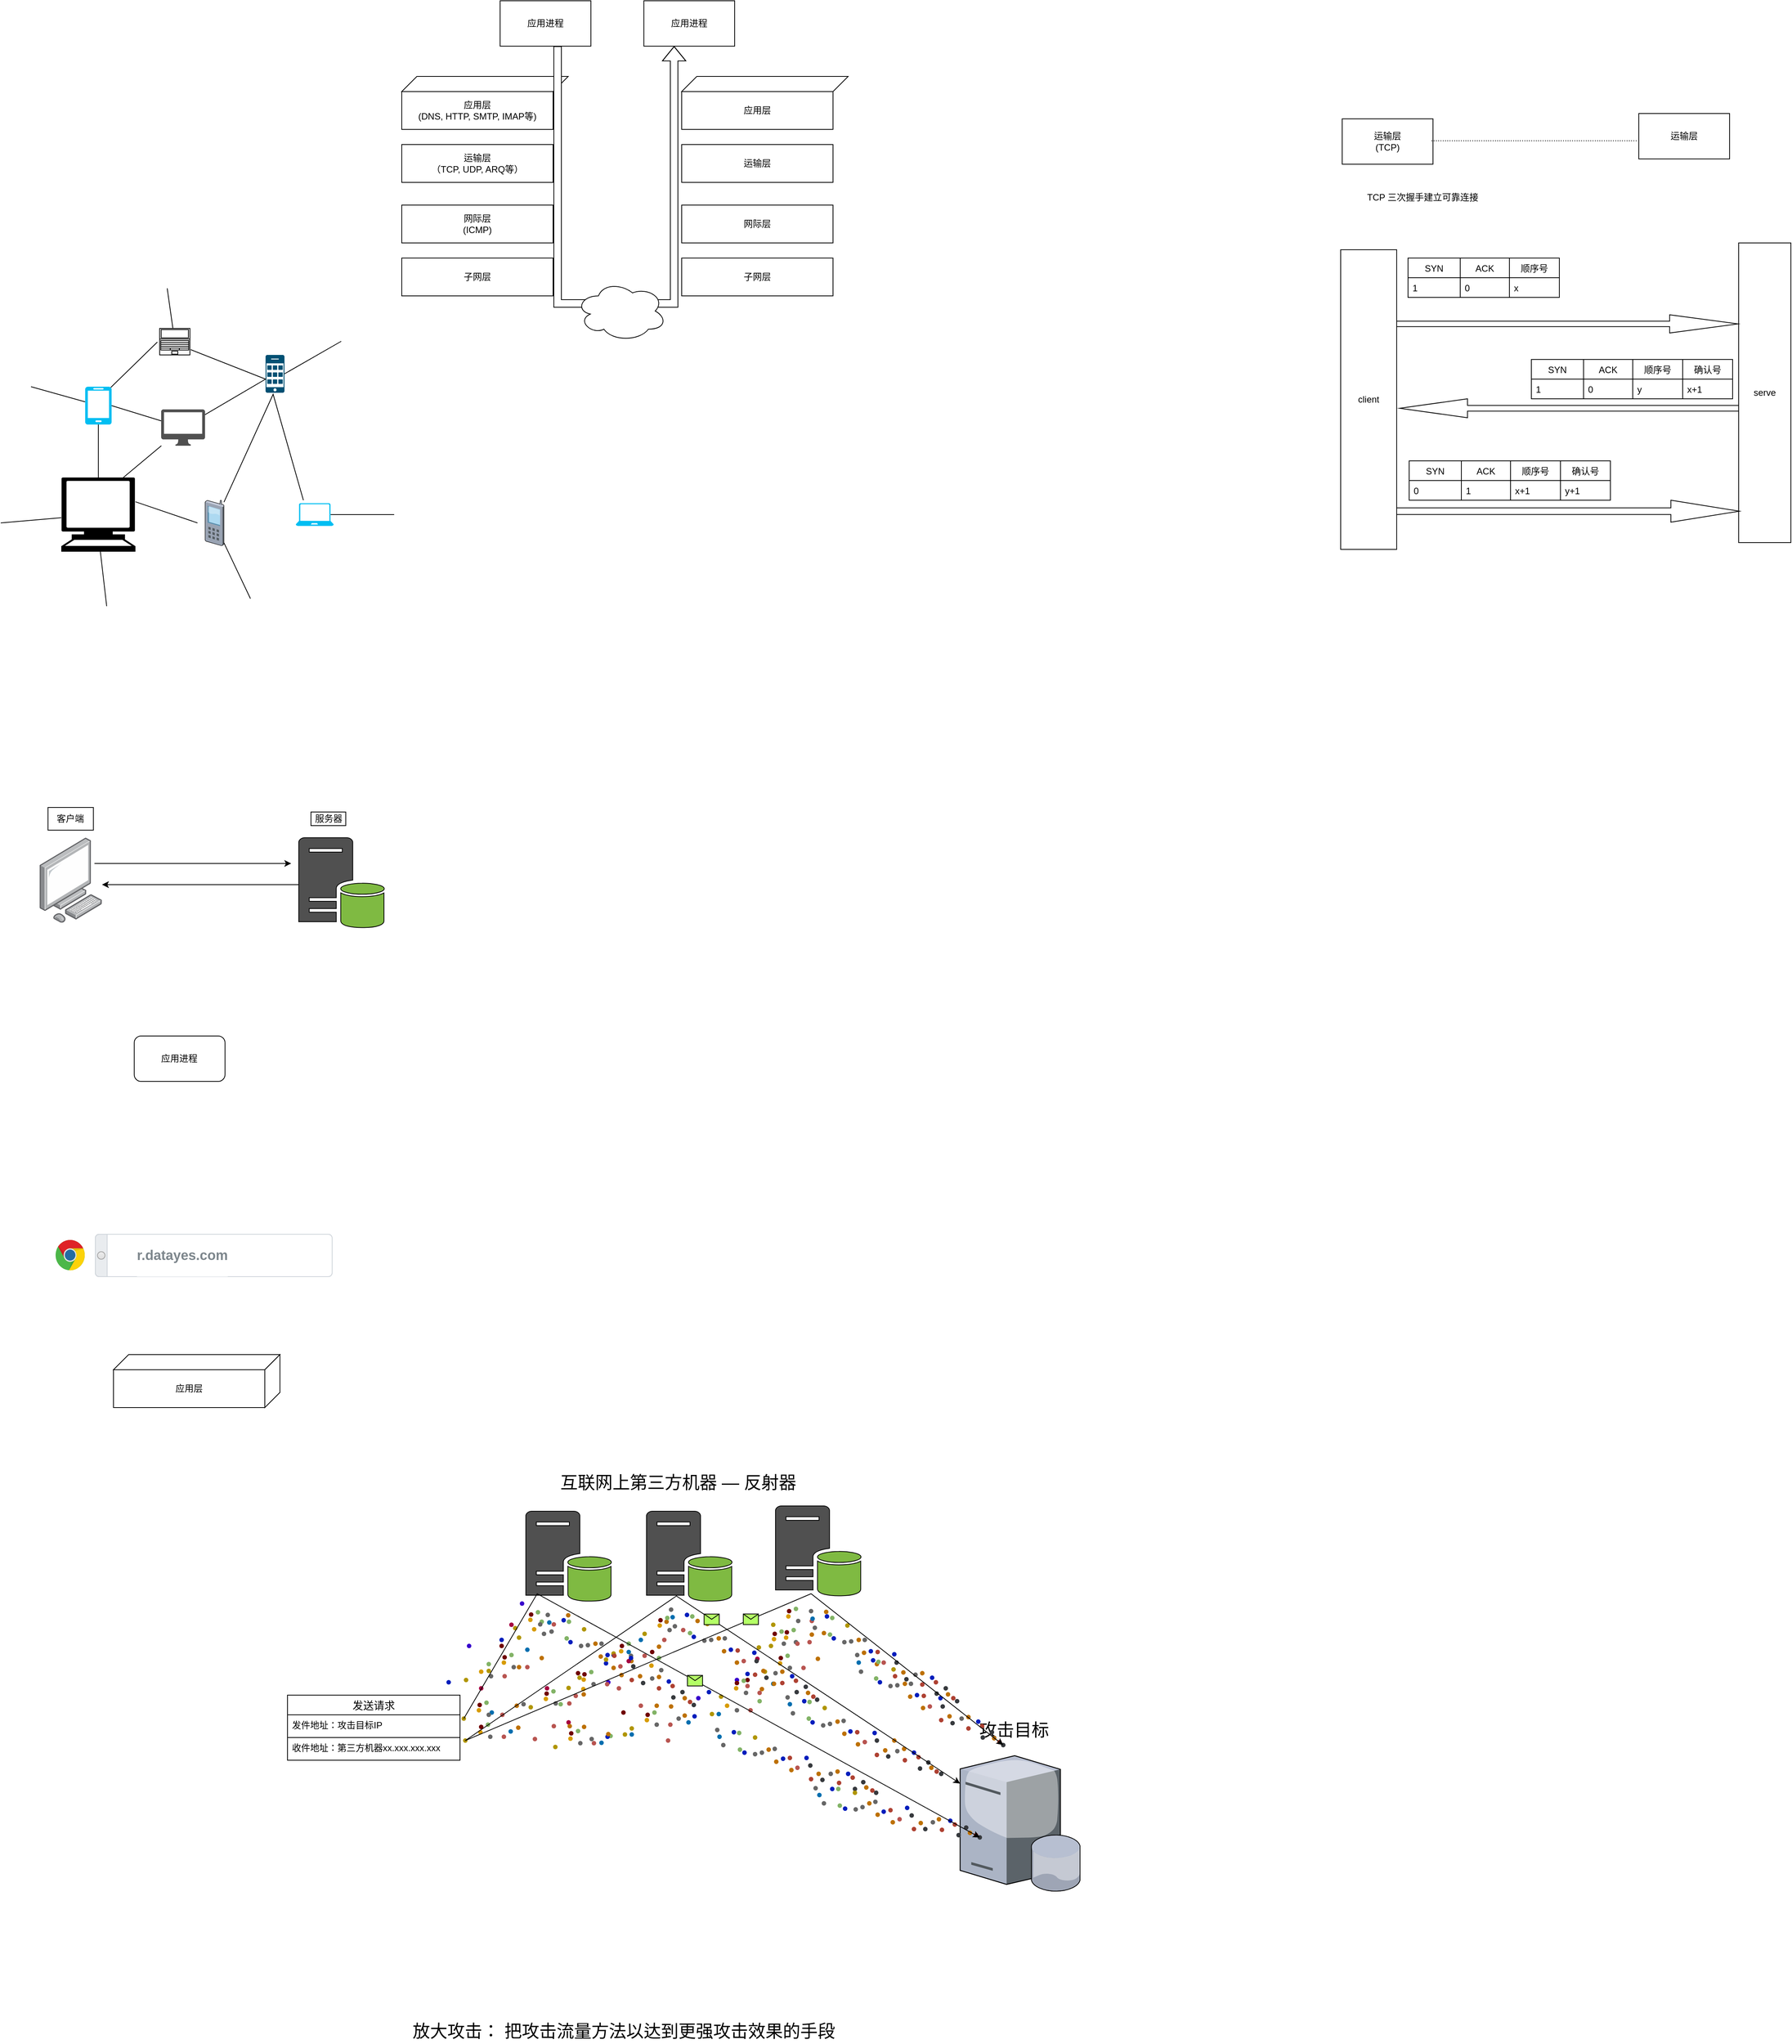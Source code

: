 <mxfile version="15.6.6" type="github">
  <diagram id="R2lEEEUBdFMjLlhIrx00" name="Page-1">
    <mxGraphModel dx="1977" dy="982" grid="0" gridSize="10" guides="1" tooltips="1" connect="1" arrows="1" fold="1" page="0" pageScale="1" pageWidth="850" pageHeight="1100" math="0" shadow="0" extFonts="Permanent Marker^https://fonts.googleapis.com/css?family=Permanent+Marker">
      <root>
        <mxCell id="0" />
        <mxCell id="1" parent="0" />
        <mxCell id="j5J3xBHVAEixcrVTz0q9-1" value="应用层&lt;br&gt;(DNS, HTTP, SMTP, IMAP等)" style="rounded=0;whiteSpace=wrap;html=1;fillColor=default;strokeColor=default;fontColor=default;" vertex="1" parent="1">
          <mxGeometry x="560" y="220" width="200" height="50" as="geometry" />
        </mxCell>
        <mxCell id="j5J3xBHVAEixcrVTz0q9-3" value="运输层&lt;br&gt;（TCP, UDP, ARQ等）" style="rounded=0;whiteSpace=wrap;html=1;fillColor=default;strokeColor=default;fontColor=default;" vertex="1" parent="1">
          <mxGeometry x="560" y="290" width="200" height="50" as="geometry" />
        </mxCell>
        <mxCell id="j5J3xBHVAEixcrVTz0q9-5" value="" style="shape=parallelogram;perimeter=parallelogramPerimeter;whiteSpace=wrap;html=1;fixedSize=1;fontColor=default;strokeColor=default;fillColor=default;" vertex="1" parent="1">
          <mxGeometry x="560" y="200" width="220" height="20" as="geometry" />
        </mxCell>
        <mxCell id="j5J3xBHVAEixcrVTz0q9-6" value="网际层&lt;br&gt;(ICMP)" style="rounded=0;whiteSpace=wrap;html=1;fillColor=default;strokeColor=default;fontColor=default;" vertex="1" parent="1">
          <mxGeometry x="560" y="370" width="200" height="50" as="geometry" />
        </mxCell>
        <mxCell id="j5J3xBHVAEixcrVTz0q9-7" value="子网层" style="rounded=0;whiteSpace=wrap;html=1;fillColor=default;strokeColor=default;fontColor=default;" vertex="1" parent="1">
          <mxGeometry x="560" y="440" width="200" height="50" as="geometry" />
        </mxCell>
        <mxCell id="j5J3xBHVAEixcrVTz0q9-8" value="应用层" style="rounded=0;whiteSpace=wrap;html=1;fillColor=default;strokeColor=default;fontColor=default;" vertex="1" parent="1">
          <mxGeometry x="930" y="220" width="200" height="50" as="geometry" />
        </mxCell>
        <mxCell id="j5J3xBHVAEixcrVTz0q9-9" value="运输层" style="rounded=0;whiteSpace=wrap;html=1;fillColor=default;strokeColor=default;fontColor=default;" vertex="1" parent="1">
          <mxGeometry x="930" y="290" width="200" height="50" as="geometry" />
        </mxCell>
        <mxCell id="j5J3xBHVAEixcrVTz0q9-10" value="" style="shape=parallelogram;perimeter=parallelogramPerimeter;whiteSpace=wrap;html=1;fixedSize=1;fontColor=default;strokeColor=default;fillColor=default;" vertex="1" parent="1">
          <mxGeometry x="930" y="200" width="220" height="20" as="geometry" />
        </mxCell>
        <mxCell id="j5J3xBHVAEixcrVTz0q9-11" value="网际层" style="rounded=0;whiteSpace=wrap;html=1;fillColor=default;strokeColor=default;fontColor=default;" vertex="1" parent="1">
          <mxGeometry x="930" y="370" width="200" height="50" as="geometry" />
        </mxCell>
        <mxCell id="j5J3xBHVAEixcrVTz0q9-12" value="子网层" style="rounded=0;whiteSpace=wrap;html=1;fillColor=default;strokeColor=default;fontColor=default;" vertex="1" parent="1">
          <mxGeometry x="930" y="440" width="200" height="50" as="geometry" />
        </mxCell>
        <mxCell id="j5J3xBHVAEixcrVTz0q9-15" value="" style="shape=flexArrow;endArrow=classic;html=1;rounded=0;fontColor=default;strokeColor=default;labelBackgroundColor=default;fillColor=default;" edge="1" parent="1">
          <mxGeometry width="50" height="50" relative="1" as="geometry">
            <mxPoint x="766" y="160" as="sourcePoint" />
            <mxPoint x="920" y="160" as="targetPoint" />
            <Array as="points">
              <mxPoint x="766" y="500" />
              <mxPoint x="920" y="500" />
            </Array>
          </mxGeometry>
        </mxCell>
        <mxCell id="j5J3xBHVAEixcrVTz0q9-16" value="应用进程" style="whiteSpace=wrap;html=1;fontColor=default;strokeColor=default;fillColor=default;" vertex="1" parent="1">
          <mxGeometry x="690" y="100" width="120" height="60" as="geometry" />
        </mxCell>
        <mxCell id="j5J3xBHVAEixcrVTz0q9-17" value="应用进程" style="whiteSpace=wrap;html=1;fontColor=default;strokeColor=default;fillColor=default;" vertex="1" parent="1">
          <mxGeometry x="880" y="100" width="120" height="60" as="geometry" />
        </mxCell>
        <mxCell id="j5J3xBHVAEixcrVTz0q9-19" value="" style="verticalLabelPosition=bottom;html=1;verticalAlign=top;align=center;strokeColor=none;fillColor=#00BEF2;shape=mxgraph.azure.mobile;pointerEvents=1;fontColor=default;" vertex="1" parent="1">
          <mxGeometry x="141.5" y="610" width="35" height="50" as="geometry" />
        </mxCell>
        <mxCell id="j5J3xBHVAEixcrVTz0q9-20" value="" style="sketch=0;pointerEvents=1;shadow=0;dashed=0;html=1;strokeColor=none;fillColor=#505050;labelPosition=center;verticalLabelPosition=bottom;verticalAlign=top;outlineConnect=0;align=center;shape=mxgraph.office.devices.mac_client;fontColor=default;" vertex="1" parent="1">
          <mxGeometry x="242" y="640" width="58" height="48" as="geometry" />
        </mxCell>
        <mxCell id="j5J3xBHVAEixcrVTz0q9-21" value="" style="shape=mxgraph.signs.tech.computer;html=1;pointerEvents=1;fillColor=#000000;strokeColor=none;verticalLabelPosition=bottom;verticalAlign=top;align=center;fontColor=default;" vertex="1" parent="1">
          <mxGeometry x="110" y="730" width="98" height="98" as="geometry" />
        </mxCell>
        <mxCell id="j5J3xBHVAEixcrVTz0q9-22" value="" style="verticalLabelPosition=bottom;html=1;verticalAlign=top;align=center;shape=mxgraph.floorplan.laptop;fontColor=default;strokeColor=default;fillColor=default;" vertex="1" parent="1">
          <mxGeometry x="240" y="533" width="40" height="35" as="geometry" />
        </mxCell>
        <mxCell id="j5J3xBHVAEixcrVTz0q9-23" value="" style="sketch=0;points=[[0.015,0.015,0],[0.985,0.015,0],[0.985,0.985,0],[0.015,0.985,0],[0.25,0,0],[0.5,0,0],[0.75,0,0],[1,0.25,0],[1,0.5,0],[1,0.75,0],[0.75,1,0],[0.5,1,0],[0.25,1,0],[0,0.75,0],[0,0.5,0],[0,0.25,0]];verticalLabelPosition=bottom;html=1;verticalAlign=top;aspect=fixed;align=center;pointerEvents=1;shape=mxgraph.cisco19.cell_phone;fillColor=#005073;strokeColor=none;fontColor=default;" vertex="1" parent="1">
          <mxGeometry x="380" y="568" width="25" height="50" as="geometry" />
        </mxCell>
        <mxCell id="j5J3xBHVAEixcrVTz0q9-24" value="" style="verticalLabelPosition=bottom;sketch=0;aspect=fixed;html=1;verticalAlign=top;strokeColor=none;align=center;outlineConnect=0;shape=mxgraph.citrix.cell_phone;fontColor=default;fillColor=default;" vertex="1" parent="1">
          <mxGeometry x="300" y="760" width="25" height="60" as="geometry" />
        </mxCell>
        <mxCell id="j5J3xBHVAEixcrVTz0q9-26" value="" style="verticalLabelPosition=bottom;html=1;verticalAlign=top;align=center;strokeColor=none;fillColor=#00BEF2;shape=mxgraph.azure.laptop;pointerEvents=1;fontColor=default;" vertex="1" parent="1">
          <mxGeometry x="420" y="764" width="50" height="30" as="geometry" />
        </mxCell>
        <mxCell id="j5J3xBHVAEixcrVTz0q9-30" value="" style="endArrow=none;html=1;rounded=0;labelBackgroundColor=default;fontColor=default;strokeColor=default;fillColor=default;exitX=0.837;exitY=0;exitDx=0;exitDy=0;exitPerimeter=0;" edge="1" parent="1" source="j5J3xBHVAEixcrVTz0q9-21" target="j5J3xBHVAEixcrVTz0q9-20">
          <mxGeometry width="50" height="50" relative="1" as="geometry">
            <mxPoint x="250" y="760" as="sourcePoint" />
            <mxPoint x="300" y="710" as="targetPoint" />
          </mxGeometry>
        </mxCell>
        <mxCell id="j5J3xBHVAEixcrVTz0q9-31" value="" style="endArrow=none;html=1;rounded=0;labelBackgroundColor=default;fontColor=default;strokeColor=default;fillColor=default;" edge="1" parent="1" source="j5J3xBHVAEixcrVTz0q9-24">
          <mxGeometry width="50" height="50" relative="1" as="geometry">
            <mxPoint x="370" y="720" as="sourcePoint" />
            <mxPoint x="430" y="760" as="targetPoint" />
            <Array as="points">
              <mxPoint x="390" y="620" />
            </Array>
          </mxGeometry>
        </mxCell>
        <mxCell id="j5J3xBHVAEixcrVTz0q9-33" value="" style="endArrow=none;html=1;rounded=0;labelBackgroundColor=default;fontColor=default;strokeColor=default;fillColor=default;exitX=1.025;exitY=0.8;exitDx=0;exitDy=0;exitPerimeter=0;" edge="1" parent="1" source="j5J3xBHVAEixcrVTz0q9-22" target="j5J3xBHVAEixcrVTz0q9-20">
          <mxGeometry width="50" height="50" relative="1" as="geometry">
            <mxPoint x="450" y="770" as="sourcePoint" />
            <mxPoint x="500" y="720" as="targetPoint" />
            <Array as="points">
              <mxPoint x="380" y="600" />
            </Array>
          </mxGeometry>
        </mxCell>
        <mxCell id="j5J3xBHVAEixcrVTz0q9-34" value="" style="endArrow=none;html=1;rounded=0;labelBackgroundColor=default;fontColor=default;strokeColor=default;fillColor=default;entryX=-0.075;entryY=0.514;entryDx=0;entryDy=0;entryPerimeter=0;exitX=0.97;exitY=0.02;exitDx=0;exitDy=0;exitPerimeter=0;" edge="1" parent="1" source="j5J3xBHVAEixcrVTz0q9-19" target="j5J3xBHVAEixcrVTz0q9-22">
          <mxGeometry width="50" height="50" relative="1" as="geometry">
            <mxPoint x="450" y="770" as="sourcePoint" />
            <mxPoint x="500" y="720" as="targetPoint" />
          </mxGeometry>
        </mxCell>
        <mxCell id="j5J3xBHVAEixcrVTz0q9-35" value="" style="endArrow=none;html=1;rounded=0;labelBackgroundColor=default;fontColor=default;strokeColor=default;fillColor=default;entryX=1;entryY=0.5;entryDx=0;entryDy=0;entryPerimeter=0;" edge="1" parent="1" source="j5J3xBHVAEixcrVTz0q9-20" target="j5J3xBHVAEixcrVTz0q9-19">
          <mxGeometry width="50" height="50" relative="1" as="geometry">
            <mxPoint x="450" y="770" as="sourcePoint" />
            <mxPoint x="500" y="720" as="targetPoint" />
          </mxGeometry>
        </mxCell>
        <mxCell id="j5J3xBHVAEixcrVTz0q9-36" value="" style="endArrow=none;html=1;rounded=0;labelBackgroundColor=default;fontColor=default;strokeColor=default;fillColor=default;exitX=0.92;exitY=0.5;exitDx=0;exitDy=0;exitPerimeter=0;" edge="1" parent="1" source="j5J3xBHVAEixcrVTz0q9-26">
          <mxGeometry width="50" height="50" relative="1" as="geometry">
            <mxPoint x="450" y="770" as="sourcePoint" />
            <mxPoint x="550" y="779" as="targetPoint" />
          </mxGeometry>
        </mxCell>
        <mxCell id="j5J3xBHVAEixcrVTz0q9-37" value="" style="endArrow=none;html=1;rounded=0;labelBackgroundColor=default;fontColor=default;strokeColor=default;fillColor=default;" edge="1" parent="1">
          <mxGeometry width="50" height="50" relative="1" as="geometry">
            <mxPoint x="70" y="610" as="sourcePoint" />
            <mxPoint x="141.5" y="630" as="targetPoint" />
          </mxGeometry>
        </mxCell>
        <mxCell id="j5J3xBHVAEixcrVTz0q9-38" value="" style="endArrow=none;html=1;rounded=0;labelBackgroundColor=default;fontColor=default;strokeColor=default;fillColor=default;entryX=1;entryY=0.5;entryDx=0;entryDy=0;entryPerimeter=0;" edge="1" parent="1" target="j5J3xBHVAEixcrVTz0q9-23">
          <mxGeometry width="50" height="50" relative="1" as="geometry">
            <mxPoint x="480" y="550" as="sourcePoint" />
            <mxPoint x="500" y="720" as="targetPoint" />
          </mxGeometry>
        </mxCell>
        <mxCell id="j5J3xBHVAEixcrVTz0q9-39" value="" style="endArrow=none;html=1;rounded=0;labelBackgroundColor=default;fontColor=default;strokeColor=default;fillColor=default;" edge="1" parent="1" target="j5J3xBHVAEixcrVTz0q9-21">
          <mxGeometry width="50" height="50" relative="1" as="geometry">
            <mxPoint x="30" y="790" as="sourcePoint" />
            <mxPoint x="500" y="720" as="targetPoint" />
          </mxGeometry>
        </mxCell>
        <mxCell id="j5J3xBHVAEixcrVTz0q9-40" value="" style="endArrow=none;html=1;rounded=0;labelBackgroundColor=default;fontColor=default;strokeColor=default;fillColor=default;entryX=1;entryY=0.327;entryDx=0;entryDy=0;entryPerimeter=0;" edge="1" parent="1" target="j5J3xBHVAEixcrVTz0q9-21">
          <mxGeometry width="50" height="50" relative="1" as="geometry">
            <mxPoint x="290" y="790" as="sourcePoint" />
            <mxPoint x="500" y="720" as="targetPoint" />
          </mxGeometry>
        </mxCell>
        <mxCell id="j5J3xBHVAEixcrVTz0q9-41" value="" style="endArrow=none;html=1;rounded=0;labelBackgroundColor=default;fontColor=default;strokeColor=default;fillColor=default;" edge="1" parent="1" target="j5J3xBHVAEixcrVTz0q9-24">
          <mxGeometry width="50" height="50" relative="1" as="geometry">
            <mxPoint x="360" y="890" as="sourcePoint" />
            <mxPoint x="500" y="720" as="targetPoint" />
          </mxGeometry>
        </mxCell>
        <mxCell id="j5J3xBHVAEixcrVTz0q9-42" value="" style="endArrow=none;html=1;rounded=0;labelBackgroundColor=default;fontColor=default;strokeColor=default;fillColor=default;entryX=0.52;entryY=0.939;entryDx=0;entryDy=0;entryPerimeter=0;" edge="1" parent="1" target="j5J3xBHVAEixcrVTz0q9-21">
          <mxGeometry width="50" height="50" relative="1" as="geometry">
            <mxPoint x="170" y="900" as="sourcePoint" />
            <mxPoint x="335" y="826.316" as="targetPoint" />
          </mxGeometry>
        </mxCell>
        <mxCell id="j5J3xBHVAEixcrVTz0q9-43" value="" style="endArrow=none;html=1;rounded=0;labelBackgroundColor=default;fontColor=default;strokeColor=default;fillColor=default;" edge="1" parent="1" target="j5J3xBHVAEixcrVTz0q9-22">
          <mxGeometry width="50" height="50" relative="1" as="geometry">
            <mxPoint x="250" y="480" as="sourcePoint" />
            <mxPoint x="170.96" y="832.022" as="targetPoint" />
          </mxGeometry>
        </mxCell>
        <mxCell id="j5J3xBHVAEixcrVTz0q9-44" value="" style="endArrow=none;html=1;rounded=0;labelBackgroundColor=default;fontColor=default;strokeColor=default;fillColor=default;exitX=0.5;exitY=1;exitDx=0;exitDy=0;exitPerimeter=0;" edge="1" parent="1" source="j5J3xBHVAEixcrVTz0q9-19" target="j5J3xBHVAEixcrVTz0q9-21">
          <mxGeometry width="50" height="50" relative="1" as="geometry">
            <mxPoint x="260" y="490" as="sourcePoint" />
            <mxPoint x="267.518" y="543" as="targetPoint" />
          </mxGeometry>
        </mxCell>
        <mxCell id="j5J3xBHVAEixcrVTz0q9-45" value="" style="ellipse;shape=cloud;whiteSpace=wrap;html=1;labelBackgroundColor=default;fontColor=default;strokeColor=default;fillColor=default;" vertex="1" parent="1">
          <mxGeometry x="790" y="470" width="120" height="80" as="geometry" />
        </mxCell>
        <mxCell id="j5J3xBHVAEixcrVTz0q9-54" style="edgeStyle=orthogonalEdgeStyle;rounded=0;orthogonalLoop=1;jettySize=auto;html=1;labelBackgroundColor=default;fontColor=default;strokeColor=default;fillColor=default;" edge="1" parent="1">
          <mxGeometry relative="1" as="geometry">
            <mxPoint x="413.85" y="1240" as="targetPoint" />
            <mxPoint x="153.85" y="1240" as="sourcePoint" />
          </mxGeometry>
        </mxCell>
        <mxCell id="j5J3xBHVAEixcrVTz0q9-51" value="" style="points=[];aspect=fixed;html=1;align=center;shadow=0;dashed=0;image;image=img/lib/allied_telesis/computer_and_terminals/Personal_Computer.svg;labelBackgroundColor=default;fontColor=default;strokeColor=default;fillColor=default;flipV=1;direction=west;" vertex="1" parent="1">
          <mxGeometry x="81" y="1206" width="82.85" height="112.28" as="geometry" />
        </mxCell>
        <mxCell id="j5J3xBHVAEixcrVTz0q9-55" style="edgeStyle=orthogonalEdgeStyle;rounded=0;orthogonalLoop=1;jettySize=auto;html=1;entryX=0;entryY=0.552;entryDx=0;entryDy=0;entryPerimeter=0;labelBackgroundColor=default;fontColor=default;strokeColor=default;fillColor=default;" edge="1" parent="1" source="j5J3xBHVAEixcrVTz0q9-53" target="j5J3xBHVAEixcrVTz0q9-51">
          <mxGeometry relative="1" as="geometry">
            <Array as="points">
              <mxPoint x="323.85" y="1268" />
              <mxPoint x="323.85" y="1268" />
            </Array>
          </mxGeometry>
        </mxCell>
        <mxCell id="j5J3xBHVAEixcrVTz0q9-53" value="" style="sketch=0;shadow=0;dashed=0;html=1;strokeColor=default;fillColor=#505050;labelPosition=center;verticalLabelPosition=bottom;verticalAlign=top;outlineConnect=0;align=center;shape=mxgraph.office.databases.database_server_green;labelBackgroundColor=default;fontColor=default;" vertex="1" parent="1">
          <mxGeometry x="423.85" y="1206" width="113" height="120" as="geometry" />
        </mxCell>
        <mxCell id="j5J3xBHVAEixcrVTz0q9-58" value="客户端" style="text;html=1;strokeColor=default;fillColor=none;align=center;verticalAlign=middle;whiteSpace=wrap;rounded=0;labelBackgroundColor=default;fontColor=default;" vertex="1" parent="1">
          <mxGeometry x="92.42" y="1166" width="60" height="30" as="geometry" />
        </mxCell>
        <mxCell id="j5J3xBHVAEixcrVTz0q9-59" value="服务器" style="text;html=1;align=center;verticalAlign=middle;resizable=0;points=[];autosize=1;strokeColor=default;fillColor=none;fontColor=default;labelBackgroundColor=default;" vertex="1" parent="1">
          <mxGeometry x="440" y="1172" width="46" height="18" as="geometry" />
        </mxCell>
        <mxCell id="j5J3xBHVAEixcrVTz0q9-60" value="运输层&lt;br&gt;(TCP)" style="rounded=0;whiteSpace=wrap;html=1;labelBackgroundColor=default;fontColor=default;strokeColor=default;fillColor=default;" vertex="1" parent="1">
          <mxGeometry x="1803" y="256" width="120" height="60" as="geometry" />
        </mxCell>
        <mxCell id="j5J3xBHVAEixcrVTz0q9-61" value="运输层&lt;br&gt;" style="rounded=0;whiteSpace=wrap;html=1;labelBackgroundColor=default;fontColor=default;strokeColor=default;fillColor=default;" vertex="1" parent="1">
          <mxGeometry x="2195" y="249" width="120" height="60" as="geometry" />
        </mxCell>
        <mxCell id="j5J3xBHVAEixcrVTz0q9-62" value="" style="endArrow=none;html=1;rounded=0;dashed=1;dashPattern=1 2;labelBackgroundColor=default;fontColor=default;strokeColor=default;fillColor=default;" edge="1" parent="1">
          <mxGeometry relative="1" as="geometry">
            <mxPoint x="1921" y="285" as="sourcePoint" />
            <mxPoint x="2193" y="285" as="targetPoint" />
          </mxGeometry>
        </mxCell>
        <mxCell id="j5J3xBHVAEixcrVTz0q9-64" value="SYN" style="swimlane;fontStyle=0;childLayout=stackLayout;horizontal=1;startSize=26;fillColor=none;horizontalStack=0;resizeParent=1;resizeParentMax=0;resizeLast=0;collapsible=1;marginBottom=0;labelBackgroundColor=default;fontColor=default;strokeColor=default;" vertex="1" parent="1">
          <mxGeometry x="1890" y="440" width="69" height="52" as="geometry">
            <mxRectangle x="1312" y="298" width="52" height="26" as="alternateBounds" />
          </mxGeometry>
        </mxCell>
        <mxCell id="j5J3xBHVAEixcrVTz0q9-65" value="1" style="text;strokeColor=default;fillColor=none;align=left;verticalAlign=top;spacingLeft=4;spacingRight=4;overflow=hidden;rotatable=0;points=[[0,0.5],[1,0.5]];portConstraint=eastwest;labelBackgroundColor=default;fontColor=default;" vertex="1" parent="j5J3xBHVAEixcrVTz0q9-64">
          <mxGeometry y="26" width="69" height="26" as="geometry" />
        </mxCell>
        <mxCell id="j5J3xBHVAEixcrVTz0q9-77" value="SYN" style="swimlane;fontStyle=0;childLayout=stackLayout;horizontal=1;startSize=26;fillColor=none;horizontalStack=0;resizeParent=1;resizeParentMax=0;resizeLast=0;collapsible=1;marginBottom=0;labelBackgroundColor=default;fontColor=default;strokeColor=default;" vertex="1" parent="1">
          <mxGeometry x="2053" y="574" width="69" height="52" as="geometry">
            <mxRectangle x="1312" y="298" width="52" height="26" as="alternateBounds" />
          </mxGeometry>
        </mxCell>
        <mxCell id="j5J3xBHVAEixcrVTz0q9-78" value="1" style="text;strokeColor=default;fillColor=none;align=left;verticalAlign=top;spacingLeft=4;spacingRight=4;overflow=hidden;rotatable=0;points=[[0,0.5],[1,0.5]];portConstraint=eastwest;labelBackgroundColor=default;fontColor=default;" vertex="1" parent="j5J3xBHVAEixcrVTz0q9-77">
          <mxGeometry y="26" width="69" height="26" as="geometry" />
        </mxCell>
        <mxCell id="j5J3xBHVAEixcrVTz0q9-68" value="ACK" style="swimlane;fontStyle=0;childLayout=stackLayout;horizontal=1;startSize=26;fillColor=none;horizontalStack=0;resizeParent=1;resizeParentMax=0;resizeLast=0;collapsible=1;marginBottom=0;labelBackgroundColor=default;fontColor=default;strokeColor=default;" vertex="1" parent="1">
          <mxGeometry x="1959" y="440" width="65" height="52" as="geometry" />
        </mxCell>
        <mxCell id="j5J3xBHVAEixcrVTz0q9-71" value="0" style="text;strokeColor=default;fillColor=none;align=left;verticalAlign=top;spacingLeft=4;spacingRight=4;overflow=hidden;rotatable=0;points=[[0,0.5],[1,0.5]];portConstraint=eastwest;labelBackgroundColor=default;fontColor=default;" vertex="1" parent="j5J3xBHVAEixcrVTz0q9-68">
          <mxGeometry y="26" width="65" height="26" as="geometry" />
        </mxCell>
        <mxCell id="j5J3xBHVAEixcrVTz0q9-79" value="ACK" style="swimlane;fontStyle=0;childLayout=stackLayout;horizontal=1;startSize=26;fillColor=none;horizontalStack=0;resizeParent=1;resizeParentMax=0;resizeLast=0;collapsible=1;marginBottom=0;labelBackgroundColor=default;fontColor=default;strokeColor=default;" vertex="1" parent="1">
          <mxGeometry x="2122" y="574" width="65" height="52" as="geometry" />
        </mxCell>
        <mxCell id="j5J3xBHVAEixcrVTz0q9-80" value="0" style="text;strokeColor=default;fillColor=none;align=left;verticalAlign=top;spacingLeft=4;spacingRight=4;overflow=hidden;rotatable=0;points=[[0,0.5],[1,0.5]];portConstraint=eastwest;labelBackgroundColor=default;fontColor=default;" vertex="1" parent="j5J3xBHVAEixcrVTz0q9-79">
          <mxGeometry y="26" width="65" height="26" as="geometry" />
        </mxCell>
        <mxCell id="j5J3xBHVAEixcrVTz0q9-73" value="顺序号" style="swimlane;fontStyle=0;childLayout=stackLayout;horizontal=1;startSize=26;fillColor=none;horizontalStack=0;resizeParent=1;resizeParentMax=0;resizeLast=0;collapsible=1;marginBottom=0;labelBackgroundColor=default;fontColor=default;strokeColor=default;" vertex="1" parent="1">
          <mxGeometry x="2024" y="440" width="66" height="52" as="geometry" />
        </mxCell>
        <mxCell id="j5J3xBHVAEixcrVTz0q9-74" value="x" style="text;strokeColor=default;fillColor=none;align=left;verticalAlign=top;spacingLeft=4;spacingRight=4;overflow=hidden;rotatable=0;points=[[0,0.5],[1,0.5]];portConstraint=eastwest;labelBackgroundColor=default;fontColor=default;" vertex="1" parent="j5J3xBHVAEixcrVTz0q9-73">
          <mxGeometry y="26" width="66" height="26" as="geometry" />
        </mxCell>
        <mxCell id="j5J3xBHVAEixcrVTz0q9-81" value="顺序号" style="swimlane;fontStyle=0;childLayout=stackLayout;horizontal=1;startSize=26;fillColor=none;horizontalStack=0;resizeParent=1;resizeParentMax=0;resizeLast=0;collapsible=1;marginBottom=0;labelBackgroundColor=default;fontColor=default;strokeColor=default;" vertex="1" parent="1">
          <mxGeometry x="2187" y="574" width="66" height="52" as="geometry" />
        </mxCell>
        <mxCell id="j5J3xBHVAEixcrVTz0q9-82" value="y" style="text;strokeColor=default;fillColor=none;align=left;verticalAlign=top;spacingLeft=4;spacingRight=4;overflow=hidden;rotatable=0;points=[[0,0.5],[1,0.5]];portConstraint=eastwest;labelBackgroundColor=default;fontColor=default;" vertex="1" parent="j5J3xBHVAEixcrVTz0q9-81">
          <mxGeometry y="26" width="66" height="26" as="geometry" />
        </mxCell>
        <mxCell id="j5J3xBHVAEixcrVTz0q9-83" value="client" style="whiteSpace=wrap;html=1;labelBackgroundColor=default;fontColor=default;strokeColor=default;fillColor=default;" vertex="1" parent="1">
          <mxGeometry x="1801" y="429" width="74" height="396" as="geometry" />
        </mxCell>
        <mxCell id="j5J3xBHVAEixcrVTz0q9-84" value="serve" style="whiteSpace=wrap;html=1;labelBackgroundColor=default;fontColor=default;strokeColor=default;fillColor=default;" vertex="1" parent="1">
          <mxGeometry x="2327" y="420" width="69" height="396" as="geometry" />
        </mxCell>
        <mxCell id="j5J3xBHVAEixcrVTz0q9-85" value="" style="shape=singleArrow;whiteSpace=wrap;html=1;labelBackgroundColor=default;fontColor=default;strokeColor=default;fillColor=default;" vertex="1" parent="1">
          <mxGeometry x="1875" y="515" width="451" height="24" as="geometry" />
        </mxCell>
        <mxCell id="j5J3xBHVAEixcrVTz0q9-86" value="" style="shape=singleArrow;direction=west;whiteSpace=wrap;html=1;labelBackgroundColor=default;fontColor=default;strokeColor=default;fillColor=default;" vertex="1" parent="1">
          <mxGeometry x="1879" y="626" width="448" height="25" as="geometry" />
        </mxCell>
        <mxCell id="j5J3xBHVAEixcrVTz0q9-87" value="确认号" style="swimlane;fontStyle=0;childLayout=stackLayout;horizontal=1;startSize=26;fillColor=none;horizontalStack=0;resizeParent=1;resizeParentMax=0;resizeLast=0;collapsible=1;marginBottom=0;labelBackgroundColor=default;fontColor=default;strokeColor=default;" vertex="1" parent="1">
          <mxGeometry x="2253" y="574" width="66" height="52" as="geometry" />
        </mxCell>
        <mxCell id="j5J3xBHVAEixcrVTz0q9-88" value="x+1" style="text;strokeColor=default;fillColor=none;align=left;verticalAlign=top;spacingLeft=4;spacingRight=4;overflow=hidden;rotatable=0;points=[[0,0.5],[1,0.5]];portConstraint=eastwest;labelBackgroundColor=default;fontColor=default;" vertex="1" parent="j5J3xBHVAEixcrVTz0q9-87">
          <mxGeometry y="26" width="66" height="26" as="geometry" />
        </mxCell>
        <mxCell id="j5J3xBHVAEixcrVTz0q9-89" value="" style="shape=singleArrow;whiteSpace=wrap;html=1;labelBackgroundColor=default;fontColor=default;strokeColor=default;fillColor=default;" vertex="1" parent="1">
          <mxGeometry x="1875" y="760" width="453" height="29" as="geometry" />
        </mxCell>
        <mxCell id="j5J3xBHVAEixcrVTz0q9-90" value="SYN" style="swimlane;fontStyle=0;childLayout=stackLayout;horizontal=1;startSize=26;fillColor=none;horizontalStack=0;resizeParent=1;resizeParentMax=0;resizeLast=0;collapsible=1;marginBottom=0;labelBackgroundColor=default;fontColor=default;strokeColor=default;" vertex="1" parent="1">
          <mxGeometry x="1891.5" y="708" width="69" height="52" as="geometry">
            <mxRectangle x="1312" y="298" width="52" height="26" as="alternateBounds" />
          </mxGeometry>
        </mxCell>
        <mxCell id="j5J3xBHVAEixcrVTz0q9-91" value="0" style="text;strokeColor=default;fillColor=none;align=left;verticalAlign=top;spacingLeft=4;spacingRight=4;overflow=hidden;rotatable=0;points=[[0,0.5],[1,0.5]];portConstraint=eastwest;labelBackgroundColor=default;fontColor=default;" vertex="1" parent="j5J3xBHVAEixcrVTz0q9-90">
          <mxGeometry y="26" width="69" height="26" as="geometry" />
        </mxCell>
        <mxCell id="j5J3xBHVAEixcrVTz0q9-92" value="ACK" style="swimlane;fontStyle=0;childLayout=stackLayout;horizontal=1;startSize=26;fillColor=none;horizontalStack=0;resizeParent=1;resizeParentMax=0;resizeLast=0;collapsible=1;marginBottom=0;labelBackgroundColor=default;fontColor=default;strokeColor=default;" vertex="1" parent="1">
          <mxGeometry x="1960.5" y="708" width="65" height="52" as="geometry" />
        </mxCell>
        <mxCell id="j5J3xBHVAEixcrVTz0q9-93" value="1" style="text;strokeColor=default;fillColor=none;align=left;verticalAlign=top;spacingLeft=4;spacingRight=4;overflow=hidden;rotatable=0;points=[[0,0.5],[1,0.5]];portConstraint=eastwest;labelBackgroundColor=default;fontColor=default;" vertex="1" parent="j5J3xBHVAEixcrVTz0q9-92">
          <mxGeometry y="26" width="65" height="26" as="geometry" />
        </mxCell>
        <mxCell id="j5J3xBHVAEixcrVTz0q9-94" value="顺序号" style="swimlane;fontStyle=0;childLayout=stackLayout;horizontal=1;startSize=26;fillColor=none;horizontalStack=0;resizeParent=1;resizeParentMax=0;resizeLast=0;collapsible=1;marginBottom=0;labelBackgroundColor=default;fontColor=default;strokeColor=default;" vertex="1" parent="1">
          <mxGeometry x="2025.5" y="708" width="66" height="52" as="geometry" />
        </mxCell>
        <mxCell id="j5J3xBHVAEixcrVTz0q9-95" value="x+1" style="text;strokeColor=default;fillColor=none;align=left;verticalAlign=top;spacingLeft=4;spacingRight=4;overflow=hidden;rotatable=0;points=[[0,0.5],[1,0.5]];portConstraint=eastwest;labelBackgroundColor=default;fontColor=default;" vertex="1" parent="j5J3xBHVAEixcrVTz0q9-94">
          <mxGeometry y="26" width="66" height="26" as="geometry" />
        </mxCell>
        <mxCell id="j5J3xBHVAEixcrVTz0q9-96" value="确认号" style="swimlane;fontStyle=0;childLayout=stackLayout;horizontal=1;startSize=26;fillColor=none;horizontalStack=0;resizeParent=1;resizeParentMax=0;resizeLast=0;collapsible=1;marginBottom=0;labelBackgroundColor=default;fontColor=default;strokeColor=default;" vertex="1" parent="1">
          <mxGeometry x="2091.5" y="708" width="66" height="52" as="geometry" />
        </mxCell>
        <mxCell id="j5J3xBHVAEixcrVTz0q9-97" value="y+1" style="text;strokeColor=default;fillColor=none;align=left;verticalAlign=top;spacingLeft=4;spacingRight=4;overflow=hidden;rotatable=0;points=[[0,0.5],[1,0.5]];portConstraint=eastwest;labelBackgroundColor=default;fontColor=default;" vertex="1" parent="j5J3xBHVAEixcrVTz0q9-96">
          <mxGeometry y="26" width="66" height="26" as="geometry" />
        </mxCell>
        <mxCell id="j5J3xBHVAEixcrVTz0q9-99" value="TCP 三次握手建立可靠连接" style="text;html=1;align=center;verticalAlign=middle;resizable=0;points=[];autosize=1;strokeColor=none;fillColor=none;fontColor=default;" vertex="1" parent="1">
          <mxGeometry x="1830" y="351" width="157" height="18" as="geometry" />
        </mxCell>
        <mxCell id="j5J3xBHVAEixcrVTz0q9-107" value="应用层" style="rounded=0;whiteSpace=wrap;html=1;fillColor=default;strokeColor=default;fontColor=default;" vertex="1" parent="1">
          <mxGeometry x="179.0" y="1909" width="200" height="50" as="geometry" />
        </mxCell>
        <mxCell id="j5J3xBHVAEixcrVTz0q9-108" value="" style="shape=parallelogram;perimeter=parallelogramPerimeter;whiteSpace=wrap;html=1;fixedSize=1;fontColor=default;strokeColor=default;fillColor=default;" vertex="1" parent="1">
          <mxGeometry x="179.0" y="1889" width="220" height="20" as="geometry" />
        </mxCell>
        <mxCell id="j5J3xBHVAEixcrVTz0q9-109" value="" style="shape=parallelogram;perimeter=parallelogramPerimeter;whiteSpace=wrap;html=1;fixedSize=1;labelBackgroundColor=default;fontColor=default;strokeColor=default;fillColor=default;flipV=1;direction=south;" vertex="1" parent="1">
          <mxGeometry x="379.0" y="1889" width="20" height="70" as="geometry" />
        </mxCell>
        <mxCell id="j5J3xBHVAEixcrVTz0q9-110" value="应用进程" style="rounded=1;whiteSpace=wrap;html=1;labelBackgroundColor=default;fontColor=default;strokeColor=default;fillColor=default;" vertex="1" parent="1">
          <mxGeometry x="206.42" y="1468" width="120" height="60" as="geometry" />
        </mxCell>
        <mxCell id="j5J3xBHVAEixcrVTz0q9-111" value="" style="dashed=0;outlineConnect=0;html=1;align=center;labelPosition=center;verticalLabelPosition=bottom;verticalAlign=top;shape=mxgraph.weblogos.chrome;fontFamily=Helvetica;fontSize=12;fontColor=default;strokeColor=default;fillColor=default;" vertex="1" parent="1">
          <mxGeometry x="102.5" y="1737.5" width="39" height="41" as="geometry" />
        </mxCell>
        <mxCell id="j5J3xBHVAEixcrVTz0q9-112" value="&lt;h3&gt;&lt;b&gt;&lt;font style=&quot;font-size: 18px&quot;&gt;r.datayes.com&lt;/font&gt;&lt;/b&gt;&lt;/h3&gt;" style="html=1;shadow=0;dashed=0;shape=mxgraph.bootstrap.rrect;rSize=5;strokeColor=#CED4DA;html=1;whiteSpace=wrap;fillColor=#FFFFFF;fontColor=#7D868C;align=left;spacing=15;spacingLeft=40;fontSize=14;labelBackgroundColor=default;" vertex="1" parent="1">
          <mxGeometry x="155" y="1730" width="313" height="56" as="geometry" />
        </mxCell>
        <mxCell id="j5J3xBHVAEixcrVTz0q9-113" value="" style="html=1;shadow=0;dashed=0;shape=mxgraph.bootstrap.leftButton;strokeColor=inherit;gradientColor=inherit;fontColor=inherit;fillColor=#E9ECEF;rSize=5;perimeter=none;whiteSpace=wrap;resizeHeight=1;fontSize=14;labelBackgroundColor=default;" vertex="1" parent="j5J3xBHVAEixcrVTz0q9-112">
          <mxGeometry width="15.65" height="56" as="geometry" />
        </mxCell>
        <mxCell id="j5J3xBHVAEixcrVTz0q9-114" value="" style="html=1;shadow=0;dashed=0;shape=mxgraph.bootstrap.radioButton2;labelPosition=right;verticalLabelPosition=middle;align=left;verticalAlign=middle;gradientColor=#DEDEDE;fillColor=#EDEDED;strokeColor=#A6A6A6;checked=0;spacing=5;checkedFill=#0085FC;checkedStroke=#ffffff;labelBackgroundColor=default;fontColor=default;" vertex="1" parent="j5J3xBHVAEixcrVTz0q9-113">
          <mxGeometry x="0.5" y="0.5" width="10" height="10" relative="1" as="geometry">
            <mxPoint x="-5" y="-5" as="offset" />
          </mxGeometry>
        </mxCell>
        <mxCell id="j5J3xBHVAEixcrVTz0q9-124" value="" style="sketch=0;shadow=0;dashed=0;html=1;strokeColor=default;fillColor=#505050;labelPosition=center;verticalLabelPosition=bottom;verticalAlign=top;outlineConnect=0;align=center;shape=mxgraph.office.databases.database_server_green;labelBackgroundColor=default;fontColor=default;" vertex="1" parent="1">
          <mxGeometry x="724.0" y="2096" width="113" height="120" as="geometry" />
        </mxCell>
        <mxCell id="j5J3xBHVAEixcrVTz0q9-125" value="" style="sketch=0;shadow=0;dashed=0;html=1;strokeColor=default;fillColor=#505050;labelPosition=center;verticalLabelPosition=bottom;verticalAlign=top;outlineConnect=0;align=center;shape=mxgraph.office.databases.database_server_green;labelBackgroundColor=default;fontColor=default;" vertex="1" parent="1">
          <mxGeometry x="883.5" y="2096" width="113" height="120" as="geometry" />
        </mxCell>
        <mxCell id="j5J3xBHVAEixcrVTz0q9-126" value="" style="sketch=0;shadow=0;dashed=0;html=1;strokeColor=default;fillColor=#505050;labelPosition=center;verticalLabelPosition=bottom;verticalAlign=top;outlineConnect=0;align=center;shape=mxgraph.office.databases.database_server_green;labelBackgroundColor=default;fontColor=default;" vertex="1" parent="1">
          <mxGeometry x="1054" y="2089" width="113" height="120" as="geometry" />
        </mxCell>
        <mxCell id="j5J3xBHVAEixcrVTz0q9-131" value="发送请求" style="swimlane;fontStyle=0;childLayout=stackLayout;horizontal=1;startSize=26;horizontalStack=0;resizeParent=1;resizeParentMax=0;resizeLast=0;collapsible=1;marginBottom=0;align=center;fontSize=14;labelBackgroundColor=default;fontColor=default;strokeColor=default;fillColor=default;" vertex="1" parent="1">
          <mxGeometry x="409" y="2339" width="228" height="86" as="geometry" />
        </mxCell>
        <mxCell id="j5J3xBHVAEixcrVTz0q9-132" value="发件地址：攻击目标IP" style="text;strokeColor=default;fillColor=default;spacingLeft=4;spacingRight=4;overflow=hidden;rotatable=0;points=[[0,0.5],[1,0.5]];portConstraint=eastwest;fontSize=12;labelBackgroundColor=default;fontColor=default;" vertex="1" parent="j5J3xBHVAEixcrVTz0q9-131">
          <mxGeometry y="26" width="228" height="30" as="geometry" />
        </mxCell>
        <mxCell id="j5J3xBHVAEixcrVTz0q9-133" value="收件地址：第三方机器xx.xxx.xxx.xxx" style="text;strokeColor=default;fillColor=default;spacingLeft=4;spacingRight=4;overflow=hidden;rotatable=0;points=[[0,0.5],[1,0.5]];portConstraint=eastwest;fontSize=12;labelBackgroundColor=default;fontColor=default;" vertex="1" parent="j5J3xBHVAEixcrVTz0q9-131">
          <mxGeometry y="56" width="228" height="30" as="geometry" />
        </mxCell>
        <mxCell id="j5J3xBHVAEixcrVTz0q9-136" value="" style="shape=waypoint;sketch=0;fillStyle=solid;size=6;pointerEvents=1;points=[];fillColor=#6a00ff;resizable=0;rotatable=0;perimeter=centerPerimeter;snapToPoint=1;labelBackgroundColor=default;fontSize=23;fontColor=#ffffff;strokeColor=#3700CC;" vertex="1" parent="1">
          <mxGeometry x="629" y="2254" width="40" height="40" as="geometry" />
        </mxCell>
        <mxCell id="j5J3xBHVAEixcrVTz0q9-137" value="" style="shape=waypoint;sketch=0;fillStyle=solid;size=6;pointerEvents=1;points=[];fillColor=#0050ef;resizable=0;rotatable=0;perimeter=centerPerimeter;snapToPoint=1;labelBackgroundColor=default;fontSize=23;fontColor=#ffffff;strokeColor=#001DBC;" vertex="1" parent="1">
          <mxGeometry x="602" y="2302" width="40" height="40" as="geometry" />
        </mxCell>
        <mxCell id="j5J3xBHVAEixcrVTz0q9-138" value="" style="shape=waypoint;sketch=0;fillStyle=solid;size=6;pointerEvents=1;points=[];fillColor=#f5f5f5;resizable=0;rotatable=0;perimeter=centerPerimeter;snapToPoint=1;labelBackgroundColor=default;fontSize=23;fontColor=#333333;strokeColor=#666666;" vertex="1" parent="1">
          <mxGeometry x="658" y="2294" width="40" height="40" as="geometry" />
        </mxCell>
        <mxCell id="j5J3xBHVAEixcrVTz0q9-139" value="" style="shape=waypoint;sketch=0;fillStyle=solid;size=6;pointerEvents=1;points=[];fillColor=#ffe6cc;resizable=0;rotatable=0;perimeter=centerPerimeter;snapToPoint=1;labelBackgroundColor=default;fontSize=23;strokeColor=#d79b00;fontColor=default;" vertex="1" parent="1">
          <mxGeometry x="645" y="2288" width="40" height="40" as="geometry" />
        </mxCell>
        <mxCell id="j5J3xBHVAEixcrVTz0q9-140" value="" style="shape=waypoint;sketch=0;fillStyle=solid;size=6;pointerEvents=1;points=[];fillColor=#d5e8d4;resizable=0;rotatable=0;perimeter=centerPerimeter;snapToPoint=1;labelBackgroundColor=default;fontSize=23;strokeColor=#82b366;fontColor=default;" vertex="1" parent="1">
          <mxGeometry x="655" y="2278" width="40" height="40" as="geometry" />
        </mxCell>
        <mxCell id="j5J3xBHVAEixcrVTz0q9-141" value="" style="shape=waypoint;sketch=0;fillStyle=solid;size=6;pointerEvents=1;points=[];fillColor=#f8cecc;resizable=0;rotatable=0;perimeter=centerPerimeter;snapToPoint=1;labelBackgroundColor=default;fontSize=23;strokeColor=#b85450;fontColor=default;" vertex="1" parent="1">
          <mxGeometry x="676" y="2294" width="40" height="40" as="geometry" />
        </mxCell>
        <mxCell id="j5J3xBHVAEixcrVTz0q9-142" value="" style="shape=waypoint;sketch=0;fillStyle=solid;size=6;pointerEvents=1;points=[];fillColor=#e3c800;resizable=0;rotatable=0;perimeter=centerPerimeter;snapToPoint=1;labelBackgroundColor=default;fontSize=23;fontColor=#000000;strokeColor=#B09500;" vertex="1" parent="1">
          <mxGeometry x="625" y="2299" width="40" height="40" as="geometry" />
        </mxCell>
        <mxCell id="j5J3xBHVAEixcrVTz0q9-143" value="" style="shape=waypoint;sketch=0;fillStyle=solid;size=6;pointerEvents=1;points=[];fillColor=#f0a30a;resizable=0;rotatable=0;perimeter=centerPerimeter;snapToPoint=1;labelBackgroundColor=default;fontSize=23;fontColor=#000000;strokeColor=#BD7000;" vertex="1" parent="1">
          <mxGeometry x="695" y="2282" width="40" height="40" as="geometry" />
        </mxCell>
        <mxCell id="j5J3xBHVAEixcrVTz0q9-144" value="" style="shape=waypoint;sketch=0;fillStyle=solid;size=6;pointerEvents=1;points=[];fillColor=#a20025;resizable=0;rotatable=0;perimeter=centerPerimeter;snapToPoint=1;labelBackgroundColor=default;fontSize=23;fontColor=#ffffff;strokeColor=#6F0000;" vertex="1" parent="1">
          <mxGeometry x="672" y="2254" width="40" height="40" as="geometry" />
        </mxCell>
        <mxCell id="j5J3xBHVAEixcrVTz0q9-145" value="" style="shape=waypoint;sketch=0;fillStyle=solid;size=6;pointerEvents=1;points=[];fillColor=#d80073;resizable=0;rotatable=0;perimeter=centerPerimeter;snapToPoint=1;labelBackgroundColor=default;fontSize=23;fontColor=#ffffff;strokeColor=#A50040;" vertex="1" parent="1">
          <mxGeometry x="645" y="2310" width="40" height="40" as="geometry" />
        </mxCell>
        <mxCell id="j5J3xBHVAEixcrVTz0q9-146" value="" style="shape=waypoint;sketch=0;fillStyle=solid;size=6;pointerEvents=1;points=[];fillColor=#1ba1e2;resizable=0;rotatable=0;perimeter=centerPerimeter;snapToPoint=1;labelBackgroundColor=default;fontSize=23;fontColor=#ffffff;strokeColor=#006EAF;" vertex="1" parent="1">
          <mxGeometry x="856" y="2246" width="40" height="40" as="geometry" />
        </mxCell>
        <mxCell id="j5J3xBHVAEixcrVTz0q9-147" value="" style="shape=waypoint;sketch=0;fillStyle=solid;size=6;pointerEvents=1;points=[];fillColor=#6a00ff;resizable=0;rotatable=0;perimeter=centerPerimeter;snapToPoint=1;labelBackgroundColor=default;fontSize=23;fontColor=#ffffff;strokeColor=#3700CC;" vertex="1" parent="1">
          <mxGeometry x="699" y="2198" width="40" height="40" as="geometry" />
        </mxCell>
        <mxCell id="j5J3xBHVAEixcrVTz0q9-148" value="" style="shape=waypoint;sketch=0;fillStyle=solid;size=6;pointerEvents=1;points=[];fillColor=#0050ef;resizable=0;rotatable=0;perimeter=centerPerimeter;snapToPoint=1;labelBackgroundColor=default;fontSize=23;fontColor=#ffffff;strokeColor=#001DBC;" vertex="1" parent="1">
          <mxGeometry x="672" y="2246" width="40" height="40" as="geometry" />
        </mxCell>
        <mxCell id="j5J3xBHVAEixcrVTz0q9-149" value="" style="shape=waypoint;sketch=0;fillStyle=solid;size=6;pointerEvents=1;points=[];fillColor=#f5f5f5;resizable=0;rotatable=0;perimeter=centerPerimeter;snapToPoint=1;labelBackgroundColor=default;fontSize=23;fontColor=#333333;strokeColor=#666666;" vertex="1" parent="1">
          <mxGeometry x="728" y="2238" width="40" height="40" as="geometry" />
        </mxCell>
        <mxCell id="j5J3xBHVAEixcrVTz0q9-150" value="" style="shape=waypoint;sketch=0;fillStyle=solid;size=6;pointerEvents=1;points=[];fillColor=#ffe6cc;resizable=0;rotatable=0;perimeter=centerPerimeter;snapToPoint=1;labelBackgroundColor=default;fontSize=23;strokeColor=#d79b00;fontColor=default;" vertex="1" parent="1">
          <mxGeometry x="715" y="2232" width="40" height="40" as="geometry" />
        </mxCell>
        <mxCell id="j5J3xBHVAEixcrVTz0q9-151" value="" style="shape=waypoint;sketch=0;fillStyle=solid;size=6;pointerEvents=1;points=[];fillColor=#d5e8d4;resizable=0;rotatable=0;perimeter=centerPerimeter;snapToPoint=1;labelBackgroundColor=default;fontSize=23;strokeColor=#82b366;fontColor=default;" vertex="1" parent="1">
          <mxGeometry x="725" y="2222" width="40" height="40" as="geometry" />
        </mxCell>
        <mxCell id="j5J3xBHVAEixcrVTz0q9-152" value="" style="shape=waypoint;sketch=0;fillStyle=solid;size=6;pointerEvents=1;points=[];fillColor=#f8cecc;resizable=0;rotatable=0;perimeter=centerPerimeter;snapToPoint=1;labelBackgroundColor=default;fontSize=23;strokeColor=#b85450;fontColor=default;" vertex="1" parent="1">
          <mxGeometry x="827" y="2310" width="40" height="40" as="geometry" />
        </mxCell>
        <mxCell id="j5J3xBHVAEixcrVTz0q9-153" value="" style="shape=waypoint;sketch=0;fillStyle=solid;size=6;pointerEvents=1;points=[];fillColor=#e3c800;resizable=0;rotatable=0;perimeter=centerPerimeter;snapToPoint=1;labelBackgroundColor=default;fontSize=23;fontColor=#000000;strokeColor=#B09500;" vertex="1" parent="1">
          <mxGeometry x="695" y="2243" width="40" height="40" as="geometry" />
        </mxCell>
        <mxCell id="j5J3xBHVAEixcrVTz0q9-154" value="" style="shape=waypoint;sketch=0;fillStyle=solid;size=6;pointerEvents=1;points=[];fillColor=#f0a30a;resizable=0;rotatable=0;perimeter=centerPerimeter;snapToPoint=1;labelBackgroundColor=default;fontSize=23;fontColor=#000000;strokeColor=#BD7000;" vertex="1" parent="1">
          <mxGeometry x="1191" y="2379" width="40" height="40" as="geometry" />
        </mxCell>
        <mxCell id="j5J3xBHVAEixcrVTz0q9-155" value="" style="shape=waypoint;sketch=0;fillStyle=solid;size=6;pointerEvents=1;points=[];fillColor=#a20025;resizable=0;rotatable=0;perimeter=centerPerimeter;snapToPoint=1;labelBackgroundColor=default;fontSize=23;fontColor=#ffffff;strokeColor=#6F0000;" vertex="1" parent="1">
          <mxGeometry x="871" y="2262" width="40" height="40" as="geometry" />
        </mxCell>
        <mxCell id="j5J3xBHVAEixcrVTz0q9-156" value="" style="shape=waypoint;sketch=0;fillStyle=solid;size=6;pointerEvents=1;points=[];fillColor=#d80073;resizable=0;rotatable=0;perimeter=centerPerimeter;snapToPoint=1;labelBackgroundColor=default;fontSize=23;fontColor=#ffffff;strokeColor=#A50040;" vertex="1" parent="1">
          <mxGeometry x="685" y="2226" width="40" height="40" as="geometry" />
        </mxCell>
        <mxCell id="j5J3xBHVAEixcrVTz0q9-157" value="" style="shape=waypoint;sketch=0;fillStyle=solid;size=6;pointerEvents=1;points=[];fillColor=#1ba1e2;resizable=0;rotatable=0;perimeter=centerPerimeter;snapToPoint=1;labelBackgroundColor=default;fontSize=23;fontColor=#ffffff;strokeColor=#006EAF;" vertex="1" parent="1">
          <mxGeometry x="706" y="2259" width="40" height="40" as="geometry" />
        </mxCell>
        <mxCell id="j5J3xBHVAEixcrVTz0q9-158" value="" style="shape=waypoint;sketch=0;fillStyle=solid;size=6;pointerEvents=1;points=[];fillColor=#6a00ff;resizable=0;rotatable=0;perimeter=centerPerimeter;snapToPoint=1;labelBackgroundColor=default;fontSize=23;fontColor=#ffffff;strokeColor=#3700CC;" vertex="1" parent="1">
          <mxGeometry x="813" y="2302" width="40" height="40" as="geometry" />
        </mxCell>
        <mxCell id="j5J3xBHVAEixcrVTz0q9-159" value="" style="shape=waypoint;sketch=0;fillStyle=solid;size=6;pointerEvents=1;points=[];fillColor=#0050ef;resizable=0;rotatable=0;perimeter=centerPerimeter;snapToPoint=1;labelBackgroundColor=default;fontSize=23;fontColor=#ffffff;strokeColor=#001DBC;" vertex="1" parent="1">
          <mxGeometry x="810" y="2277" width="40" height="40" as="geometry" />
        </mxCell>
        <mxCell id="j5J3xBHVAEixcrVTz0q9-160" value="" style="shape=waypoint;sketch=0;fillStyle=solid;size=6;pointerEvents=1;points=[];fillColor=#f5f5f5;resizable=0;rotatable=0;perimeter=centerPerimeter;snapToPoint=1;labelBackgroundColor=default;fontSize=23;fontColor=#333333;strokeColor=#666666;" vertex="1" parent="1">
          <mxGeometry x="701" y="2331" width="40" height="40" as="geometry" />
        </mxCell>
        <mxCell id="j5J3xBHVAEixcrVTz0q9-161" value="" style="shape=waypoint;sketch=0;fillStyle=solid;size=6;pointerEvents=1;points=[];fillColor=#ffe6cc;resizable=0;rotatable=0;perimeter=centerPerimeter;snapToPoint=1;labelBackgroundColor=default;fontSize=23;strokeColor=#d79b00;fontColor=default;" vertex="1" parent="1">
          <mxGeometry x="780" y="2311" width="40" height="40" as="geometry" />
        </mxCell>
        <mxCell id="j5J3xBHVAEixcrVTz0q9-162" value="" style="shape=waypoint;sketch=0;fillStyle=solid;size=6;pointerEvents=1;points=[];fillColor=#d5e8d4;resizable=0;rotatable=0;perimeter=centerPerimeter;snapToPoint=1;labelBackgroundColor=default;fontSize=23;strokeColor=#82b366;fontColor=default;" vertex="1" parent="1">
          <mxGeometry x="750" y="2331" width="40" height="40" as="geometry" />
        </mxCell>
        <mxCell id="j5J3xBHVAEixcrVTz0q9-163" value="" style="shape=waypoint;sketch=0;fillStyle=solid;size=6;pointerEvents=1;points=[];fillColor=#f8cecc;resizable=0;rotatable=0;perimeter=centerPerimeter;snapToPoint=1;labelBackgroundColor=default;fontSize=23;strokeColor=#b85450;fontColor=default;" vertex="1" parent="1">
          <mxGeometry x="770" y="2320" width="40" height="40" as="geometry" />
        </mxCell>
        <mxCell id="j5J3xBHVAEixcrVTz0q9-164" value="" style="shape=waypoint;sketch=0;fillStyle=solid;size=6;pointerEvents=1;points=[];fillColor=#e3c800;resizable=0;rotatable=0;perimeter=centerPerimeter;snapToPoint=1;labelBackgroundColor=default;fontSize=23;fontColor=#000000;strokeColor=#B09500;" vertex="1" parent="1">
          <mxGeometry x="775" y="2296" width="40" height="40" as="geometry" />
        </mxCell>
        <mxCell id="j5J3xBHVAEixcrVTz0q9-165" value="" style="shape=waypoint;sketch=0;fillStyle=solid;size=6;pointerEvents=1;points=[];fillColor=#f0a30a;resizable=0;rotatable=0;perimeter=centerPerimeter;snapToPoint=1;labelBackgroundColor=default;fontSize=23;fontColor=#000000;strokeColor=#BD7000;" vertex="1" parent="1">
          <mxGeometry x="843.5" y="2274" width="40" height="40" as="geometry" />
        </mxCell>
        <mxCell id="j5J3xBHVAEixcrVTz0q9-166" value="" style="shape=waypoint;sketch=0;fillStyle=solid;size=6;pointerEvents=1;points=[];fillColor=#a20025;resizable=0;rotatable=0;perimeter=centerPerimeter;snapToPoint=1;labelBackgroundColor=default;fontSize=23;fontColor=#ffffff;strokeColor=#6F0000;" vertex="1" parent="1">
          <mxGeometry x="773" y="2290" width="40" height="40" as="geometry" />
        </mxCell>
        <mxCell id="j5J3xBHVAEixcrVTz0q9-167" value="" style="shape=waypoint;sketch=0;fillStyle=solid;size=6;pointerEvents=1;points=[];fillColor=#d80073;resizable=0;rotatable=0;perimeter=centerPerimeter;snapToPoint=1;labelBackgroundColor=default;fontSize=23;fontColor=#ffffff;strokeColor=#A50040;" vertex="1" parent="1">
          <mxGeometry x="732" y="2310" width="40" height="40" as="geometry" />
        </mxCell>
        <mxCell id="j5J3xBHVAEixcrVTz0q9-168" value="" style="shape=waypoint;sketch=0;fillStyle=solid;size=6;pointerEvents=1;points=[];fillColor=#1ba1e2;resizable=0;rotatable=0;perimeter=centerPerimeter;snapToPoint=1;labelBackgroundColor=default;fontSize=23;fontColor=#ffffff;strokeColor=#006EAF;" vertex="1" parent="1">
          <mxGeometry x="659" y="2342" width="40" height="40" as="geometry" />
        </mxCell>
        <mxCell id="j5J3xBHVAEixcrVTz0q9-169" value="" style="shape=waypoint;sketch=0;fillStyle=solid;size=6;pointerEvents=1;points=[];fillColor=#0050ef;resizable=0;rotatable=0;perimeter=centerPerimeter;snapToPoint=1;labelBackgroundColor=default;fontSize=23;fontColor=#ffffff;strokeColor=#001DBC;" vertex="1" parent="1">
          <mxGeometry x="820" y="2266" width="40" height="40" as="geometry" />
        </mxCell>
        <mxCell id="j5J3xBHVAEixcrVTz0q9-170" value="" style="shape=waypoint;sketch=0;fillStyle=solid;size=6;pointerEvents=1;points=[];fillColor=#f5f5f5;resizable=0;rotatable=0;perimeter=centerPerimeter;snapToPoint=1;labelBackgroundColor=default;fontSize=23;fontColor=#333333;strokeColor=#666666;" vertex="1" parent="1">
          <mxGeometry x="883" y="2286" width="40" height="40" as="geometry" />
        </mxCell>
        <mxCell id="j5J3xBHVAEixcrVTz0q9-171" value="" style="shape=waypoint;sketch=0;fillStyle=solid;size=6;pointerEvents=1;points=[];fillColor=#ffe6cc;resizable=0;rotatable=0;perimeter=centerPerimeter;snapToPoint=1;labelBackgroundColor=default;fontSize=23;strokeColor=#d79b00;fontColor=default;" vertex="1" parent="1">
          <mxGeometry x="870" y="2280" width="40" height="40" as="geometry" />
        </mxCell>
        <mxCell id="j5J3xBHVAEixcrVTz0q9-172" value="" style="shape=waypoint;sketch=0;fillStyle=solid;size=6;pointerEvents=1;points=[];fillColor=#d5e8d4;resizable=0;rotatable=0;perimeter=centerPerimeter;snapToPoint=1;labelBackgroundColor=default;fontSize=23;strokeColor=#82b366;fontColor=default;" vertex="1" parent="1">
          <mxGeometry x="880" y="2270" width="40" height="40" as="geometry" />
        </mxCell>
        <mxCell id="j5J3xBHVAEixcrVTz0q9-173" value="" style="shape=waypoint;sketch=0;fillStyle=solid;size=6;pointerEvents=1;points=[];fillColor=#f8cecc;resizable=0;rotatable=0;perimeter=centerPerimeter;snapToPoint=1;labelBackgroundColor=default;fontSize=23;strokeColor=#b85450;fontColor=default;" vertex="1" parent="1">
          <mxGeometry x="887" y="2246" width="40" height="40" as="geometry" />
        </mxCell>
        <mxCell id="j5J3xBHVAEixcrVTz0q9-174" value="" style="shape=waypoint;sketch=0;fillStyle=solid;size=6;pointerEvents=1;points=[];fillColor=#e3c800;resizable=0;rotatable=0;perimeter=centerPerimeter;snapToPoint=1;labelBackgroundColor=default;fontSize=23;fontColor=#000000;strokeColor=#B09500;" vertex="1" parent="1">
          <mxGeometry x="820" y="2264" width="40" height="40" as="geometry" />
        </mxCell>
        <mxCell id="j5J3xBHVAEixcrVTz0q9-175" value="" style="shape=waypoint;sketch=0;fillStyle=solid;size=6;pointerEvents=1;points=[];fillColor=#f0a30a;resizable=0;rotatable=0;perimeter=centerPerimeter;snapToPoint=1;labelBackgroundColor=default;fontSize=23;fontColor=#000000;strokeColor=#BD7000;" vertex="1" parent="1">
          <mxGeometry x="890" y="2222" width="40" height="40" as="geometry" />
        </mxCell>
        <mxCell id="j5J3xBHVAEixcrVTz0q9-176" value="" style="shape=waypoint;sketch=0;fillStyle=solid;size=6;pointerEvents=1;points=[];fillColor=#d80073;resizable=0;rotatable=0;perimeter=centerPerimeter;snapToPoint=1;labelBackgroundColor=default;fontSize=23;fontColor=#ffffff;strokeColor=#A50040;" vertex="1" parent="1">
          <mxGeometry x="840" y="2274" width="40" height="40" as="geometry" />
        </mxCell>
        <mxCell id="j5J3xBHVAEixcrVTz0q9-177" value="" style="shape=waypoint;sketch=0;fillStyle=solid;size=6;pointerEvents=1;points=[];fillColor=#1ba1e2;resizable=0;rotatable=0;perimeter=centerPerimeter;snapToPoint=1;labelBackgroundColor=default;fontSize=23;fontColor=#ffffff;strokeColor=#006EAF;" vertex="1" parent="1">
          <mxGeometry x="840" y="2262" width="40" height="40" as="geometry" />
        </mxCell>
        <mxCell id="j5J3xBHVAEixcrVTz0q9-178" value="" style="shape=waypoint;sketch=0;fillStyle=solid;size=6;pointerEvents=1;points=[];fillColor=#1ba1e2;resizable=0;rotatable=0;perimeter=centerPerimeter;snapToPoint=1;labelBackgroundColor=default;fontSize=23;fontColor=#ffffff;strokeColor=#006EAF;" vertex="1" parent="1">
          <mxGeometry x="959" y="2344" width="40" height="40" as="geometry" />
        </mxCell>
        <mxCell id="j5J3xBHVAEixcrVTz0q9-179" value="" style="shape=waypoint;sketch=0;fillStyle=solid;size=6;pointerEvents=1;points=[];fillColor=#f8cecc;resizable=0;rotatable=0;perimeter=centerPerimeter;snapToPoint=1;labelBackgroundColor=default;fontSize=23;strokeColor=#b85450;fontColor=default;" vertex="1" parent="1">
          <mxGeometry x="997" y="2307" width="40" height="40" as="geometry" />
        </mxCell>
        <mxCell id="j5J3xBHVAEixcrVTz0q9-180" value="" style="shape=waypoint;sketch=0;fillStyle=solid;size=6;pointerEvents=1;points=[];fillColor=#a20025;resizable=0;rotatable=0;perimeter=centerPerimeter;snapToPoint=1;labelBackgroundColor=default;fontSize=23;fontColor=#ffffff;strokeColor=#6F0000;" vertex="1" parent="1">
          <mxGeometry x="1041" y="2270" width="40" height="40" as="geometry" />
        </mxCell>
        <mxCell id="j5J3xBHVAEixcrVTz0q9-181" value="" style="shape=waypoint;sketch=0;fillStyle=solid;size=6;pointerEvents=1;points=[];fillColor=#6a00ff;resizable=0;rotatable=0;perimeter=centerPerimeter;snapToPoint=1;labelBackgroundColor=default;fontSize=23;fontColor=default;strokeColor=#3700CC;" vertex="1" parent="1">
          <mxGeometry x="983" y="2299" width="40" height="40" as="geometry" />
        </mxCell>
        <mxCell id="j5J3xBHVAEixcrVTz0q9-182" value="" style="shape=waypoint;sketch=0;fillStyle=solid;size=6;pointerEvents=1;points=[];fillColor=#0050ef;resizable=0;rotatable=0;perimeter=centerPerimeter;snapToPoint=1;labelBackgroundColor=default;fontSize=23;fontColor=#ffffff;strokeColor=#001DBC;" vertex="1" parent="1">
          <mxGeometry x="927" y="2347" width="40" height="40" as="geometry" />
        </mxCell>
        <mxCell id="j5J3xBHVAEixcrVTz0q9-183" value="" style="shape=waypoint;sketch=0;fillStyle=solid;size=6;pointerEvents=1;points=[];fillColor=#f5f5f5;resizable=0;rotatable=0;perimeter=centerPerimeter;snapToPoint=1;labelBackgroundColor=default;fontSize=23;fontColor=default;strokeColor=#666666;" vertex="1" parent="1">
          <mxGeometry x="983" y="2339" width="40" height="40" as="geometry" />
        </mxCell>
        <mxCell id="j5J3xBHVAEixcrVTz0q9-184" value="" style="shape=waypoint;sketch=0;fillStyle=solid;size=6;pointerEvents=1;points=[];fillColor=#ffe6cc;resizable=0;rotatable=0;perimeter=centerPerimeter;snapToPoint=1;labelBackgroundColor=default;fontSize=23;strokeColor=#d79b00;fontColor=default;" vertex="1" parent="1">
          <mxGeometry x="970" y="2333" width="40" height="40" as="geometry" />
        </mxCell>
        <mxCell id="j5J3xBHVAEixcrVTz0q9-185" value="" style="shape=waypoint;sketch=0;fillStyle=solid;size=6;pointerEvents=1;points=[];fillColor=#d5e8d4;resizable=0;rotatable=0;perimeter=centerPerimeter;snapToPoint=1;labelBackgroundColor=default;fontSize=23;strokeColor=#82b366;fontColor=default;" vertex="1" parent="1">
          <mxGeometry x="1013" y="2327" width="40" height="40" as="geometry" />
        </mxCell>
        <mxCell id="j5J3xBHVAEixcrVTz0q9-186" value="" style="shape=waypoint;sketch=0;fillStyle=solid;size=6;pointerEvents=1;points=[];fillColor=#f8cecc;resizable=0;rotatable=0;perimeter=centerPerimeter;snapToPoint=1;labelBackgroundColor=default;fontSize=23;strokeColor=#b85450;fontColor=default;" vertex="1" parent="1">
          <mxGeometry x="1001" y="2339" width="40" height="40" as="geometry" />
        </mxCell>
        <mxCell id="j5J3xBHVAEixcrVTz0q9-187" value="" style="shape=waypoint;sketch=0;fillStyle=solid;size=6;pointerEvents=1;points=[];fillColor=#e3c800;resizable=0;rotatable=0;perimeter=centerPerimeter;snapToPoint=1;labelBackgroundColor=default;fontSize=23;fontColor=#000000;strokeColor=#B09500;" vertex="1" parent="1">
          <mxGeometry x="950" y="2344" width="40" height="40" as="geometry" />
        </mxCell>
        <mxCell id="j5J3xBHVAEixcrVTz0q9-188" value="" style="shape=waypoint;sketch=0;fillStyle=solid;size=6;pointerEvents=1;points=[];fillColor=#f0a30a;resizable=0;rotatable=0;perimeter=centerPerimeter;snapToPoint=1;labelBackgroundColor=default;fontSize=23;fontColor=default;strokeColor=#BD7000;" vertex="1" parent="1">
          <mxGeometry x="1016" y="2311" width="40" height="40" as="geometry" />
        </mxCell>
        <mxCell id="j5J3xBHVAEixcrVTz0q9-189" value="" style="shape=waypoint;sketch=0;fillStyle=solid;size=6;pointerEvents=1;points=[];fillColor=#a20025;resizable=0;rotatable=0;perimeter=centerPerimeter;snapToPoint=1;labelBackgroundColor=default;fontSize=23;fontColor=default;strokeColor=#6F0000;" vertex="1" parent="1">
          <mxGeometry x="997" y="2299" width="40" height="40" as="geometry" />
        </mxCell>
        <mxCell id="j5J3xBHVAEixcrVTz0q9-190" value="" style="shape=waypoint;sketch=0;fillStyle=solid;size=6;pointerEvents=1;points=[];fillColor=#d80073;resizable=0;rotatable=0;perimeter=centerPerimeter;snapToPoint=1;labelBackgroundColor=default;fontSize=23;fontColor=#ffffff;strokeColor=#A50040;" vertex="1" parent="1">
          <mxGeometry x="760.5" y="2355" width="40" height="40" as="geometry" />
        </mxCell>
        <mxCell id="j5J3xBHVAEixcrVTz0q9-191" value="" style="shape=waypoint;sketch=0;fillStyle=solid;size=6;pointerEvents=1;points=[];fillColor=#1ba1e2;resizable=0;rotatable=0;perimeter=centerPerimeter;snapToPoint=1;labelBackgroundColor=default;fontSize=23;fontColor=#ffffff;strokeColor=#006EAF;" vertex="1" parent="1">
          <mxGeometry x="919" y="2355" width="40" height="40" as="geometry" />
        </mxCell>
        <mxCell id="j5J3xBHVAEixcrVTz0q9-192" value="" style="shape=waypoint;sketch=0;fillStyle=solid;size=6;pointerEvents=1;points=[];fillColor=#0050ef;resizable=0;rotatable=0;perimeter=centerPerimeter;snapToPoint=1;labelBackgroundColor=default;fontSize=23;fontColor=default;strokeColor=#001DBC;" vertex="1" parent="1">
          <mxGeometry x="997" y="2291" width="40" height="40" as="geometry" />
        </mxCell>
        <mxCell id="j5J3xBHVAEixcrVTz0q9-193" value="" style="shape=waypoint;sketch=0;fillStyle=solid;size=6;pointerEvents=1;points=[];fillColor=#f5f5f5;resizable=0;rotatable=0;perimeter=centerPerimeter;snapToPoint=1;labelBackgroundColor=default;fontSize=23;fontColor=#333333;strokeColor=#666666;" vertex="1" parent="1">
          <mxGeometry x="1053" y="2283" width="40" height="40" as="geometry" />
        </mxCell>
        <mxCell id="j5J3xBHVAEixcrVTz0q9-194" value="" style="shape=waypoint;sketch=0;fillStyle=solid;size=6;pointerEvents=1;points=[];fillColor=#ffe6cc;resizable=0;rotatable=0;perimeter=centerPerimeter;snapToPoint=1;labelBackgroundColor=default;fontSize=23;strokeColor=#d79b00;fontColor=default;" vertex="1" parent="1">
          <mxGeometry x="1040" y="2277" width="40" height="40" as="geometry" />
        </mxCell>
        <mxCell id="j5J3xBHVAEixcrVTz0q9-195" value="" style="shape=waypoint;sketch=0;fillStyle=solid;size=6;pointerEvents=1;points=[];fillColor=#d5e8d4;resizable=0;rotatable=0;perimeter=centerPerimeter;snapToPoint=1;labelBackgroundColor=default;fontSize=23;strokeColor=#82b366;fontColor=default;" vertex="1" parent="1">
          <mxGeometry x="1050" y="2267" width="40" height="40" as="geometry" />
        </mxCell>
        <mxCell id="j5J3xBHVAEixcrVTz0q9-196" value="" style="shape=waypoint;sketch=0;fillStyle=solid;size=6;pointerEvents=1;points=[];fillColor=#f8cecc;resizable=0;rotatable=0;perimeter=centerPerimeter;snapToPoint=1;labelBackgroundColor=default;fontSize=23;strokeColor=#b85450;fontColor=default;" vertex="1" parent="1">
          <mxGeometry x="1071" y="2283" width="40" height="40" as="geometry" />
        </mxCell>
        <mxCell id="j5J3xBHVAEixcrVTz0q9-197" value="" style="shape=waypoint;sketch=0;fillStyle=solid;size=6;pointerEvents=1;points=[];fillColor=#e3c800;resizable=0;rotatable=0;perimeter=centerPerimeter;snapToPoint=1;labelBackgroundColor=default;fontSize=23;fontColor=#000000;strokeColor=#B09500;" vertex="1" parent="1">
          <mxGeometry x="1020" y="2288" width="40" height="40" as="geometry" />
        </mxCell>
        <mxCell id="j5J3xBHVAEixcrVTz0q9-198" value="" style="shape=waypoint;sketch=0;fillStyle=solid;size=6;pointerEvents=1;points=[];fillColor=#f0a30a;resizable=0;rotatable=0;perimeter=centerPerimeter;snapToPoint=1;labelBackgroundColor=default;fontSize=23;fontColor=#000000;strokeColor=#BD7000;" vertex="1" parent="1">
          <mxGeometry x="1090" y="2271" width="40" height="40" as="geometry" />
        </mxCell>
        <mxCell id="j5J3xBHVAEixcrVTz0q9-199" value="" style="shape=waypoint;sketch=0;fillStyle=solid;size=6;pointerEvents=1;points=[];fillColor=#d80073;resizable=0;rotatable=0;perimeter=centerPerimeter;snapToPoint=1;labelBackgroundColor=default;fontSize=23;fontColor=#ffffff;strokeColor=#A50040;" vertex="1" parent="1">
          <mxGeometry x="1010" y="2271" width="40" height="40" as="geometry" />
        </mxCell>
        <mxCell id="j5J3xBHVAEixcrVTz0q9-200" value="" style="shape=waypoint;sketch=0;fillStyle=solid;size=6;pointerEvents=1;points=[];fillColor=#1ba1e2;resizable=0;rotatable=0;perimeter=centerPerimeter;snapToPoint=1;labelBackgroundColor=default;fontSize=23;fontColor=default;strokeColor=#006EAF;" vertex="1" parent="1">
          <mxGeometry x="1031" y="2304" width="40" height="40" as="geometry" />
        </mxCell>
        <mxCell id="j5J3xBHVAEixcrVTz0q9-201" value="" style="shape=waypoint;sketch=0;fillStyle=solid;size=6;pointerEvents=1;points=[];fillColor=#f8cecc;resizable=0;rotatable=0;perimeter=centerPerimeter;snapToPoint=1;labelBackgroundColor=default;fontSize=23;strokeColor=#b85450;fontColor=default;" vertex="1" parent="1">
          <mxGeometry x="856" y="2333" width="40" height="40" as="geometry" />
        </mxCell>
        <mxCell id="j5J3xBHVAEixcrVTz0q9-202" value="" style="shape=waypoint;sketch=0;fillStyle=solid;size=6;pointerEvents=1;points=[];fillColor=#6a00ff;resizable=0;rotatable=0;perimeter=centerPerimeter;snapToPoint=1;labelBackgroundColor=default;fontSize=23;fontColor=default;strokeColor=#3700CC;" vertex="1" parent="1">
          <mxGeometry x="932" y="2323" width="40" height="40" as="geometry" />
        </mxCell>
        <mxCell id="j5J3xBHVAEixcrVTz0q9-203" value="" style="shape=waypoint;sketch=0;fillStyle=solid;size=6;pointerEvents=1;points=[];fillColor=#f5f5f5;resizable=0;rotatable=0;perimeter=centerPerimeter;snapToPoint=1;labelBackgroundColor=default;fontSize=23;fontColor=default;strokeColor=#666666;" vertex="1" parent="1">
          <mxGeometry x="906" y="2350" width="40" height="40" as="geometry" />
        </mxCell>
        <mxCell id="j5J3xBHVAEixcrVTz0q9-204" value="" style="shape=waypoint;sketch=0;fillStyle=solid;size=6;pointerEvents=1;points=[];fillColor=#d5e8d4;resizable=0;rotatable=0;perimeter=centerPerimeter;snapToPoint=1;labelBackgroundColor=default;fontSize=23;strokeColor=#82b366;fontColor=default;" vertex="1" parent="1">
          <mxGeometry x="816" y="2373" width="40" height="40" as="geometry" />
        </mxCell>
        <mxCell id="j5J3xBHVAEixcrVTz0q9-205" value="" style="shape=waypoint;sketch=0;fillStyle=solid;size=6;pointerEvents=1;points=[];fillColor=#f8cecc;resizable=0;rotatable=0;perimeter=centerPerimeter;snapToPoint=1;labelBackgroundColor=default;fontSize=23;strokeColor=#b85450;fontColor=default;" vertex="1" parent="1">
          <mxGeometry x="892" y="2379" width="40" height="40" as="geometry" />
        </mxCell>
        <mxCell id="j5J3xBHVAEixcrVTz0q9-206" value="" style="shape=waypoint;sketch=0;fillStyle=solid;size=6;pointerEvents=1;points=[];fillColor=#f0a30a;resizable=0;rotatable=0;perimeter=centerPerimeter;snapToPoint=1;labelBackgroundColor=default;fontSize=23;fontColor=default;strokeColor=#BD7000;" vertex="1" parent="1">
          <mxGeometry x="896" y="2334" width="40" height="40" as="geometry" />
        </mxCell>
        <mxCell id="j5J3xBHVAEixcrVTz0q9-207" value="" style="shape=waypoint;sketch=0;fillStyle=solid;size=6;pointerEvents=1;points=[];fillColor=#a20025;resizable=0;rotatable=0;perimeter=centerPerimeter;snapToPoint=1;labelBackgroundColor=default;fontSize=23;fontColor=default;strokeColor=#6F0000;" vertex="1" parent="1">
          <mxGeometry x="833" y="2342" width="40" height="40" as="geometry" />
        </mxCell>
        <mxCell id="j5J3xBHVAEixcrVTz0q9-208" value="" style="shape=waypoint;sketch=0;fillStyle=solid;size=6;pointerEvents=1;points=[];fillColor=#0050ef;resizable=0;rotatable=0;perimeter=centerPerimeter;snapToPoint=1;labelBackgroundColor=default;fontSize=23;fontColor=default;strokeColor=#001DBC;" vertex="1" parent="1">
          <mxGeometry x="946" y="2315" width="40" height="40" as="geometry" />
        </mxCell>
        <mxCell id="j5J3xBHVAEixcrVTz0q9-209" value="" style="shape=waypoint;sketch=0;fillStyle=solid;size=6;pointerEvents=1;points=[];fillColor=#1ba1e2;resizable=0;rotatable=0;perimeter=centerPerimeter;snapToPoint=1;labelBackgroundColor=default;fontSize=23;fontColor=default;strokeColor=#006EAF;" vertex="1" parent="1">
          <mxGeometry x="684" y="2367" width="40" height="40" as="geometry" />
        </mxCell>
        <mxCell id="j5J3xBHVAEixcrVTz0q9-210" value="" style="shape=waypoint;sketch=0;fillStyle=solid;size=6;pointerEvents=1;points=[];fillColor=#f0a30a;resizable=0;rotatable=0;perimeter=centerPerimeter;snapToPoint=1;labelBackgroundColor=default;fontSize=23;fontColor=#000000;strokeColor=#BD7000;" vertex="1" parent="1">
          <mxGeometry x="877" y="2333" width="40" height="40" as="geometry" />
        </mxCell>
        <mxCell id="j5J3xBHVAEixcrVTz0q9-211" value="" style="shape=waypoint;sketch=0;fillStyle=solid;size=6;pointerEvents=1;points=[];fillColor=#1ba1e2;resizable=0;rotatable=0;perimeter=centerPerimeter;snapToPoint=1;labelBackgroundColor=default;fontSize=23;fontColor=#ffffff;strokeColor=#006EAF;" vertex="1" parent="1">
          <mxGeometry x="844" y="2371" width="40" height="40" as="geometry" />
        </mxCell>
        <mxCell id="j5J3xBHVAEixcrVTz0q9-212" value="" style="shape=waypoint;sketch=0;fillStyle=solid;size=6;pointerEvents=1;points=[];fillColor=#0050ef;resizable=0;rotatable=0;perimeter=centerPerimeter;snapToPoint=1;labelBackgroundColor=default;fontSize=23;fontColor=default;strokeColor=#001DBC;" vertex="1" parent="1">
          <mxGeometry x="812" y="2374" width="40" height="40" as="geometry" />
        </mxCell>
        <mxCell id="j5J3xBHVAEixcrVTz0q9-213" value="" style="shape=waypoint;sketch=0;fillStyle=solid;size=6;pointerEvents=1;points=[];fillColor=#e3c800;resizable=0;rotatable=0;perimeter=centerPerimeter;snapToPoint=1;labelBackgroundColor=default;fontSize=23;fontColor=default;strokeColor=#B09500;" vertex="1" parent="1">
          <mxGeometry x="835" y="2371" width="40" height="40" as="geometry" />
        </mxCell>
        <mxCell id="j5J3xBHVAEixcrVTz0q9-214" value="" style="shape=waypoint;sketch=0;fillStyle=solid;size=6;pointerEvents=1;points=[];fillColor=#1ba1e2;resizable=0;rotatable=0;perimeter=centerPerimeter;snapToPoint=1;labelBackgroundColor=default;fontSize=23;fontColor=default;strokeColor=#006EAF;" vertex="1" parent="1">
          <mxGeometry x="804" y="2382" width="40" height="40" as="geometry" />
        </mxCell>
        <mxCell id="j5J3xBHVAEixcrVTz0q9-215" value="" style="shape=waypoint;sketch=0;fillStyle=solid;size=6;pointerEvents=1;points=[];fillColor=#f8cecc;resizable=0;rotatable=0;perimeter=centerPerimeter;snapToPoint=1;labelBackgroundColor=default;fontSize=23;strokeColor=#b85450;fontColor=default;" vertex="1" parent="1">
          <mxGeometry x="741" y="2360" width="40" height="40" as="geometry" />
        </mxCell>
        <mxCell id="j5J3xBHVAEixcrVTz0q9-216" value="" style="shape=waypoint;sketch=0;fillStyle=solid;size=6;pointerEvents=1;points=[];fillColor=#f5f5f5;resizable=0;rotatable=0;perimeter=centerPerimeter;snapToPoint=1;labelBackgroundColor=default;fontSize=23;fontColor=default;strokeColor=#666666;" vertex="1" parent="1">
          <mxGeometry x="791" y="2377" width="40" height="40" as="geometry" />
        </mxCell>
        <mxCell id="j5J3xBHVAEixcrVTz0q9-217" value="" style="shape=waypoint;sketch=0;fillStyle=solid;size=6;pointerEvents=1;points=[];fillColor=#f8cecc;resizable=0;rotatable=0;perimeter=centerPerimeter;snapToPoint=1;labelBackgroundColor=default;fontSize=23;strokeColor=#b85450;fontColor=default;" vertex="1" parent="1">
          <mxGeometry x="716" y="2377" width="40" height="40" as="geometry" />
        </mxCell>
        <mxCell id="j5J3xBHVAEixcrVTz0q9-218" value="" style="shape=waypoint;sketch=0;fillStyle=solid;size=6;pointerEvents=1;points=[];fillColor=#f0a30a;resizable=0;rotatable=0;perimeter=centerPerimeter;snapToPoint=1;labelBackgroundColor=default;fontSize=23;fontColor=default;strokeColor=#BD7000;" vertex="1" parent="1">
          <mxGeometry x="781" y="2361" width="40" height="40" as="geometry" />
        </mxCell>
        <mxCell id="j5J3xBHVAEixcrVTz0q9-219" value="" style="shape=waypoint;sketch=0;fillStyle=solid;size=6;pointerEvents=1;points=[];fillColor=#f0a30a;resizable=0;rotatable=0;perimeter=centerPerimeter;snapToPoint=1;labelBackgroundColor=default;fontSize=23;fontColor=#000000;strokeColor=#BD7000;" vertex="1" parent="1">
          <mxGeometry x="762" y="2360" width="40" height="40" as="geometry" />
        </mxCell>
        <mxCell id="j5J3xBHVAEixcrVTz0q9-220" value="" style="shape=waypoint;sketch=0;fillStyle=solid;size=6;pointerEvents=1;points=[];fillColor=#a20025;resizable=0;rotatable=0;perimeter=centerPerimeter;snapToPoint=1;labelBackgroundColor=default;fontSize=23;fontColor=#ffffff;strokeColor=#6F0000;" vertex="1" parent="1">
          <mxGeometry x="1049" y="2236" width="40" height="40" as="geometry" />
        </mxCell>
        <mxCell id="j5J3xBHVAEixcrVTz0q9-221" value="" style="shape=waypoint;sketch=0;fillStyle=solid;size=6;pointerEvents=1;points=[];fillColor=#f5f5f5;resizable=0;rotatable=0;perimeter=centerPerimeter;snapToPoint=1;labelBackgroundColor=default;fontSize=23;fontColor=#333333;strokeColor=#666666;" vertex="1" parent="1">
          <mxGeometry x="1061" y="2249" width="40" height="40" as="geometry" />
        </mxCell>
        <mxCell id="j5J3xBHVAEixcrVTz0q9-222" value="" style="shape=waypoint;sketch=0;fillStyle=solid;size=6;pointerEvents=1;points=[];fillColor=#ffe6cc;resizable=0;rotatable=0;perimeter=centerPerimeter;snapToPoint=1;labelBackgroundColor=default;fontSize=23;strokeColor=#d79b00;fontColor=default;" vertex="1" parent="1">
          <mxGeometry x="1048" y="2243" width="40" height="40" as="geometry" />
        </mxCell>
        <mxCell id="j5J3xBHVAEixcrVTz0q9-223" value="" style="shape=waypoint;sketch=0;fillStyle=solid;size=6;pointerEvents=1;points=[];fillColor=#d5e8d4;resizable=0;rotatable=0;perimeter=centerPerimeter;snapToPoint=1;labelBackgroundColor=default;fontSize=23;strokeColor=#82b366;fontColor=default;" vertex="1" parent="1">
          <mxGeometry x="1058" y="2233" width="40" height="40" as="geometry" />
        </mxCell>
        <mxCell id="j5J3xBHVAEixcrVTz0q9-224" value="" style="shape=waypoint;sketch=0;fillStyle=solid;size=6;pointerEvents=1;points=[];fillColor=#f8cecc;resizable=0;rotatable=0;perimeter=centerPerimeter;snapToPoint=1;labelBackgroundColor=default;fontSize=23;strokeColor=#b85450;fontColor=default;" vertex="1" parent="1">
          <mxGeometry x="1079" y="2249" width="40" height="40" as="geometry" />
        </mxCell>
        <mxCell id="j5J3xBHVAEixcrVTz0q9-225" value="" style="shape=waypoint;sketch=0;fillStyle=solid;size=6;pointerEvents=1;points=[];fillColor=#e3c800;resizable=0;rotatable=0;perimeter=centerPerimeter;snapToPoint=1;labelBackgroundColor=default;fontSize=23;fontColor=#000000;strokeColor=#B09500;" vertex="1" parent="1">
          <mxGeometry x="1028" y="2254" width="40" height="40" as="geometry" />
        </mxCell>
        <mxCell id="j5J3xBHVAEixcrVTz0q9-226" value="" style="shape=waypoint;sketch=0;fillStyle=solid;size=6;pointerEvents=1;points=[];fillColor=#f0a30a;resizable=0;rotatable=0;perimeter=centerPerimeter;snapToPoint=1;labelBackgroundColor=default;fontSize=23;fontColor=#000000;strokeColor=#BD7000;" vertex="1" parent="1">
          <mxGeometry x="1098" y="2237" width="40" height="40" as="geometry" />
        </mxCell>
        <mxCell id="j5J3xBHVAEixcrVTz0q9-227" value="" style="shape=waypoint;sketch=0;fillStyle=solid;size=6;pointerEvents=1;points=[];fillColor=#a20025;resizable=0;rotatable=0;perimeter=centerPerimeter;snapToPoint=1;labelBackgroundColor=default;fontSize=23;fontColor=#ffffff;strokeColor=#6F0000;" vertex="1" parent="1">
          <mxGeometry x="1052" y="2208" width="40" height="40" as="geometry" />
        </mxCell>
        <mxCell id="j5J3xBHVAEixcrVTz0q9-228" value="" style="shape=waypoint;sketch=0;fillStyle=solid;size=6;pointerEvents=1;points=[];fillColor=#f5f5f5;resizable=0;rotatable=0;perimeter=centerPerimeter;snapToPoint=1;labelBackgroundColor=default;fontSize=23;fontColor=#333333;strokeColor=#666666;" vertex="1" parent="1">
          <mxGeometry x="1064" y="2221" width="40" height="40" as="geometry" />
        </mxCell>
        <mxCell id="j5J3xBHVAEixcrVTz0q9-229" value="" style="shape=waypoint;sketch=0;fillStyle=solid;size=6;pointerEvents=1;points=[];fillColor=#ffe6cc;resizable=0;rotatable=0;perimeter=centerPerimeter;snapToPoint=1;labelBackgroundColor=default;fontSize=23;strokeColor=#d79b00;fontColor=default;" vertex="1" parent="1">
          <mxGeometry x="1051" y="2215" width="40" height="40" as="geometry" />
        </mxCell>
        <mxCell id="j5J3xBHVAEixcrVTz0q9-230" value="" style="shape=waypoint;sketch=0;fillStyle=solid;size=6;pointerEvents=1;points=[];fillColor=#d5e8d4;resizable=0;rotatable=0;perimeter=centerPerimeter;snapToPoint=1;labelBackgroundColor=default;fontSize=23;strokeColor=#82b366;fontColor=default;" vertex="1" parent="1">
          <mxGeometry x="1061" y="2205" width="40" height="40" as="geometry" />
        </mxCell>
        <mxCell id="j5J3xBHVAEixcrVTz0q9-231" value="" style="shape=waypoint;sketch=0;fillStyle=solid;size=6;pointerEvents=1;points=[];fillColor=#f8cecc;resizable=0;rotatable=0;perimeter=centerPerimeter;snapToPoint=1;labelBackgroundColor=default;fontSize=23;strokeColor=#b85450;fontColor=default;" vertex="1" parent="1">
          <mxGeometry x="1082" y="2221" width="40" height="40" as="geometry" />
        </mxCell>
        <mxCell id="j5J3xBHVAEixcrVTz0q9-232" value="" style="shape=waypoint;sketch=0;fillStyle=solid;size=6;pointerEvents=1;points=[];fillColor=#e3c800;resizable=0;rotatable=0;perimeter=centerPerimeter;snapToPoint=1;labelBackgroundColor=default;fontSize=23;fontColor=#000000;strokeColor=#B09500;" vertex="1" parent="1">
          <mxGeometry x="1031" y="2226" width="40" height="40" as="geometry" />
        </mxCell>
        <mxCell id="j5J3xBHVAEixcrVTz0q9-233" value="" style="shape=waypoint;sketch=0;fillStyle=solid;size=6;pointerEvents=1;points=[];fillColor=#f0a30a;resizable=0;rotatable=0;perimeter=centerPerimeter;snapToPoint=1;labelBackgroundColor=default;fontSize=23;fontColor=#000000;strokeColor=#BD7000;" vertex="1" parent="1">
          <mxGeometry x="1101" y="2209" width="40" height="40" as="geometry" />
        </mxCell>
        <mxCell id="j5J3xBHVAEixcrVTz0q9-234" value="" style="shape=waypoint;sketch=0;fillStyle=solid;size=6;pointerEvents=1;points=[];fillColor=#a20025;resizable=0;rotatable=0;perimeter=centerPerimeter;snapToPoint=1;labelBackgroundColor=default;fontSize=23;fontColor=#ffffff;strokeColor=#6F0000;" vertex="1" parent="1">
          <mxGeometry x="882" y="2220" width="40" height="40" as="geometry" />
        </mxCell>
        <mxCell id="j5J3xBHVAEixcrVTz0q9-235" value="" style="shape=waypoint;sketch=0;fillStyle=solid;size=6;pointerEvents=1;points=[];fillColor=#f5f5f5;resizable=0;rotatable=0;perimeter=centerPerimeter;snapToPoint=1;labelBackgroundColor=default;fontSize=23;fontColor=#333333;strokeColor=#666666;" vertex="1" parent="1">
          <mxGeometry x="894" y="2233" width="40" height="40" as="geometry" />
        </mxCell>
        <mxCell id="j5J3xBHVAEixcrVTz0q9-236" value="" style="shape=waypoint;sketch=0;fillStyle=solid;size=6;pointerEvents=1;points=[];fillColor=#ffe6cc;resizable=0;rotatable=0;perimeter=centerPerimeter;snapToPoint=1;labelBackgroundColor=default;fontSize=23;strokeColor=#d79b00;fontColor=default;" vertex="1" parent="1">
          <mxGeometry x="881" y="2227" width="40" height="40" as="geometry" />
        </mxCell>
        <mxCell id="j5J3xBHVAEixcrVTz0q9-237" value="" style="shape=waypoint;sketch=0;fillStyle=solid;size=6;pointerEvents=1;points=[];fillColor=#d5e8d4;resizable=0;rotatable=0;perimeter=centerPerimeter;snapToPoint=1;labelBackgroundColor=default;fontSize=23;strokeColor=#82b366;fontColor=default;" vertex="1" parent="1">
          <mxGeometry x="891" y="2217" width="40" height="40" as="geometry" />
        </mxCell>
        <mxCell id="j5J3xBHVAEixcrVTz0q9-238" value="" style="shape=waypoint;sketch=0;fillStyle=solid;size=6;pointerEvents=1;points=[];fillColor=#f8cecc;resizable=0;rotatable=0;perimeter=centerPerimeter;snapToPoint=1;labelBackgroundColor=default;fontSize=23;strokeColor=#b85450;fontColor=default;" vertex="1" parent="1">
          <mxGeometry x="912" y="2233" width="40" height="40" as="geometry" />
        </mxCell>
        <mxCell id="j5J3xBHVAEixcrVTz0q9-239" value="" style="shape=waypoint;sketch=0;fillStyle=solid;size=6;pointerEvents=1;points=[];fillColor=#e3c800;resizable=0;rotatable=0;perimeter=centerPerimeter;snapToPoint=1;labelBackgroundColor=default;fontSize=23;fontColor=#000000;strokeColor=#B09500;" vertex="1" parent="1">
          <mxGeometry x="861" y="2238" width="40" height="40" as="geometry" />
        </mxCell>
        <mxCell id="j5J3xBHVAEixcrVTz0q9-240" value="" style="shape=waypoint;sketch=0;fillStyle=solid;size=6;pointerEvents=1;points=[];fillColor=#f0a30a;resizable=0;rotatable=0;perimeter=centerPerimeter;snapToPoint=1;labelBackgroundColor=default;fontSize=23;fontColor=#000000;strokeColor=#BD7000;" vertex="1" parent="1">
          <mxGeometry x="931" y="2221" width="40" height="40" as="geometry" />
        </mxCell>
        <mxCell id="j5J3xBHVAEixcrVTz0q9-241" value="" style="shape=waypoint;sketch=0;fillStyle=solid;size=6;pointerEvents=1;points=[];fillColor=#a20025;resizable=0;rotatable=0;perimeter=centerPerimeter;snapToPoint=1;labelBackgroundColor=default;fontSize=23;fontColor=#ffffff;strokeColor=#6F0000;" vertex="1" parent="1">
          <mxGeometry x="711" y="2212.5" width="40" height="40" as="geometry" />
        </mxCell>
        <mxCell id="j5J3xBHVAEixcrVTz0q9-242" value="" style="shape=waypoint;sketch=0;fillStyle=solid;size=6;pointerEvents=1;points=[];fillColor=#f5f5f5;resizable=0;rotatable=0;perimeter=centerPerimeter;snapToPoint=1;labelBackgroundColor=default;fontSize=23;fontColor=#333333;strokeColor=#666666;" vertex="1" parent="1">
          <mxGeometry x="723" y="2225.5" width="40" height="40" as="geometry" />
        </mxCell>
        <mxCell id="j5J3xBHVAEixcrVTz0q9-243" value="" style="shape=waypoint;sketch=0;fillStyle=solid;size=6;pointerEvents=1;points=[];fillColor=#ffe6cc;resizable=0;rotatable=0;perimeter=centerPerimeter;snapToPoint=1;labelBackgroundColor=default;fontSize=23;strokeColor=#d79b00;fontColor=default;" vertex="1" parent="1">
          <mxGeometry x="710" y="2219.5" width="40" height="40" as="geometry" />
        </mxCell>
        <mxCell id="j5J3xBHVAEixcrVTz0q9-244" value="" style="shape=waypoint;sketch=0;fillStyle=solid;size=6;pointerEvents=1;points=[];fillColor=#d5e8d4;resizable=0;rotatable=0;perimeter=centerPerimeter;snapToPoint=1;labelBackgroundColor=default;fontSize=23;strokeColor=#82b366;fontColor=default;" vertex="1" parent="1">
          <mxGeometry x="720" y="2209.5" width="40" height="40" as="geometry" />
        </mxCell>
        <mxCell id="j5J3xBHVAEixcrVTz0q9-245" value="" style="shape=waypoint;sketch=0;fillStyle=solid;size=6;pointerEvents=1;points=[];fillColor=#f8cecc;resizable=0;rotatable=0;perimeter=centerPerimeter;snapToPoint=1;labelBackgroundColor=default;fontSize=23;strokeColor=#b85450;fontColor=default;" vertex="1" parent="1">
          <mxGeometry x="741" y="2225.5" width="40" height="40" as="geometry" />
        </mxCell>
        <mxCell id="j5J3xBHVAEixcrVTz0q9-246" value="" style="shape=waypoint;sketch=0;fillStyle=solid;size=6;pointerEvents=1;points=[];fillColor=#e3c800;resizable=0;rotatable=0;perimeter=centerPerimeter;snapToPoint=1;labelBackgroundColor=default;fontSize=23;fontColor=#000000;strokeColor=#B09500;" vertex="1" parent="1">
          <mxGeometry x="690" y="2230.5" width="40" height="40" as="geometry" />
        </mxCell>
        <mxCell id="j5J3xBHVAEixcrVTz0q9-247" value="" style="shape=waypoint;sketch=0;fillStyle=solid;size=6;pointerEvents=1;points=[];fillColor=#f0a30a;resizable=0;rotatable=0;perimeter=centerPerimeter;snapToPoint=1;labelBackgroundColor=default;fontSize=23;fontColor=#000000;strokeColor=#BD7000;" vertex="1" parent="1">
          <mxGeometry x="760" y="2213.5" width="40" height="40" as="geometry" />
        </mxCell>
        <mxCell id="j5J3xBHVAEixcrVTz0q9-248" value="" style="shape=waypoint;sketch=0;fillStyle=solid;size=6;pointerEvents=1;points=[];fillColor=#a20025;resizable=0;rotatable=0;perimeter=centerPerimeter;snapToPoint=1;labelBackgroundColor=default;fontSize=23;fontColor=#ffffff;strokeColor=#6F0000;" vertex="1" parent="1">
          <mxGeometry x="865" y="2345" width="40" height="40" as="geometry" />
        </mxCell>
        <mxCell id="j5J3xBHVAEixcrVTz0q9-249" value="" style="shape=waypoint;sketch=0;fillStyle=solid;size=6;pointerEvents=1;points=[];fillColor=#f5f5f5;resizable=0;rotatable=0;perimeter=centerPerimeter;snapToPoint=1;labelBackgroundColor=default;fontSize=23;fontColor=#333333;strokeColor=#666666;" vertex="1" parent="1">
          <mxGeometry x="877" y="2358" width="40" height="40" as="geometry" />
        </mxCell>
        <mxCell id="j5J3xBHVAEixcrVTz0q9-250" value="" style="shape=waypoint;sketch=0;fillStyle=solid;size=6;pointerEvents=1;points=[];fillColor=#ffe6cc;resizable=0;rotatable=0;perimeter=centerPerimeter;snapToPoint=1;labelBackgroundColor=default;fontSize=23;strokeColor=#d79b00;fontColor=default;" vertex="1" parent="1">
          <mxGeometry x="864" y="2352" width="40" height="40" as="geometry" />
        </mxCell>
        <mxCell id="j5J3xBHVAEixcrVTz0q9-251" value="" style="shape=waypoint;sketch=0;fillStyle=solid;size=6;pointerEvents=1;points=[];fillColor=#d5e8d4;resizable=0;rotatable=0;perimeter=centerPerimeter;snapToPoint=1;labelBackgroundColor=default;fontSize=23;strokeColor=#82b366;fontColor=default;" vertex="1" parent="1">
          <mxGeometry x="874" y="2342" width="40" height="40" as="geometry" />
        </mxCell>
        <mxCell id="j5J3xBHVAEixcrVTz0q9-252" value="" style="shape=waypoint;sketch=0;fillStyle=solid;size=6;pointerEvents=1;points=[];fillColor=#f8cecc;resizable=0;rotatable=0;perimeter=centerPerimeter;snapToPoint=1;labelBackgroundColor=default;fontSize=23;strokeColor=#b85450;fontColor=default;" vertex="1" parent="1">
          <mxGeometry x="895" y="2358" width="40" height="40" as="geometry" />
        </mxCell>
        <mxCell id="j5J3xBHVAEixcrVTz0q9-253" value="" style="shape=waypoint;sketch=0;fillStyle=solid;size=6;pointerEvents=1;points=[];fillColor=#e3c800;resizable=0;rotatable=0;perimeter=centerPerimeter;snapToPoint=1;labelBackgroundColor=default;fontSize=23;fontColor=#000000;strokeColor=#B09500;" vertex="1" parent="1">
          <mxGeometry x="844" y="2363" width="40" height="40" as="geometry" />
        </mxCell>
        <mxCell id="j5J3xBHVAEixcrVTz0q9-254" value="" style="shape=waypoint;sketch=0;fillStyle=solid;size=6;pointerEvents=1;points=[];fillColor=#f0a30a;resizable=0;rotatable=0;perimeter=centerPerimeter;snapToPoint=1;labelBackgroundColor=default;fontSize=23;fontColor=#000000;strokeColor=#BD7000;" vertex="1" parent="1">
          <mxGeometry x="914" y="2346" width="40" height="40" as="geometry" />
        </mxCell>
        <mxCell id="j5J3xBHVAEixcrVTz0q9-255" value="" style="shape=waypoint;sketch=0;fillStyle=solid;size=6;pointerEvents=1;points=[];fillColor=#a20025;resizable=0;rotatable=0;perimeter=centerPerimeter;snapToPoint=1;labelBackgroundColor=default;fontSize=23;fontColor=#ffffff;strokeColor=#6F0000;" vertex="1" parent="1">
          <mxGeometry x="983" y="2303" width="40" height="40" as="geometry" />
        </mxCell>
        <mxCell id="j5J3xBHVAEixcrVTz0q9-256" value="" style="shape=waypoint;sketch=0;fillStyle=solid;size=6;pointerEvents=1;points=[];fillColor=#f5f5f5;resizable=0;rotatable=0;perimeter=centerPerimeter;snapToPoint=1;labelBackgroundColor=default;fontSize=23;fontColor=#333333;strokeColor=#666666;" vertex="1" parent="1">
          <mxGeometry x="995" y="2316" width="40" height="40" as="geometry" />
        </mxCell>
        <mxCell id="j5J3xBHVAEixcrVTz0q9-257" value="" style="shape=waypoint;sketch=0;fillStyle=solid;size=6;pointerEvents=1;points=[];fillColor=#ffe6cc;resizable=0;rotatable=0;perimeter=centerPerimeter;snapToPoint=1;labelBackgroundColor=default;fontSize=23;strokeColor=#d79b00;fontColor=default;" vertex="1" parent="1">
          <mxGeometry x="982" y="2310" width="40" height="40" as="geometry" />
        </mxCell>
        <mxCell id="j5J3xBHVAEixcrVTz0q9-258" value="" style="shape=waypoint;sketch=0;fillStyle=solid;size=6;pointerEvents=1;points=[];fillColor=#d5e8d4;resizable=0;rotatable=0;perimeter=centerPerimeter;snapToPoint=1;labelBackgroundColor=default;fontSize=23;strokeColor=#82b366;fontColor=default;" vertex="1" parent="1">
          <mxGeometry x="992" y="2300" width="40" height="40" as="geometry" />
        </mxCell>
        <mxCell id="j5J3xBHVAEixcrVTz0q9-259" value="" style="shape=waypoint;sketch=0;fillStyle=solid;size=6;pointerEvents=1;points=[];fillColor=#f8cecc;resizable=0;rotatable=0;perimeter=centerPerimeter;snapToPoint=1;labelBackgroundColor=default;fontSize=23;strokeColor=#b85450;fontColor=default;" vertex="1" parent="1">
          <mxGeometry x="1013" y="2316" width="40" height="40" as="geometry" />
        </mxCell>
        <mxCell id="j5J3xBHVAEixcrVTz0q9-260" value="" style="shape=waypoint;sketch=0;fillStyle=solid;size=6;pointerEvents=1;points=[];fillColor=#e3c800;resizable=0;rotatable=0;perimeter=centerPerimeter;snapToPoint=1;labelBackgroundColor=default;fontSize=23;fontColor=#000000;strokeColor=#B09500;" vertex="1" parent="1">
          <mxGeometry x="962" y="2321" width="40" height="40" as="geometry" />
        </mxCell>
        <mxCell id="j5J3xBHVAEixcrVTz0q9-261" value="" style="shape=waypoint;sketch=0;fillStyle=solid;size=6;pointerEvents=1;points=[];fillColor=#f0a30a;resizable=0;rotatable=0;perimeter=centerPerimeter;snapToPoint=1;labelBackgroundColor=default;fontSize=23;fontColor=#000000;strokeColor=#BD7000;" vertex="1" parent="1">
          <mxGeometry x="1032" y="2304" width="40" height="40" as="geometry" />
        </mxCell>
        <mxCell id="j5J3xBHVAEixcrVTz0q9-262" value="" style="shape=waypoint;sketch=0;fillStyle=solid;size=6;pointerEvents=1;points=[];fillColor=#a20025;resizable=0;rotatable=0;perimeter=centerPerimeter;snapToPoint=1;labelBackgroundColor=default;fontSize=23;fontColor=#ffffff;strokeColor=#6F0000;" vertex="1" parent="1">
          <mxGeometry x="1033" y="2238" width="40" height="40" as="geometry" />
        </mxCell>
        <mxCell id="j5J3xBHVAEixcrVTz0q9-263" value="" style="shape=waypoint;sketch=0;fillStyle=solid;size=6;pointerEvents=1;points=[];fillColor=#f5f5f5;resizable=0;rotatable=0;perimeter=centerPerimeter;snapToPoint=1;labelBackgroundColor=default;fontSize=23;fontColor=#333333;strokeColor=#666666;" vertex="1" parent="1">
          <mxGeometry x="1045" y="2251" width="40" height="40" as="geometry" />
        </mxCell>
        <mxCell id="j5J3xBHVAEixcrVTz0q9-264" value="" style="shape=waypoint;sketch=0;fillStyle=solid;size=6;pointerEvents=1;points=[];fillColor=#ffe6cc;resizable=0;rotatable=0;perimeter=centerPerimeter;snapToPoint=1;labelBackgroundColor=default;fontSize=23;strokeColor=#d79b00;fontColor=default;" vertex="1" parent="1">
          <mxGeometry x="1032" y="2245" width="40" height="40" as="geometry" />
        </mxCell>
        <mxCell id="j5J3xBHVAEixcrVTz0q9-265" value="" style="shape=waypoint;sketch=0;fillStyle=solid;size=6;pointerEvents=1;points=[];fillColor=#d5e8d4;resizable=0;rotatable=0;perimeter=centerPerimeter;snapToPoint=1;labelBackgroundColor=default;fontSize=23;strokeColor=#82b366;fontColor=default;" vertex="1" parent="1">
          <mxGeometry x="1042" y="2235" width="40" height="40" as="geometry" />
        </mxCell>
        <mxCell id="j5J3xBHVAEixcrVTz0q9-266" value="" style="shape=waypoint;sketch=0;fillStyle=solid;size=6;pointerEvents=1;points=[];fillColor=#f8cecc;resizable=0;rotatable=0;perimeter=centerPerimeter;snapToPoint=1;labelBackgroundColor=default;fontSize=23;strokeColor=#b85450;fontColor=default;" vertex="1" parent="1">
          <mxGeometry x="1063" y="2251" width="40" height="40" as="geometry" />
        </mxCell>
        <mxCell id="j5J3xBHVAEixcrVTz0q9-267" value="" style="shape=waypoint;sketch=0;fillStyle=solid;size=6;pointerEvents=1;points=[];fillColor=#e3c800;resizable=0;rotatable=0;perimeter=centerPerimeter;snapToPoint=1;labelBackgroundColor=default;fontSize=23;fontColor=#000000;strokeColor=#B09500;" vertex="1" parent="1">
          <mxGeometry x="1012" y="2256" width="40" height="40" as="geometry" />
        </mxCell>
        <mxCell id="j5J3xBHVAEixcrVTz0q9-268" value="" style="shape=waypoint;sketch=0;fillStyle=solid;size=6;pointerEvents=1;points=[];fillColor=#f0a30a;resizable=0;rotatable=0;perimeter=centerPerimeter;snapToPoint=1;labelBackgroundColor=default;fontSize=23;fontColor=#000000;strokeColor=#BD7000;" vertex="1" parent="1">
          <mxGeometry x="1082" y="2239" width="40" height="40" as="geometry" />
        </mxCell>
        <mxCell id="j5J3xBHVAEixcrVTz0q9-269" value="" style="shape=waypoint;sketch=0;fillStyle=solid;size=6;pointerEvents=1;points=[];fillColor=#a20025;resizable=0;rotatable=0;perimeter=centerPerimeter;snapToPoint=1;labelBackgroundColor=default;fontSize=23;fontColor=#ffffff;strokeColor=#6F0000;" vertex="1" parent="1">
          <mxGeometry x="831" y="2254" width="40" height="40" as="geometry" />
        </mxCell>
        <mxCell id="j5J3xBHVAEixcrVTz0q9-270" value="" style="shape=waypoint;sketch=0;fillStyle=solid;size=6;pointerEvents=1;points=[];fillColor=#f5f5f5;resizable=0;rotatable=0;perimeter=centerPerimeter;snapToPoint=1;labelBackgroundColor=default;fontSize=23;fontColor=#333333;strokeColor=#666666;" vertex="1" parent="1">
          <mxGeometry x="843" y="2267" width="40" height="40" as="geometry" />
        </mxCell>
        <mxCell id="j5J3xBHVAEixcrVTz0q9-271" value="" style="shape=waypoint;sketch=0;fillStyle=solid;size=6;pointerEvents=1;points=[];fillColor=#ffe6cc;resizable=0;rotatable=0;perimeter=centerPerimeter;snapToPoint=1;labelBackgroundColor=default;fontSize=23;strokeColor=#d79b00;fontColor=default;" vertex="1" parent="1">
          <mxGeometry x="830" y="2261" width="40" height="40" as="geometry" />
        </mxCell>
        <mxCell id="j5J3xBHVAEixcrVTz0q9-272" value="" style="shape=waypoint;sketch=0;fillStyle=solid;size=6;pointerEvents=1;points=[];fillColor=#d5e8d4;resizable=0;rotatable=0;perimeter=centerPerimeter;snapToPoint=1;labelBackgroundColor=default;fontSize=23;strokeColor=#82b366;fontColor=default;" vertex="1" parent="1">
          <mxGeometry x="840" y="2251" width="40" height="40" as="geometry" />
        </mxCell>
        <mxCell id="j5J3xBHVAEixcrVTz0q9-273" value="" style="shape=waypoint;sketch=0;fillStyle=solid;size=6;pointerEvents=1;points=[];fillColor=#f8cecc;resizable=0;rotatable=0;perimeter=centerPerimeter;snapToPoint=1;labelBackgroundColor=default;fontSize=23;strokeColor=#b85450;fontColor=default;" vertex="1" parent="1">
          <mxGeometry x="861" y="2267" width="40" height="40" as="geometry" />
        </mxCell>
        <mxCell id="j5J3xBHVAEixcrVTz0q9-274" value="" style="shape=waypoint;sketch=0;fillStyle=solid;size=6;pointerEvents=1;points=[];fillColor=#e3c800;resizable=0;rotatable=0;perimeter=centerPerimeter;snapToPoint=1;labelBackgroundColor=default;fontSize=23;fontColor=#000000;strokeColor=#B09500;" vertex="1" parent="1">
          <mxGeometry x="810" y="2272" width="40" height="40" as="geometry" />
        </mxCell>
        <mxCell id="j5J3xBHVAEixcrVTz0q9-275" value="" style="shape=waypoint;sketch=0;fillStyle=solid;size=6;pointerEvents=1;points=[];fillColor=#f0a30a;resizable=0;rotatable=0;perimeter=centerPerimeter;snapToPoint=1;labelBackgroundColor=default;fontSize=23;fontColor=#000000;strokeColor=#BD7000;" vertex="1" parent="1">
          <mxGeometry x="880" y="2255" width="40" height="40" as="geometry" />
        </mxCell>
        <mxCell id="j5J3xBHVAEixcrVTz0q9-276" value="" style="shape=waypoint;sketch=0;fillStyle=solid;size=6;pointerEvents=1;points=[];fillColor=#a20025;resizable=0;rotatable=0;perimeter=centerPerimeter;snapToPoint=1;labelBackgroundColor=default;fontSize=23;fontColor=#ffffff;strokeColor=#6F0000;" vertex="1" parent="1">
          <mxGeometry x="781.5" y="2291.5" width="40" height="40" as="geometry" />
        </mxCell>
        <mxCell id="j5J3xBHVAEixcrVTz0q9-277" value="" style="shape=waypoint;sketch=0;fillStyle=solid;size=6;pointerEvents=1;points=[];fillColor=#f5f5f5;resizable=0;rotatable=0;perimeter=centerPerimeter;snapToPoint=1;labelBackgroundColor=default;fontSize=23;fontColor=#333333;strokeColor=#666666;" vertex="1" parent="1">
          <mxGeometry x="793.5" y="2304.5" width="40" height="40" as="geometry" />
        </mxCell>
        <mxCell id="j5J3xBHVAEixcrVTz0q9-278" value="" style="shape=waypoint;sketch=0;fillStyle=solid;size=6;pointerEvents=1;points=[];fillColor=#ffe6cc;resizable=0;rotatable=0;perimeter=centerPerimeter;snapToPoint=1;labelBackgroundColor=default;fontSize=23;strokeColor=#d79b00;fontColor=default;" vertex="1" parent="1">
          <mxGeometry x="780.5" y="2298.5" width="40" height="40" as="geometry" />
        </mxCell>
        <mxCell id="j5J3xBHVAEixcrVTz0q9-279" value="" style="shape=waypoint;sketch=0;fillStyle=solid;size=6;pointerEvents=1;points=[];fillColor=#d5e8d4;resizable=0;rotatable=0;perimeter=centerPerimeter;snapToPoint=1;labelBackgroundColor=default;fontSize=23;strokeColor=#82b366;fontColor=default;" vertex="1" parent="1">
          <mxGeometry x="790.5" y="2288.5" width="40" height="40" as="geometry" />
        </mxCell>
        <mxCell id="j5J3xBHVAEixcrVTz0q9-280" value="" style="shape=waypoint;sketch=0;fillStyle=solid;size=6;pointerEvents=1;points=[];fillColor=#f8cecc;resizable=0;rotatable=0;perimeter=centerPerimeter;snapToPoint=1;labelBackgroundColor=default;fontSize=23;strokeColor=#b85450;fontColor=default;" vertex="1" parent="1">
          <mxGeometry x="811.5" y="2304.5" width="40" height="40" as="geometry" />
        </mxCell>
        <mxCell id="j5J3xBHVAEixcrVTz0q9-281" value="" style="shape=waypoint;sketch=0;fillStyle=solid;size=6;pointerEvents=1;points=[];fillColor=#e3c800;resizable=0;rotatable=0;perimeter=centerPerimeter;snapToPoint=1;labelBackgroundColor=default;fontSize=23;fontColor=#000000;strokeColor=#B09500;" vertex="1" parent="1">
          <mxGeometry x="760.5" y="2309.5" width="40" height="40" as="geometry" />
        </mxCell>
        <mxCell id="j5J3xBHVAEixcrVTz0q9-282" value="" style="shape=waypoint;sketch=0;fillStyle=solid;size=6;pointerEvents=1;points=[];fillColor=#f0a30a;resizable=0;rotatable=0;perimeter=centerPerimeter;snapToPoint=1;labelBackgroundColor=default;fontSize=23;fontColor=#000000;strokeColor=#BD7000;" vertex="1" parent="1">
          <mxGeometry x="830.5" y="2292.5" width="40" height="40" as="geometry" />
        </mxCell>
        <mxCell id="j5J3xBHVAEixcrVTz0q9-283" value="" style="shape=waypoint;sketch=0;fillStyle=solid;size=6;pointerEvents=1;points=[];fillColor=#a20025;resizable=0;rotatable=0;perimeter=centerPerimeter;snapToPoint=1;labelBackgroundColor=default;fontSize=23;fontColor=#ffffff;strokeColor=#6F0000;" vertex="1" parent="1">
          <mxGeometry x="643" y="2332" width="40" height="40" as="geometry" />
        </mxCell>
        <mxCell id="j5J3xBHVAEixcrVTz0q9-284" value="" style="shape=waypoint;sketch=0;fillStyle=solid;size=6;pointerEvents=1;points=[];fillColor=#f5f5f5;resizable=0;rotatable=0;perimeter=centerPerimeter;snapToPoint=1;labelBackgroundColor=default;fontSize=23;fontColor=#333333;strokeColor=#666666;" vertex="1" parent="1">
          <mxGeometry x="655" y="2345" width="40" height="40" as="geometry" />
        </mxCell>
        <mxCell id="j5J3xBHVAEixcrVTz0q9-285" value="" style="shape=waypoint;sketch=0;fillStyle=solid;size=6;pointerEvents=1;points=[];fillColor=#ffe6cc;resizable=0;rotatable=0;perimeter=centerPerimeter;snapToPoint=1;labelBackgroundColor=default;fontSize=23;strokeColor=#d79b00;fontColor=default;" vertex="1" parent="1">
          <mxGeometry x="642" y="2339" width="40" height="40" as="geometry" />
        </mxCell>
        <mxCell id="j5J3xBHVAEixcrVTz0q9-286" value="" style="shape=waypoint;sketch=0;fillStyle=solid;size=6;pointerEvents=1;points=[];fillColor=#d5e8d4;resizable=0;rotatable=0;perimeter=centerPerimeter;snapToPoint=1;labelBackgroundColor=default;fontSize=23;strokeColor=#82b366;fontColor=default;" vertex="1" parent="1">
          <mxGeometry x="652" y="2329" width="40" height="40" as="geometry" />
        </mxCell>
        <mxCell id="j5J3xBHVAEixcrVTz0q9-287" value="" style="shape=waypoint;sketch=0;fillStyle=solid;size=6;pointerEvents=1;points=[];fillColor=#f8cecc;resizable=0;rotatable=0;perimeter=centerPerimeter;snapToPoint=1;labelBackgroundColor=default;fontSize=23;strokeColor=#b85450;fontColor=default;" vertex="1" parent="1">
          <mxGeometry x="673" y="2345" width="40" height="40" as="geometry" />
        </mxCell>
        <mxCell id="j5J3xBHVAEixcrVTz0q9-288" value="" style="shape=waypoint;sketch=0;fillStyle=solid;size=6;pointerEvents=1;points=[];fillColor=#e3c800;resizable=0;rotatable=0;perimeter=centerPerimeter;snapToPoint=1;labelBackgroundColor=default;fontSize=23;fontColor=#000000;strokeColor=#B09500;" vertex="1" parent="1">
          <mxGeometry x="622" y="2350" width="40" height="40" as="geometry" />
        </mxCell>
        <mxCell id="j5J3xBHVAEixcrVTz0q9-289" value="" style="shape=waypoint;sketch=0;fillStyle=solid;size=6;pointerEvents=1;points=[];fillColor=#f0a30a;resizable=0;rotatable=0;perimeter=centerPerimeter;snapToPoint=1;labelBackgroundColor=default;fontSize=23;fontColor=#000000;strokeColor=#BD7000;" vertex="1" parent="1">
          <mxGeometry x="692" y="2333" width="40" height="40" as="geometry" />
        </mxCell>
        <mxCell id="j5J3xBHVAEixcrVTz0q9-290" value="" style="shape=waypoint;sketch=0;fillStyle=solid;size=6;pointerEvents=1;points=[];fillColor=#a20025;resizable=0;rotatable=0;perimeter=centerPerimeter;snapToPoint=1;labelBackgroundColor=default;fontSize=23;fontColor=#ffffff;strokeColor=#6F0000;" vertex="1" parent="1">
          <mxGeometry x="764" y="2369.5" width="40" height="40" as="geometry" />
        </mxCell>
        <mxCell id="j5J3xBHVAEixcrVTz0q9-291" value="" style="shape=waypoint;sketch=0;fillStyle=solid;size=6;pointerEvents=1;points=[];fillColor=#f5f5f5;resizable=0;rotatable=0;perimeter=centerPerimeter;snapToPoint=1;labelBackgroundColor=default;fontSize=23;fontColor=default;strokeColor=#666666;" vertex="1" parent="1">
          <mxGeometry x="776" y="2382.5" width="40" height="40" as="geometry" />
        </mxCell>
        <mxCell id="j5J3xBHVAEixcrVTz0q9-292" value="" style="shape=waypoint;sketch=0;fillStyle=solid;size=6;pointerEvents=1;points=[];fillColor=#ffe6cc;resizable=0;rotatable=0;perimeter=centerPerimeter;snapToPoint=1;labelBackgroundColor=default;fontSize=23;strokeColor=#d79b00;fontColor=default;" vertex="1" parent="1">
          <mxGeometry x="763" y="2376.5" width="40" height="40" as="geometry" />
        </mxCell>
        <mxCell id="j5J3xBHVAEixcrVTz0q9-293" value="" style="shape=waypoint;sketch=0;fillStyle=solid;size=6;pointerEvents=1;points=[];fillColor=#d5e8d4;resizable=0;rotatable=0;perimeter=centerPerimeter;snapToPoint=1;labelBackgroundColor=default;fontSize=23;strokeColor=#82b366;fontColor=default;" vertex="1" parent="1">
          <mxGeometry x="773" y="2366.5" width="40" height="40" as="geometry" />
        </mxCell>
        <mxCell id="j5J3xBHVAEixcrVTz0q9-294" value="" style="shape=waypoint;sketch=0;fillStyle=solid;size=6;pointerEvents=1;points=[];fillColor=#f8cecc;resizable=0;rotatable=0;perimeter=centerPerimeter;snapToPoint=1;labelBackgroundColor=default;fontSize=23;strokeColor=#b85450;fontColor=default;" vertex="1" parent="1">
          <mxGeometry x="794" y="2382.5" width="40" height="40" as="geometry" />
        </mxCell>
        <mxCell id="j5J3xBHVAEixcrVTz0q9-295" value="" style="shape=waypoint;sketch=0;fillStyle=solid;size=6;pointerEvents=1;points=[];fillColor=#e3c800;resizable=0;rotatable=0;perimeter=centerPerimeter;snapToPoint=1;labelBackgroundColor=default;fontSize=23;fontColor=#000000;strokeColor=#B09500;" vertex="1" parent="1">
          <mxGeometry x="743" y="2387.5" width="40" height="40" as="geometry" />
        </mxCell>
        <mxCell id="j5J3xBHVAEixcrVTz0q9-296" value="" style="shape=waypoint;sketch=0;fillStyle=solid;size=6;pointerEvents=1;points=[];fillColor=#f0a30a;resizable=0;rotatable=0;perimeter=centerPerimeter;snapToPoint=1;labelBackgroundColor=default;fontSize=23;fontColor=default;strokeColor=#BD7000;" vertex="1" parent="1">
          <mxGeometry x="813" y="2370.5" width="40" height="40" as="geometry" />
        </mxCell>
        <mxCell id="j5J3xBHVAEixcrVTz0q9-297" value="" style="shape=waypoint;sketch=0;fillStyle=solid;size=6;pointerEvents=1;points=[];fillColor=#a20025;resizable=0;rotatable=0;perimeter=centerPerimeter;snapToPoint=1;labelBackgroundColor=default;fontSize=23;fontColor=#ffffff;strokeColor=#6F0000;" vertex="1" parent="1">
          <mxGeometry x="731.5" y="2317" width="40" height="40" as="geometry" />
        </mxCell>
        <mxCell id="j5J3xBHVAEixcrVTz0q9-298" value="" style="shape=waypoint;sketch=0;fillStyle=solid;size=6;pointerEvents=1;points=[];fillColor=#f5f5f5;resizable=0;rotatable=0;perimeter=centerPerimeter;snapToPoint=1;labelBackgroundColor=default;fontSize=23;fontColor=#333333;strokeColor=#666666;" vertex="1" parent="1">
          <mxGeometry x="743.5" y="2330" width="40" height="40" as="geometry" />
        </mxCell>
        <mxCell id="j5J3xBHVAEixcrVTz0q9-299" value="" style="shape=waypoint;sketch=0;fillStyle=solid;size=6;pointerEvents=1;points=[];fillColor=#ffe6cc;resizable=0;rotatable=0;perimeter=centerPerimeter;snapToPoint=1;labelBackgroundColor=default;fontSize=23;strokeColor=#d79b00;fontColor=default;" vertex="1" parent="1">
          <mxGeometry x="730.5" y="2324" width="40" height="40" as="geometry" />
        </mxCell>
        <mxCell id="j5J3xBHVAEixcrVTz0q9-300" value="" style="shape=waypoint;sketch=0;fillStyle=solid;size=6;pointerEvents=1;points=[];fillColor=#d5e8d4;resizable=0;rotatable=0;perimeter=centerPerimeter;snapToPoint=1;labelBackgroundColor=default;fontSize=23;strokeColor=#82b366;fontColor=default;" vertex="1" parent="1">
          <mxGeometry x="740.5" y="2314" width="40" height="40" as="geometry" />
        </mxCell>
        <mxCell id="j5J3xBHVAEixcrVTz0q9-301" value="" style="shape=waypoint;sketch=0;fillStyle=solid;size=6;pointerEvents=1;points=[];fillColor=#f8cecc;resizable=0;rotatable=0;perimeter=centerPerimeter;snapToPoint=1;labelBackgroundColor=default;fontSize=23;strokeColor=#b85450;fontColor=default;" vertex="1" parent="1">
          <mxGeometry x="761.5" y="2330" width="40" height="40" as="geometry" />
        </mxCell>
        <mxCell id="j5J3xBHVAEixcrVTz0q9-302" value="" style="shape=waypoint;sketch=0;fillStyle=solid;size=6;pointerEvents=1;points=[];fillColor=#e3c800;resizable=0;rotatable=0;perimeter=centerPerimeter;snapToPoint=1;labelBackgroundColor=default;fontSize=23;fontColor=#000000;strokeColor=#B09500;" vertex="1" parent="1">
          <mxGeometry x="710.5" y="2335" width="40" height="40" as="geometry" />
        </mxCell>
        <mxCell id="j5J3xBHVAEixcrVTz0q9-303" value="" style="shape=waypoint;sketch=0;fillStyle=solid;size=6;pointerEvents=1;points=[];fillColor=#f0a30a;resizable=0;rotatable=0;perimeter=centerPerimeter;snapToPoint=1;labelBackgroundColor=default;fontSize=23;fontColor=#000000;strokeColor=#BD7000;" vertex="1" parent="1">
          <mxGeometry x="780.5" y="2318" width="40" height="40" as="geometry" />
        </mxCell>
        <mxCell id="j5J3xBHVAEixcrVTz0q9-304" value="" style="shape=waypoint;sketch=0;fillStyle=solid;size=6;pointerEvents=1;points=[];fillColor=#a20025;resizable=0;rotatable=0;perimeter=centerPerimeter;snapToPoint=1;labelBackgroundColor=default;fontSize=23;fontColor=#ffffff;strokeColor=#6F0000;" vertex="1" parent="1">
          <mxGeometry x="676" y="2269" width="40" height="40" as="geometry" />
        </mxCell>
        <mxCell id="j5J3xBHVAEixcrVTz0q9-305" value="" style="shape=waypoint;sketch=0;fillStyle=solid;size=6;pointerEvents=1;points=[];fillColor=#f5f5f5;resizable=0;rotatable=0;perimeter=centerPerimeter;snapToPoint=1;labelBackgroundColor=default;fontSize=23;fontColor=#333333;strokeColor=#666666;" vertex="1" parent="1">
          <mxGeometry x="688" y="2282" width="40" height="40" as="geometry" />
        </mxCell>
        <mxCell id="j5J3xBHVAEixcrVTz0q9-306" value="" style="shape=waypoint;sketch=0;fillStyle=solid;size=6;pointerEvents=1;points=[];fillColor=#ffe6cc;resizable=0;rotatable=0;perimeter=centerPerimeter;snapToPoint=1;labelBackgroundColor=default;fontSize=23;strokeColor=#d79b00;fontColor=default;" vertex="1" parent="1">
          <mxGeometry x="675" y="2276" width="40" height="40" as="geometry" />
        </mxCell>
        <mxCell id="j5J3xBHVAEixcrVTz0q9-307" value="" style="shape=waypoint;sketch=0;fillStyle=solid;size=6;pointerEvents=1;points=[];fillColor=#d5e8d4;resizable=0;rotatable=0;perimeter=centerPerimeter;snapToPoint=1;labelBackgroundColor=default;fontSize=23;strokeColor=#82b366;fontColor=default;" vertex="1" parent="1">
          <mxGeometry x="685" y="2266" width="40" height="40" as="geometry" />
        </mxCell>
        <mxCell id="j5J3xBHVAEixcrVTz0q9-308" value="" style="shape=waypoint;sketch=0;fillStyle=solid;size=6;pointerEvents=1;points=[];fillColor=#f8cecc;resizable=0;rotatable=0;perimeter=centerPerimeter;snapToPoint=1;labelBackgroundColor=default;fontSize=23;strokeColor=#b85450;fontColor=default;" vertex="1" parent="1">
          <mxGeometry x="706" y="2282" width="40" height="40" as="geometry" />
        </mxCell>
        <mxCell id="j5J3xBHVAEixcrVTz0q9-309" value="" style="shape=waypoint;sketch=0;fillStyle=solid;size=6;pointerEvents=1;points=[];fillColor=#e3c800;resizable=0;rotatable=0;perimeter=centerPerimeter;snapToPoint=1;labelBackgroundColor=default;fontSize=23;fontColor=#000000;strokeColor=#B09500;" vertex="1" parent="1">
          <mxGeometry x="655" y="2287" width="40" height="40" as="geometry" />
        </mxCell>
        <mxCell id="j5J3xBHVAEixcrVTz0q9-310" value="" style="shape=waypoint;sketch=0;fillStyle=solid;size=6;pointerEvents=1;points=[];fillColor=#f0a30a;resizable=0;rotatable=0;perimeter=centerPerimeter;snapToPoint=1;labelBackgroundColor=default;fontSize=23;fontColor=#000000;strokeColor=#BD7000;" vertex="1" parent="1">
          <mxGeometry x="725" y="2270" width="40" height="40" as="geometry" />
        </mxCell>
        <mxCell id="j5J3xBHVAEixcrVTz0q9-311" value="" style="shape=waypoint;sketch=0;fillStyle=solid;size=6;pointerEvents=1;points=[];fillColor=#a20025;resizable=0;rotatable=0;perimeter=centerPerimeter;snapToPoint=1;labelBackgroundColor=default;fontSize=23;fontColor=#ffffff;strokeColor=#6F0000;" vertex="1" parent="1">
          <mxGeometry x="645" y="2361" width="40" height="40" as="geometry" />
        </mxCell>
        <mxCell id="j5J3xBHVAEixcrVTz0q9-312" value="" style="shape=waypoint;sketch=0;fillStyle=solid;size=6;pointerEvents=1;points=[];fillColor=#f5f5f5;resizable=0;rotatable=0;perimeter=centerPerimeter;snapToPoint=1;labelBackgroundColor=default;fontSize=23;fontColor=#333333;strokeColor=#666666;" vertex="1" parent="1">
          <mxGeometry x="657" y="2374" width="40" height="40" as="geometry" />
        </mxCell>
        <mxCell id="j5J3xBHVAEixcrVTz0q9-313" value="" style="shape=waypoint;sketch=0;fillStyle=solid;size=6;pointerEvents=1;points=[];fillColor=#ffe6cc;resizable=0;rotatable=0;perimeter=centerPerimeter;snapToPoint=1;labelBackgroundColor=default;fontSize=23;strokeColor=#d79b00;fontColor=default;" vertex="1" parent="1">
          <mxGeometry x="644" y="2368" width="40" height="40" as="geometry" />
        </mxCell>
        <mxCell id="j5J3xBHVAEixcrVTz0q9-314" value="" style="shape=waypoint;sketch=0;fillStyle=solid;size=6;pointerEvents=1;points=[];fillColor=#d5e8d4;resizable=0;rotatable=0;perimeter=centerPerimeter;snapToPoint=1;labelBackgroundColor=default;fontSize=23;strokeColor=#82b366;fontColor=default;" vertex="1" parent="1">
          <mxGeometry x="654" y="2358" width="40" height="40" as="geometry" />
        </mxCell>
        <mxCell id="j5J3xBHVAEixcrVTz0q9-315" value="" style="shape=waypoint;sketch=0;fillStyle=solid;size=6;pointerEvents=1;points=[];fillColor=#f8cecc;resizable=0;rotatable=0;perimeter=centerPerimeter;snapToPoint=1;labelBackgroundColor=default;fontSize=23;strokeColor=#b85450;fontColor=default;" vertex="1" parent="1">
          <mxGeometry x="675" y="2374" width="40" height="40" as="geometry" />
        </mxCell>
        <mxCell id="j5J3xBHVAEixcrVTz0q9-316" value="" style="shape=waypoint;sketch=0;fillStyle=solid;size=6;pointerEvents=1;points=[];fillColor=#e3c800;resizable=0;rotatable=0;perimeter=centerPerimeter;snapToPoint=1;labelBackgroundColor=default;fontSize=23;fontColor=#000000;strokeColor=#B09500;" vertex="1" parent="1">
          <mxGeometry x="624" y="2379" width="40" height="40" as="geometry" />
        </mxCell>
        <mxCell id="j5J3xBHVAEixcrVTz0q9-317" value="" style="shape=waypoint;sketch=0;fillStyle=solid;size=6;pointerEvents=1;points=[];fillColor=#f0a30a;resizable=0;rotatable=0;perimeter=centerPerimeter;snapToPoint=1;labelBackgroundColor=default;fontSize=23;fontColor=#000000;strokeColor=#BD7000;" vertex="1" parent="1">
          <mxGeometry x="694" y="2362" width="40" height="40" as="geometry" />
        </mxCell>
        <mxCell id="j5J3xBHVAEixcrVTz0q9-350" value="" style="verticalLabelPosition=bottom;sketch=0;aspect=fixed;html=1;verticalAlign=top;strokeColor=none;align=center;outlineConnect=0;shape=mxgraph.citrix.database_server;labelBackgroundColor=default;fontSize=23;fontColor=default;fillColor=#B3FF66;gradientColor=none;" vertex="1" parent="1">
          <mxGeometry x="1298" y="2419" width="159.11" height="179" as="geometry" />
        </mxCell>
        <mxCell id="j5J3xBHVAEixcrVTz0q9-351" value="攻击目标" style="text;html=1;align=center;verticalAlign=middle;resizable=0;points=[];autosize=1;strokeColor=none;fillColor=none;fontSize=23;fontColor=default;" vertex="1" parent="1">
          <mxGeometry x="1318" y="2369" width="102" height="32" as="geometry" />
        </mxCell>
        <mxCell id="j5J3xBHVAEixcrVTz0q9-352" value="" style="group;rotation=30;fontColor=default;" vertex="1" connectable="0" parent="1">
          <mxGeometry x="1063" y="2257" width="267" height="65.5" as="geometry" />
        </mxCell>
        <mxCell id="j5J3xBHVAEixcrVTz0q9-318" value="" style="shape=waypoint;sketch=0;fillStyle=solid;size=6;pointerEvents=1;points=[];fillColor=#d5e8d4;resizable=0;rotatable=0;perimeter=centerPerimeter;snapToPoint=1;labelBackgroundColor=default;fontSize=23;strokeColor=#82b366;fontColor=default;rotation=30;" vertex="1" parent="j5J3xBHVAEixcrVTz0q9-352">
          <mxGeometry x="46" y="-40" width="40" height="40" as="geometry" />
        </mxCell>
        <mxCell id="j5J3xBHVAEixcrVTz0q9-319" value="" style="shape=waypoint;sketch=0;fillStyle=solid;size=6;pointerEvents=1;points=[];fillColor=#0050ef;resizable=0;rotatable=0;perimeter=centerPerimeter;snapToPoint=1;labelBackgroundColor=default;fontSize=23;fontColor=default;strokeColor=#001DBC;rotation=30;" vertex="1" parent="j5J3xBHVAEixcrVTz0q9-352">
          <mxGeometry x="39" y="-42" width="40" height="40" as="geometry" />
        </mxCell>
        <mxCell id="j5J3xBHVAEixcrVTz0q9-320" value="" style="shape=waypoint;sketch=0;fillStyle=solid;size=6;pointerEvents=1;points=[];fillColor=#e3c800;resizable=0;rotatable=0;perimeter=centerPerimeter;snapToPoint=1;labelBackgroundColor=default;fontSize=23;fontColor=default;strokeColor=#B09500;rotation=30;" vertex="1" parent="j5J3xBHVAEixcrVTz0q9-352">
          <mxGeometry x="66" y="-30" width="40" height="40" as="geometry" />
        </mxCell>
        <mxCell id="j5J3xBHVAEixcrVTz0q9-321" value="" style="shape=waypoint;sketch=0;fillStyle=solid;size=6;pointerEvents=1;points=[];fillColor=#1ba1e2;resizable=0;rotatable=0;perimeter=centerPerimeter;snapToPoint=1;labelBackgroundColor=default;fontSize=23;fontColor=default;strokeColor=#006EAF;rotation=30;" vertex="1" parent="j5J3xBHVAEixcrVTz0q9-352">
          <mxGeometry x="20" y="-39" width="40" height="40" as="geometry" />
        </mxCell>
        <mxCell id="j5J3xBHVAEixcrVTz0q9-322" value="" style="shape=waypoint;sketch=0;fillStyle=solid;size=6;pointerEvents=1;points=[];fillColor=#f5f5f5;resizable=0;rotatable=0;perimeter=centerPerimeter;snapToPoint=1;labelBackgroundColor=default;fontSize=23;fontColor=default;strokeColor=#666666;rotation=30;" vertex="1" parent="j5J3xBHVAEixcrVTz0q9-352">
          <mxGeometry x="62" y="-8" width="40" height="40" as="geometry" />
        </mxCell>
        <mxCell id="j5J3xBHVAEixcrVTz0q9-323" value="" style="shape=waypoint;sketch=0;fillStyle=solid;size=6;pointerEvents=1;points=[];fillColor=#f5f5f5;resizable=0;rotatable=0;perimeter=centerPerimeter;snapToPoint=1;labelBackgroundColor=default;fontSize=23;fontColor=default;strokeColor=#666666;rotation=30;" vertex="1" parent="j5J3xBHVAEixcrVTz0q9-352">
          <mxGeometry x="18" y="-49" width="40" height="40" as="geometry" />
        </mxCell>
        <mxCell id="j5J3xBHVAEixcrVTz0q9-324" value="" style="shape=waypoint;sketch=0;fillStyle=solid;size=6;pointerEvents=1;points=[];fillColor=#f8cecc;resizable=0;rotatable=0;perimeter=centerPerimeter;snapToPoint=1;labelBackgroundColor=default;fontSize=23;strokeColor=#b85450;fontColor=default;rotation=30;" vertex="1" parent="j5J3xBHVAEixcrVTz0q9-352">
          <mxGeometry x="114" y="19" width="40" height="40" as="geometry" />
        </mxCell>
        <mxCell id="j5J3xBHVAEixcrVTz0q9-325" value="" style="shape=waypoint;sketch=0;fillStyle=solid;size=6;pointerEvents=1;points=[];fillColor=#f0a30a;resizable=0;rotatable=0;perimeter=centerPerimeter;snapToPoint=1;labelBackgroundColor=default;fontSize=23;fontColor=default;strokeColor=#BD7000;rotation=30;" vertex="1" parent="j5J3xBHVAEixcrVTz0q9-352">
          <mxGeometry x="88" y="6" width="40" height="40" as="geometry" />
        </mxCell>
        <mxCell id="j5J3xBHVAEixcrVTz0q9-326" value="" style="shape=waypoint;sketch=0;fillStyle=solid;size=6;pointerEvents=1;points=[];fillColor=#f0a30a;resizable=0;rotatable=0;perimeter=centerPerimeter;snapToPoint=1;labelBackgroundColor=default;fontSize=23;fontColor=default;strokeColor=#BD7000;rotation=30;" vertex="1" parent="j5J3xBHVAEixcrVTz0q9-352">
          <mxGeometry x="81" y="-11" width="40" height="40" as="geometry" />
        </mxCell>
        <mxCell id="j5J3xBHVAEixcrVTz0q9-327" value="" style="shape=waypoint;sketch=0;fillStyle=solid;size=6;pointerEvents=1;points=[];fillColor=#fad9d5;resizable=0;rotatable=0;perimeter=centerPerimeter;snapToPoint=1;labelBackgroundColor=default;fontSize=23;strokeColor=#ae4132;fontColor=default;rotation=30;" vertex="1" parent="j5J3xBHVAEixcrVTz0q9-352">
          <mxGeometry x="106" y="5" width="40" height="40" as="geometry" />
        </mxCell>
        <mxCell id="j5J3xBHVAEixcrVTz0q9-328" value="" style="shape=waypoint;sketch=0;fillStyle=solid;size=6;pointerEvents=1;points=[];fillColor=#cdeb8b;resizable=0;rotatable=0;perimeter=centerPerimeter;snapToPoint=1;labelBackgroundColor=default;fontSize=23;strokeColor=#36393d;fontColor=default;rotation=30;" vertex="1" parent="j5J3xBHVAEixcrVTz0q9-352">
          <mxGeometry x="131" y="19" width="40" height="40" as="geometry" />
        </mxCell>
        <mxCell id="j5J3xBHVAEixcrVTz0q9-329" value="" style="shape=waypoint;sketch=0;fillStyle=solid;size=6;pointerEvents=1;points=[];fillColor=#d5e8d4;resizable=0;rotatable=0;perimeter=centerPerimeter;snapToPoint=1;labelBackgroundColor=default;fontSize=23;strokeColor=#82b366;fontColor=default;rotation=30;" vertex="1" parent="j5J3xBHVAEixcrVTz0q9-352">
          <mxGeometry x="43" y="-18" width="40" height="40" as="geometry" />
        </mxCell>
        <mxCell id="j5J3xBHVAEixcrVTz0q9-330" value="" style="shape=waypoint;sketch=0;fillStyle=solid;size=6;pointerEvents=1;points=[];fillColor=#0050ef;resizable=0;rotatable=0;perimeter=centerPerimeter;snapToPoint=1;labelBackgroundColor=default;fontSize=23;fontColor=default;strokeColor=#001DBC;rotation=30;" vertex="1" parent="j5J3xBHVAEixcrVTz0q9-352">
          <mxGeometry x="97" y="4" width="40" height="40" as="geometry" />
        </mxCell>
        <mxCell id="j5J3xBHVAEixcrVTz0q9-331" value="" style="shape=waypoint;sketch=0;fillStyle=solid;size=6;pointerEvents=1;points=[];fillColor=#f5f5f5;resizable=0;rotatable=0;perimeter=centerPerimeter;snapToPoint=1;labelBackgroundColor=default;fontSize=23;fontColor=default;strokeColor=#666666;rotation=30;" vertex="1" parent="j5J3xBHVAEixcrVTz0q9-352">
          <mxGeometry x="71" y="-9" width="40" height="40" as="geometry" />
        </mxCell>
        <mxCell id="j5J3xBHVAEixcrVTz0q9-332" value="" style="shape=waypoint;sketch=0;fillStyle=solid;size=6;pointerEvents=1;points=[];fillColor=#f0a30a;resizable=0;rotatable=0;perimeter=centerPerimeter;snapToPoint=1;labelBackgroundColor=default;fontSize=23;fontColor=default;strokeColor=#BD7000;rotation=30;" vertex="1" parent="j5J3xBHVAEixcrVTz0q9-352">
          <mxGeometry x="140" y="32" width="40" height="40" as="geometry" />
        </mxCell>
        <mxCell id="j5J3xBHVAEixcrVTz0q9-333" value="" style="shape=waypoint;sketch=0;fillStyle=solid;size=6;pointerEvents=1;points=[];fillColor=#fad9d5;resizable=0;rotatable=0;perimeter=centerPerimeter;snapToPoint=1;labelBackgroundColor=default;fontSize=23;strokeColor=#ae4132;fontColor=default;rotation=30;" vertex="1" parent="j5J3xBHVAEixcrVTz0q9-352">
          <mxGeometry x="165" y="48" width="40" height="40" as="geometry" />
        </mxCell>
        <mxCell id="j5J3xBHVAEixcrVTz0q9-334" value="" style="shape=waypoint;sketch=0;fillStyle=solid;size=6;pointerEvents=1;points=[];fillColor=#cdeb8b;resizable=0;rotatable=0;perimeter=centerPerimeter;snapToPoint=1;labelBackgroundColor=default;fontSize=23;strokeColor=#36393d;fontColor=default;rotation=30;" vertex="1" parent="j5J3xBHVAEixcrVTz0q9-352">
          <mxGeometry x="184" y="60" width="40" height="40" as="geometry" />
        </mxCell>
        <mxCell id="j5J3xBHVAEixcrVTz0q9-335" value="" style="shape=waypoint;sketch=0;fillStyle=solid;size=6;pointerEvents=1;points=[];fillColor=#0050ef;resizable=0;rotatable=0;perimeter=centerPerimeter;snapToPoint=1;labelBackgroundColor=default;fontSize=23;fontColor=default;strokeColor=#001DBC;rotation=30;" vertex="1" parent="j5J3xBHVAEixcrVTz0q9-352">
          <mxGeometry x="48" y="-13" width="40" height="40" as="geometry" />
        </mxCell>
        <mxCell id="j5J3xBHVAEixcrVTz0q9-336" value="" style="shape=waypoint;sketch=0;fillStyle=solid;size=6;pointerEvents=1;points=[];fillColor=#f5f5f5;resizable=0;rotatable=0;perimeter=centerPerimeter;snapToPoint=1;labelBackgroundColor=default;fontSize=23;fontColor=default;strokeColor=#666666;rotation=30;" vertex="1" parent="j5J3xBHVAEixcrVTz0q9-352">
          <mxGeometry x="23" y="-27" width="40" height="40" as="geometry" />
        </mxCell>
        <mxCell id="j5J3xBHVAEixcrVTz0q9-337" value="" style="shape=waypoint;sketch=0;fillStyle=solid;size=6;pointerEvents=1;points=[];fillColor=#f0a30a;resizable=0;rotatable=0;perimeter=centerPerimeter;snapToPoint=1;labelBackgroundColor=default;fontSize=23;fontColor=default;strokeColor=#BD7000;rotation=30;" vertex="1" parent="j5J3xBHVAEixcrVTz0q9-352">
          <mxGeometry x="105" y="21" width="40" height="40" as="geometry" />
        </mxCell>
        <mxCell id="j5J3xBHVAEixcrVTz0q9-338" value="" style="shape=waypoint;sketch=0;fillStyle=solid;size=6;pointerEvents=1;points=[];fillColor=#fad9d5;resizable=0;rotatable=0;perimeter=centerPerimeter;snapToPoint=1;labelBackgroundColor=default;fontSize=23;strokeColor=#ae4132;fontColor=default;rotation=30;" vertex="1" parent="j5J3xBHVAEixcrVTz0q9-352">
          <mxGeometry x="129" y="37" width="40" height="40" as="geometry" />
        </mxCell>
        <mxCell id="j5J3xBHVAEixcrVTz0q9-339" value="" style="shape=waypoint;sketch=0;fillStyle=solid;size=6;pointerEvents=1;points=[];fillColor=#cdeb8b;resizable=0;rotatable=0;perimeter=centerPerimeter;snapToPoint=1;labelBackgroundColor=default;fontSize=23;strokeColor=#36393d;fontColor=default;rotation=30;" vertex="1" parent="j5J3xBHVAEixcrVTz0q9-352">
          <mxGeometry x="144" y="41" width="40" height="40" as="geometry" />
        </mxCell>
        <mxCell id="j5J3xBHVAEixcrVTz0q9-340" value="" style="shape=waypoint;sketch=0;fillStyle=solid;size=6;pointerEvents=1;points=[];fillColor=#0050ef;resizable=0;rotatable=0;perimeter=centerPerimeter;snapToPoint=1;labelBackgroundColor=default;fontSize=23;fontColor=default;strokeColor=#001DBC;rotation=30;" vertex="1" parent="j5J3xBHVAEixcrVTz0q9-352">
          <mxGeometry x="128" y="8" width="40" height="40" as="geometry" />
        </mxCell>
        <mxCell id="j5J3xBHVAEixcrVTz0q9-341" value="" style="shape=waypoint;sketch=0;fillStyle=solid;size=6;pointerEvents=1;points=[];fillColor=#f5f5f5;resizable=0;rotatable=0;perimeter=centerPerimeter;snapToPoint=1;labelBackgroundColor=default;fontSize=23;fontColor=default;strokeColor=#666666;rotation=30;" vertex="1" parent="j5J3xBHVAEixcrVTz0q9-352">
          <mxGeometry x="89" y="-11" width="40" height="40" as="geometry" />
        </mxCell>
        <mxCell id="j5J3xBHVAEixcrVTz0q9-342" value="" style="shape=waypoint;sketch=0;fillStyle=solid;size=6;pointerEvents=1;points=[];fillColor=#f0a30a;resizable=0;rotatable=0;perimeter=centerPerimeter;snapToPoint=1;labelBackgroundColor=default;fontSize=23;fontColor=default;strokeColor=#BD7000;rotation=30;" vertex="1" parent="j5J3xBHVAEixcrVTz0q9-352">
          <mxGeometry x="165" y="33" width="40" height="40" as="geometry" />
        </mxCell>
        <mxCell id="j5J3xBHVAEixcrVTz0q9-343" value="" style="shape=waypoint;sketch=0;fillStyle=solid;size=6;pointerEvents=1;points=[];fillColor=#fad9d5;resizable=0;rotatable=0;perimeter=centerPerimeter;snapToPoint=1;labelBackgroundColor=default;fontSize=23;strokeColor=#ae4132;fontColor=default;rotation=30;" vertex="1" parent="j5J3xBHVAEixcrVTz0q9-352">
          <mxGeometry x="183" y="45" width="40" height="40" as="geometry" />
        </mxCell>
        <mxCell id="j5J3xBHVAEixcrVTz0q9-344" value="" style="shape=waypoint;sketch=0;fillStyle=solid;size=6;pointerEvents=1;points=[];fillColor=#cdeb8b;resizable=0;rotatable=0;perimeter=centerPerimeter;snapToPoint=1;labelBackgroundColor=default;fontSize=23;strokeColor=#36393d;fontColor=default;rotation=30;" vertex="1" parent="j5J3xBHVAEixcrVTz0q9-352">
          <mxGeometry x="196" y="53" width="40" height="40" as="geometry" />
        </mxCell>
        <mxCell id="j5J3xBHVAEixcrVTz0q9-345" value="" style="shape=waypoint;sketch=0;fillStyle=solid;size=6;pointerEvents=1;points=[];fillColor=#0050ef;resizable=0;rotatable=0;perimeter=centerPerimeter;snapToPoint=1;labelBackgroundColor=default;fontSize=23;fontColor=default;strokeColor=#001DBC;rotation=30;" vertex="1" parent="j5J3xBHVAEixcrVTz0q9-352">
          <mxGeometry x="178" y="39" width="40" height="40" as="geometry" />
        </mxCell>
        <mxCell id="j5J3xBHVAEixcrVTz0q9-346" value="" style="shape=waypoint;sketch=0;fillStyle=solid;size=6;pointerEvents=1;points=[];fillColor=#f5f5f5;resizable=0;rotatable=0;perimeter=centerPerimeter;snapToPoint=1;labelBackgroundColor=default;fontSize=23;fontColor=default;strokeColor=#666666;rotation=30;" vertex="1" parent="j5J3xBHVAEixcrVTz0q9-352">
          <mxGeometry x="156" y="35" width="40" height="40" as="geometry" />
        </mxCell>
        <mxCell id="j5J3xBHVAEixcrVTz0q9-347" value="" style="shape=waypoint;sketch=0;fillStyle=solid;size=6;pointerEvents=1;points=[];fillColor=#f0a30a;resizable=0;rotatable=0;perimeter=centerPerimeter;snapToPoint=1;labelBackgroundColor=default;fontSize=23;fontColor=default;strokeColor=#BD7000;rotation=30;" vertex="1" parent="j5J3xBHVAEixcrVTz0q9-352">
          <mxGeometry x="199" y="61" width="40" height="40" as="geometry" />
        </mxCell>
        <mxCell id="j5J3xBHVAEixcrVTz0q9-348" value="" style="shape=waypoint;sketch=0;fillStyle=solid;size=6;pointerEvents=1;points=[];fillColor=#fad9d5;resizable=0;rotatable=0;perimeter=centerPerimeter;snapToPoint=1;labelBackgroundColor=default;fontSize=23;strokeColor=#ae4132;fontColor=default;rotation=30;" vertex="1" parent="j5J3xBHVAEixcrVTz0q9-352">
          <mxGeometry x="206" y="66" width="40" height="40" as="geometry" />
        </mxCell>
        <mxCell id="j5J3xBHVAEixcrVTz0q9-349" value="" style="shape=waypoint;sketch=0;fillStyle=solid;size=6;pointerEvents=1;points=[];fillColor=#cdeb8b;resizable=0;rotatable=0;perimeter=centerPerimeter;snapToPoint=1;labelBackgroundColor=default;fontSize=23;strokeColor=#36393d;fontColor=default;rotation=30;" vertex="1" parent="j5J3xBHVAEixcrVTz0q9-352">
          <mxGeometry x="211" y="70" width="40" height="40" as="geometry" />
        </mxCell>
        <mxCell id="j5J3xBHVAEixcrVTz0q9-353" value="" style="group;rotation=30;fontColor=default;" vertex="1" connectable="0" parent="1">
          <mxGeometry x="1124" y="2315" width="267" height="65.5" as="geometry" />
        </mxCell>
        <mxCell id="j5J3xBHVAEixcrVTz0q9-354" value="" style="shape=waypoint;sketch=0;fillStyle=solid;size=6;pointerEvents=1;points=[];fillColor=#d5e8d4;resizable=0;rotatable=0;perimeter=centerPerimeter;snapToPoint=1;labelBackgroundColor=default;fontSize=23;strokeColor=#82b366;fontColor=default;rotation=30;" vertex="1" parent="j5J3xBHVAEixcrVTz0q9-353">
          <mxGeometry x="46" y="-40" width="40" height="40" as="geometry" />
        </mxCell>
        <mxCell id="j5J3xBHVAEixcrVTz0q9-355" value="" style="shape=waypoint;sketch=0;fillStyle=solid;size=6;pointerEvents=1;points=[];fillColor=#0050ef;resizable=0;rotatable=0;perimeter=centerPerimeter;snapToPoint=1;labelBackgroundColor=default;fontSize=23;fontColor=default;strokeColor=#001DBC;rotation=30;" vertex="1" parent="j5J3xBHVAEixcrVTz0q9-353">
          <mxGeometry x="39" y="-42" width="40" height="40" as="geometry" />
        </mxCell>
        <mxCell id="j5J3xBHVAEixcrVTz0q9-356" value="" style="shape=waypoint;sketch=0;fillStyle=solid;size=6;pointerEvents=1;points=[];fillColor=#e3c800;resizable=0;rotatable=0;perimeter=centerPerimeter;snapToPoint=1;labelBackgroundColor=default;fontSize=23;fontColor=default;strokeColor=#B09500;rotation=30;" vertex="1" parent="j5J3xBHVAEixcrVTz0q9-353">
          <mxGeometry x="66" y="-30" width="40" height="40" as="geometry" />
        </mxCell>
        <mxCell id="j5J3xBHVAEixcrVTz0q9-357" value="" style="shape=waypoint;sketch=0;fillStyle=solid;size=6;pointerEvents=1;points=[];fillColor=#1ba1e2;resizable=0;rotatable=0;perimeter=centerPerimeter;snapToPoint=1;labelBackgroundColor=default;fontSize=23;fontColor=default;strokeColor=#006EAF;rotation=30;" vertex="1" parent="j5J3xBHVAEixcrVTz0q9-353">
          <mxGeometry x="20" y="-39" width="40" height="40" as="geometry" />
        </mxCell>
        <mxCell id="j5J3xBHVAEixcrVTz0q9-358" value="" style="shape=waypoint;sketch=0;fillStyle=solid;size=6;pointerEvents=1;points=[];fillColor=#f5f5f5;resizable=0;rotatable=0;perimeter=centerPerimeter;snapToPoint=1;labelBackgroundColor=default;fontSize=23;fontColor=default;strokeColor=#666666;rotation=30;" vertex="1" parent="j5J3xBHVAEixcrVTz0q9-353">
          <mxGeometry x="62" y="-8" width="40" height="40" as="geometry" />
        </mxCell>
        <mxCell id="j5J3xBHVAEixcrVTz0q9-359" value="" style="shape=waypoint;sketch=0;fillStyle=solid;size=6;pointerEvents=1;points=[];fillColor=#f5f5f5;resizable=0;rotatable=0;perimeter=centerPerimeter;snapToPoint=1;labelBackgroundColor=default;fontSize=23;fontColor=default;strokeColor=#666666;rotation=30;" vertex="1" parent="j5J3xBHVAEixcrVTz0q9-353">
          <mxGeometry x="18" y="-49" width="40" height="40" as="geometry" />
        </mxCell>
        <mxCell id="j5J3xBHVAEixcrVTz0q9-360" value="" style="shape=waypoint;sketch=0;fillStyle=solid;size=6;pointerEvents=1;points=[];fillColor=#f8cecc;resizable=0;rotatable=0;perimeter=centerPerimeter;snapToPoint=1;labelBackgroundColor=default;fontSize=23;strokeColor=#b85450;fontColor=default;rotation=30;" vertex="1" parent="j5J3xBHVAEixcrVTz0q9-353">
          <mxGeometry x="114" y="19" width="40" height="40" as="geometry" />
        </mxCell>
        <mxCell id="j5J3xBHVAEixcrVTz0q9-361" value="" style="shape=waypoint;sketch=0;fillStyle=solid;size=6;pointerEvents=1;points=[];fillColor=#f0a30a;resizable=0;rotatable=0;perimeter=centerPerimeter;snapToPoint=1;labelBackgroundColor=default;fontSize=23;fontColor=default;strokeColor=#BD7000;rotation=30;" vertex="1" parent="j5J3xBHVAEixcrVTz0q9-353">
          <mxGeometry x="88" y="6" width="40" height="40" as="geometry" />
        </mxCell>
        <mxCell id="j5J3xBHVAEixcrVTz0q9-362" value="" style="shape=waypoint;sketch=0;fillStyle=solid;size=6;pointerEvents=1;points=[];fillColor=#f0a30a;resizable=0;rotatable=0;perimeter=centerPerimeter;snapToPoint=1;labelBackgroundColor=default;fontSize=23;fontColor=default;strokeColor=#BD7000;rotation=30;" vertex="1" parent="j5J3xBHVAEixcrVTz0q9-353">
          <mxGeometry x="81" y="-11" width="40" height="40" as="geometry" />
        </mxCell>
        <mxCell id="j5J3xBHVAEixcrVTz0q9-363" value="" style="shape=waypoint;sketch=0;fillStyle=solid;size=6;pointerEvents=1;points=[];fillColor=#fad9d5;resizable=0;rotatable=0;perimeter=centerPerimeter;snapToPoint=1;labelBackgroundColor=default;fontSize=23;strokeColor=#ae4132;fontColor=default;rotation=30;" vertex="1" parent="j5J3xBHVAEixcrVTz0q9-353">
          <mxGeometry x="106" y="5" width="40" height="40" as="geometry" />
        </mxCell>
        <mxCell id="j5J3xBHVAEixcrVTz0q9-364" value="" style="shape=waypoint;sketch=0;fillStyle=solid;size=6;pointerEvents=1;points=[];fillColor=#cdeb8b;resizable=0;rotatable=0;perimeter=centerPerimeter;snapToPoint=1;labelBackgroundColor=default;fontSize=23;strokeColor=#36393d;fontColor=default;rotation=30;" vertex="1" parent="j5J3xBHVAEixcrVTz0q9-353">
          <mxGeometry x="131" y="19" width="40" height="40" as="geometry" />
        </mxCell>
        <mxCell id="j5J3xBHVAEixcrVTz0q9-365" value="" style="shape=waypoint;sketch=0;fillStyle=solid;size=6;pointerEvents=1;points=[];fillColor=#d5e8d4;resizable=0;rotatable=0;perimeter=centerPerimeter;snapToPoint=1;labelBackgroundColor=default;fontSize=23;strokeColor=#82b366;fontColor=default;rotation=30;" vertex="1" parent="j5J3xBHVAEixcrVTz0q9-353">
          <mxGeometry x="43" y="-18" width="40" height="40" as="geometry" />
        </mxCell>
        <mxCell id="j5J3xBHVAEixcrVTz0q9-366" value="" style="shape=waypoint;sketch=0;fillStyle=solid;size=6;pointerEvents=1;points=[];fillColor=#0050ef;resizable=0;rotatable=0;perimeter=centerPerimeter;snapToPoint=1;labelBackgroundColor=default;fontSize=23;fontColor=default;strokeColor=#001DBC;rotation=30;" vertex="1" parent="j5J3xBHVAEixcrVTz0q9-353">
          <mxGeometry x="97" y="4" width="40" height="40" as="geometry" />
        </mxCell>
        <mxCell id="j5J3xBHVAEixcrVTz0q9-367" value="" style="shape=waypoint;sketch=0;fillStyle=solid;size=6;pointerEvents=1;points=[];fillColor=#f5f5f5;resizable=0;rotatable=0;perimeter=centerPerimeter;snapToPoint=1;labelBackgroundColor=default;fontSize=23;fontColor=default;strokeColor=#666666;rotation=30;" vertex="1" parent="j5J3xBHVAEixcrVTz0q9-353">
          <mxGeometry x="71" y="-9" width="40" height="40" as="geometry" />
        </mxCell>
        <mxCell id="j5J3xBHVAEixcrVTz0q9-368" value="" style="shape=waypoint;sketch=0;fillStyle=solid;size=6;pointerEvents=1;points=[];fillColor=#f0a30a;resizable=0;rotatable=0;perimeter=centerPerimeter;snapToPoint=1;labelBackgroundColor=default;fontSize=23;fontColor=default;strokeColor=#BD7000;rotation=30;" vertex="1" parent="j5J3xBHVAEixcrVTz0q9-353">
          <mxGeometry x="140" y="32" width="40" height="40" as="geometry" />
        </mxCell>
        <mxCell id="j5J3xBHVAEixcrVTz0q9-369" value="" style="shape=waypoint;sketch=0;fillStyle=solid;size=6;pointerEvents=1;points=[];fillColor=#fad9d5;resizable=0;rotatable=0;perimeter=centerPerimeter;snapToPoint=1;labelBackgroundColor=default;fontSize=23;strokeColor=#ae4132;fontColor=default;rotation=30;" vertex="1" parent="j5J3xBHVAEixcrVTz0q9-353">
          <mxGeometry x="165" y="48" width="40" height="40" as="geometry" />
        </mxCell>
        <mxCell id="j5J3xBHVAEixcrVTz0q9-370" value="" style="shape=waypoint;sketch=0;fillStyle=solid;size=6;pointerEvents=1;points=[];fillColor=#cdeb8b;resizable=0;rotatable=0;perimeter=centerPerimeter;snapToPoint=1;labelBackgroundColor=default;fontSize=23;strokeColor=#36393d;fontColor=default;rotation=30;" vertex="1" parent="j5J3xBHVAEixcrVTz0q9-353">
          <mxGeometry x="184" y="60" width="40" height="40" as="geometry" />
        </mxCell>
        <mxCell id="j5J3xBHVAEixcrVTz0q9-371" value="" style="shape=waypoint;sketch=0;fillStyle=solid;size=6;pointerEvents=1;points=[];fillColor=#0050ef;resizable=0;rotatable=0;perimeter=centerPerimeter;snapToPoint=1;labelBackgroundColor=default;fontSize=23;fontColor=default;strokeColor=#001DBC;rotation=30;" vertex="1" parent="j5J3xBHVAEixcrVTz0q9-353">
          <mxGeometry x="48" y="-13" width="40" height="40" as="geometry" />
        </mxCell>
        <mxCell id="j5J3xBHVAEixcrVTz0q9-372" value="" style="shape=waypoint;sketch=0;fillStyle=solid;size=6;pointerEvents=1;points=[];fillColor=#f5f5f5;resizable=0;rotatable=0;perimeter=centerPerimeter;snapToPoint=1;labelBackgroundColor=default;fontSize=23;fontColor=default;strokeColor=#666666;rotation=30;" vertex="1" parent="j5J3xBHVAEixcrVTz0q9-353">
          <mxGeometry x="23" y="-27" width="40" height="40" as="geometry" />
        </mxCell>
        <mxCell id="j5J3xBHVAEixcrVTz0q9-373" value="" style="shape=waypoint;sketch=0;fillStyle=solid;size=6;pointerEvents=1;points=[];fillColor=#f0a30a;resizable=0;rotatable=0;perimeter=centerPerimeter;snapToPoint=1;labelBackgroundColor=default;fontSize=23;fontColor=default;strokeColor=#BD7000;rotation=30;" vertex="1" parent="j5J3xBHVAEixcrVTz0q9-353">
          <mxGeometry x="105" y="21" width="40" height="40" as="geometry" />
        </mxCell>
        <mxCell id="j5J3xBHVAEixcrVTz0q9-374" value="" style="shape=waypoint;sketch=0;fillStyle=solid;size=6;pointerEvents=1;points=[];fillColor=#fad9d5;resizable=0;rotatable=0;perimeter=centerPerimeter;snapToPoint=1;labelBackgroundColor=default;fontSize=23;strokeColor=#ae4132;fontColor=default;rotation=30;" vertex="1" parent="j5J3xBHVAEixcrVTz0q9-353">
          <mxGeometry x="129" y="37" width="40" height="40" as="geometry" />
        </mxCell>
        <mxCell id="j5J3xBHVAEixcrVTz0q9-375" value="" style="shape=waypoint;sketch=0;fillStyle=solid;size=6;pointerEvents=1;points=[];fillColor=#cdeb8b;resizable=0;rotatable=0;perimeter=centerPerimeter;snapToPoint=1;labelBackgroundColor=default;fontSize=23;strokeColor=#36393d;fontColor=default;rotation=30;" vertex="1" parent="j5J3xBHVAEixcrVTz0q9-353">
          <mxGeometry x="144" y="41" width="40" height="40" as="geometry" />
        </mxCell>
        <mxCell id="j5J3xBHVAEixcrVTz0q9-376" value="" style="shape=waypoint;sketch=0;fillStyle=solid;size=6;pointerEvents=1;points=[];fillColor=#0050ef;resizable=0;rotatable=0;perimeter=centerPerimeter;snapToPoint=1;labelBackgroundColor=default;fontSize=23;fontColor=default;strokeColor=#001DBC;rotation=30;" vertex="1" parent="j5J3xBHVAEixcrVTz0q9-353">
          <mxGeometry x="128" y="8" width="40" height="40" as="geometry" />
        </mxCell>
        <mxCell id="j5J3xBHVAEixcrVTz0q9-377" value="" style="shape=waypoint;sketch=0;fillStyle=solid;size=6;pointerEvents=1;points=[];fillColor=#f5f5f5;resizable=0;rotatable=0;perimeter=centerPerimeter;snapToPoint=1;labelBackgroundColor=default;fontSize=23;fontColor=default;strokeColor=#666666;rotation=30;" vertex="1" parent="j5J3xBHVAEixcrVTz0q9-353">
          <mxGeometry x="89" y="-11" width="40" height="40" as="geometry" />
        </mxCell>
        <mxCell id="j5J3xBHVAEixcrVTz0q9-378" value="" style="shape=waypoint;sketch=0;fillStyle=solid;size=6;pointerEvents=1;points=[];fillColor=#f0a30a;resizable=0;rotatable=0;perimeter=centerPerimeter;snapToPoint=1;labelBackgroundColor=default;fontSize=23;fontColor=default;strokeColor=#BD7000;rotation=30;" vertex="1" parent="j5J3xBHVAEixcrVTz0q9-353">
          <mxGeometry x="165" y="33" width="40" height="40" as="geometry" />
        </mxCell>
        <mxCell id="j5J3xBHVAEixcrVTz0q9-379" value="" style="shape=waypoint;sketch=0;fillStyle=solid;size=6;pointerEvents=1;points=[];fillColor=#fad9d5;resizable=0;rotatable=0;perimeter=centerPerimeter;snapToPoint=1;labelBackgroundColor=default;fontSize=23;strokeColor=#ae4132;fontColor=default;rotation=30;" vertex="1" parent="j5J3xBHVAEixcrVTz0q9-353">
          <mxGeometry x="183" y="45" width="40" height="40" as="geometry" />
        </mxCell>
        <mxCell id="j5J3xBHVAEixcrVTz0q9-380" value="" style="shape=waypoint;sketch=0;fillStyle=solid;size=6;pointerEvents=1;points=[];fillColor=#cdeb8b;resizable=0;rotatable=0;perimeter=centerPerimeter;snapToPoint=1;labelBackgroundColor=default;fontSize=23;strokeColor=#36393d;fontColor=default;rotation=30;" vertex="1" parent="j5J3xBHVAEixcrVTz0q9-353">
          <mxGeometry x="196" y="53" width="40" height="40" as="geometry" />
        </mxCell>
        <mxCell id="j5J3xBHVAEixcrVTz0q9-381" value="" style="shape=waypoint;sketch=0;fillStyle=solid;size=6;pointerEvents=1;points=[];fillColor=#0050ef;resizable=0;rotatable=0;perimeter=centerPerimeter;snapToPoint=1;labelBackgroundColor=default;fontSize=23;fontColor=default;strokeColor=#001DBC;rotation=30;" vertex="1" parent="j5J3xBHVAEixcrVTz0q9-353">
          <mxGeometry x="178" y="39" width="40" height="40" as="geometry" />
        </mxCell>
        <mxCell id="j5J3xBHVAEixcrVTz0q9-382" value="" style="shape=waypoint;sketch=0;fillStyle=solid;size=6;pointerEvents=1;points=[];fillColor=#f5f5f5;resizable=0;rotatable=0;perimeter=centerPerimeter;snapToPoint=1;labelBackgroundColor=default;fontSize=23;fontColor=default;strokeColor=#666666;rotation=30;" vertex="1" parent="j5J3xBHVAEixcrVTz0q9-353">
          <mxGeometry x="156" y="35" width="40" height="40" as="geometry" />
        </mxCell>
        <mxCell id="j5J3xBHVAEixcrVTz0q9-383" value="" style="shape=waypoint;sketch=0;fillStyle=solid;size=6;pointerEvents=1;points=[];fillColor=#f0a30a;resizable=0;rotatable=0;perimeter=centerPerimeter;snapToPoint=1;labelBackgroundColor=default;fontSize=23;fontColor=default;strokeColor=#BD7000;rotation=30;" vertex="1" parent="j5J3xBHVAEixcrVTz0q9-353">
          <mxGeometry x="199" y="61" width="40" height="40" as="geometry" />
        </mxCell>
        <mxCell id="j5J3xBHVAEixcrVTz0q9-384" value="" style="shape=waypoint;sketch=0;fillStyle=solid;size=6;pointerEvents=1;points=[];fillColor=#fad9d5;resizable=0;rotatable=0;perimeter=centerPerimeter;snapToPoint=1;labelBackgroundColor=default;fontSize=23;strokeColor=#ae4132;fontColor=default;rotation=30;" vertex="1" parent="j5J3xBHVAEixcrVTz0q9-353">
          <mxGeometry x="206" y="66" width="40" height="40" as="geometry" />
        </mxCell>
        <mxCell id="j5J3xBHVAEixcrVTz0q9-385" value="" style="shape=waypoint;sketch=0;fillStyle=solid;size=6;pointerEvents=1;points=[];fillColor=#cdeb8b;resizable=0;rotatable=0;perimeter=centerPerimeter;snapToPoint=1;labelBackgroundColor=default;fontSize=23;strokeColor=#36393d;fontColor=default;rotation=30;" vertex="1" parent="j5J3xBHVAEixcrVTz0q9-353">
          <mxGeometry x="211" y="70" width="40" height="40" as="geometry" />
        </mxCell>
        <mxCell id="j5J3xBHVAEixcrVTz0q9-386" value="" style="group;rotation=30;fontColor=default;" vertex="1" connectable="0" parent="1">
          <mxGeometry x="878" y="2255" width="267" height="65.5" as="geometry" />
        </mxCell>
        <mxCell id="j5J3xBHVAEixcrVTz0q9-387" value="" style="shape=waypoint;sketch=0;fillStyle=solid;size=6;pointerEvents=1;points=[];fillColor=#d5e8d4;resizable=0;rotatable=0;perimeter=centerPerimeter;snapToPoint=1;labelBackgroundColor=default;fontSize=23;strokeColor=#82b366;fontColor=default;rotation=30;" vertex="1" parent="j5J3xBHVAEixcrVTz0q9-386">
          <mxGeometry x="46" y="-40" width="40" height="40" as="geometry" />
        </mxCell>
        <mxCell id="j5J3xBHVAEixcrVTz0q9-388" value="" style="shape=waypoint;sketch=0;fillStyle=solid;size=6;pointerEvents=1;points=[];fillColor=#0050ef;resizable=0;rotatable=0;perimeter=centerPerimeter;snapToPoint=1;labelBackgroundColor=default;fontSize=23;fontColor=default;strokeColor=#001DBC;rotation=30;" vertex="1" parent="j5J3xBHVAEixcrVTz0q9-386">
          <mxGeometry x="39" y="-42" width="40" height="40" as="geometry" />
        </mxCell>
        <mxCell id="j5J3xBHVAEixcrVTz0q9-389" value="" style="shape=waypoint;sketch=0;fillStyle=solid;size=6;pointerEvents=1;points=[];fillColor=#e3c800;resizable=0;rotatable=0;perimeter=centerPerimeter;snapToPoint=1;labelBackgroundColor=default;fontSize=23;fontColor=default;strokeColor=#B09500;rotation=30;" vertex="1" parent="j5J3xBHVAEixcrVTz0q9-386">
          <mxGeometry x="66" y="-30" width="40" height="40" as="geometry" />
        </mxCell>
        <mxCell id="j5J3xBHVAEixcrVTz0q9-390" value="" style="shape=waypoint;sketch=0;fillStyle=solid;size=6;pointerEvents=1;points=[];fillColor=#1ba1e2;resizable=0;rotatable=0;perimeter=centerPerimeter;snapToPoint=1;labelBackgroundColor=default;fontSize=23;fontColor=default;strokeColor=#006EAF;rotation=30;" vertex="1" parent="j5J3xBHVAEixcrVTz0q9-386">
          <mxGeometry x="20" y="-39" width="40" height="40" as="geometry" />
        </mxCell>
        <mxCell id="j5J3xBHVAEixcrVTz0q9-391" value="" style="shape=waypoint;sketch=0;fillStyle=solid;size=6;pointerEvents=1;points=[];fillColor=#f5f5f5;resizable=0;rotatable=0;perimeter=centerPerimeter;snapToPoint=1;labelBackgroundColor=default;fontSize=23;fontColor=default;strokeColor=#666666;rotation=30;" vertex="1" parent="j5J3xBHVAEixcrVTz0q9-386">
          <mxGeometry x="62" y="-8" width="40" height="40" as="geometry" />
        </mxCell>
        <mxCell id="j5J3xBHVAEixcrVTz0q9-392" value="" style="shape=waypoint;sketch=0;fillStyle=solid;size=6;pointerEvents=1;points=[];fillColor=#f5f5f5;resizable=0;rotatable=0;perimeter=centerPerimeter;snapToPoint=1;labelBackgroundColor=default;fontSize=23;fontColor=default;strokeColor=#666666;rotation=30;" vertex="1" parent="j5J3xBHVAEixcrVTz0q9-386">
          <mxGeometry x="18" y="-49" width="40" height="40" as="geometry" />
        </mxCell>
        <mxCell id="j5J3xBHVAEixcrVTz0q9-393" value="" style="shape=waypoint;sketch=0;fillStyle=solid;size=6;pointerEvents=1;points=[];fillColor=#f8cecc;resizable=0;rotatable=0;perimeter=centerPerimeter;snapToPoint=1;labelBackgroundColor=default;fontSize=23;strokeColor=#b85450;fontColor=default;rotation=30;" vertex="1" parent="j5J3xBHVAEixcrVTz0q9-386">
          <mxGeometry x="114" y="19" width="40" height="40" as="geometry" />
        </mxCell>
        <mxCell id="j5J3xBHVAEixcrVTz0q9-394" value="" style="shape=waypoint;sketch=0;fillStyle=solid;size=6;pointerEvents=1;points=[];fillColor=#f0a30a;resizable=0;rotatable=0;perimeter=centerPerimeter;snapToPoint=1;labelBackgroundColor=default;fontSize=23;fontColor=default;strokeColor=#BD7000;rotation=30;" vertex="1" parent="j5J3xBHVAEixcrVTz0q9-386">
          <mxGeometry x="88" y="6" width="40" height="40" as="geometry" />
        </mxCell>
        <mxCell id="j5J3xBHVAEixcrVTz0q9-395" value="" style="shape=waypoint;sketch=0;fillStyle=solid;size=6;pointerEvents=1;points=[];fillColor=#f0a30a;resizable=0;rotatable=0;perimeter=centerPerimeter;snapToPoint=1;labelBackgroundColor=default;fontSize=23;fontColor=default;strokeColor=#BD7000;rotation=30;" vertex="1" parent="j5J3xBHVAEixcrVTz0q9-386">
          <mxGeometry x="81" y="-11" width="40" height="40" as="geometry" />
        </mxCell>
        <mxCell id="j5J3xBHVAEixcrVTz0q9-396" value="" style="shape=waypoint;sketch=0;fillStyle=solid;size=6;pointerEvents=1;points=[];fillColor=#fad9d5;resizable=0;rotatable=0;perimeter=centerPerimeter;snapToPoint=1;labelBackgroundColor=default;fontSize=23;strokeColor=#ae4132;fontColor=default;rotation=30;" vertex="1" parent="j5J3xBHVAEixcrVTz0q9-386">
          <mxGeometry x="106" y="5" width="40" height="40" as="geometry" />
        </mxCell>
        <mxCell id="j5J3xBHVAEixcrVTz0q9-397" value="" style="shape=waypoint;sketch=0;fillStyle=solid;size=6;pointerEvents=1;points=[];fillColor=#cdeb8b;resizable=0;rotatable=0;perimeter=centerPerimeter;snapToPoint=1;labelBackgroundColor=default;fontSize=23;strokeColor=#36393d;fontColor=default;rotation=30;" vertex="1" parent="j5J3xBHVAEixcrVTz0q9-386">
          <mxGeometry x="131" y="19" width="40" height="40" as="geometry" />
        </mxCell>
        <mxCell id="j5J3xBHVAEixcrVTz0q9-398" value="" style="shape=waypoint;sketch=0;fillStyle=solid;size=6;pointerEvents=1;points=[];fillColor=#d5e8d4;resizable=0;rotatable=0;perimeter=centerPerimeter;snapToPoint=1;labelBackgroundColor=default;fontSize=23;strokeColor=#82b366;fontColor=default;rotation=30;" vertex="1" parent="j5J3xBHVAEixcrVTz0q9-386">
          <mxGeometry x="43" y="-18" width="40" height="40" as="geometry" />
        </mxCell>
        <mxCell id="j5J3xBHVAEixcrVTz0q9-399" value="" style="shape=waypoint;sketch=0;fillStyle=solid;size=6;pointerEvents=1;points=[];fillColor=#0050ef;resizable=0;rotatable=0;perimeter=centerPerimeter;snapToPoint=1;labelBackgroundColor=default;fontSize=23;fontColor=default;strokeColor=#001DBC;rotation=30;" vertex="1" parent="j5J3xBHVAEixcrVTz0q9-386">
          <mxGeometry x="97" y="4" width="40" height="40" as="geometry" />
        </mxCell>
        <mxCell id="j5J3xBHVAEixcrVTz0q9-400" value="" style="shape=waypoint;sketch=0;fillStyle=solid;size=6;pointerEvents=1;points=[];fillColor=#f5f5f5;resizable=0;rotatable=0;perimeter=centerPerimeter;snapToPoint=1;labelBackgroundColor=default;fontSize=23;fontColor=default;strokeColor=#666666;rotation=30;" vertex="1" parent="j5J3xBHVAEixcrVTz0q9-386">
          <mxGeometry x="71" y="-9" width="40" height="40" as="geometry" />
        </mxCell>
        <mxCell id="j5J3xBHVAEixcrVTz0q9-401" value="" style="shape=waypoint;sketch=0;fillStyle=solid;size=6;pointerEvents=1;points=[];fillColor=#f0a30a;resizable=0;rotatable=0;perimeter=centerPerimeter;snapToPoint=1;labelBackgroundColor=default;fontSize=23;fontColor=default;strokeColor=#BD7000;rotation=30;" vertex="1" parent="j5J3xBHVAEixcrVTz0q9-386">
          <mxGeometry x="140" y="32" width="40" height="40" as="geometry" />
        </mxCell>
        <mxCell id="j5J3xBHVAEixcrVTz0q9-402" value="" style="shape=waypoint;sketch=0;fillStyle=solid;size=6;pointerEvents=1;points=[];fillColor=#fad9d5;resizable=0;rotatable=0;perimeter=centerPerimeter;snapToPoint=1;labelBackgroundColor=default;fontSize=23;strokeColor=#ae4132;fontColor=default;rotation=30;" vertex="1" parent="j5J3xBHVAEixcrVTz0q9-386">
          <mxGeometry x="165" y="48" width="40" height="40" as="geometry" />
        </mxCell>
        <mxCell id="j5J3xBHVAEixcrVTz0q9-403" value="" style="shape=waypoint;sketch=0;fillStyle=solid;size=6;pointerEvents=1;points=[];fillColor=#cdeb8b;resizable=0;rotatable=0;perimeter=centerPerimeter;snapToPoint=1;labelBackgroundColor=default;fontSize=23;strokeColor=#36393d;fontColor=default;rotation=30;" vertex="1" parent="j5J3xBHVAEixcrVTz0q9-386">
          <mxGeometry x="184" y="60" width="40" height="40" as="geometry" />
        </mxCell>
        <mxCell id="j5J3xBHVAEixcrVTz0q9-404" value="" style="shape=waypoint;sketch=0;fillStyle=solid;size=6;pointerEvents=1;points=[];fillColor=#0050ef;resizable=0;rotatable=0;perimeter=centerPerimeter;snapToPoint=1;labelBackgroundColor=default;fontSize=23;fontColor=default;strokeColor=#001DBC;rotation=30;" vertex="1" parent="j5J3xBHVAEixcrVTz0q9-386">
          <mxGeometry x="48" y="-13" width="40" height="40" as="geometry" />
        </mxCell>
        <mxCell id="j5J3xBHVAEixcrVTz0q9-405" value="" style="shape=waypoint;sketch=0;fillStyle=solid;size=6;pointerEvents=1;points=[];fillColor=#f5f5f5;resizable=0;rotatable=0;perimeter=centerPerimeter;snapToPoint=1;labelBackgroundColor=default;fontSize=23;fontColor=default;strokeColor=#666666;rotation=30;" vertex="1" parent="j5J3xBHVAEixcrVTz0q9-386">
          <mxGeometry x="23" y="-27" width="40" height="40" as="geometry" />
        </mxCell>
        <mxCell id="j5J3xBHVAEixcrVTz0q9-406" value="" style="shape=waypoint;sketch=0;fillStyle=solid;size=6;pointerEvents=1;points=[];fillColor=#f0a30a;resizable=0;rotatable=0;perimeter=centerPerimeter;snapToPoint=1;labelBackgroundColor=default;fontSize=23;fontColor=default;strokeColor=#BD7000;rotation=30;" vertex="1" parent="j5J3xBHVAEixcrVTz0q9-386">
          <mxGeometry x="105" y="21" width="40" height="40" as="geometry" />
        </mxCell>
        <mxCell id="j5J3xBHVAEixcrVTz0q9-407" value="" style="shape=waypoint;sketch=0;fillStyle=solid;size=6;pointerEvents=1;points=[];fillColor=#fad9d5;resizable=0;rotatable=0;perimeter=centerPerimeter;snapToPoint=1;labelBackgroundColor=default;fontSize=23;strokeColor=#ae4132;fontColor=default;rotation=30;" vertex="1" parent="j5J3xBHVAEixcrVTz0q9-386">
          <mxGeometry x="129" y="37" width="40" height="40" as="geometry" />
        </mxCell>
        <mxCell id="j5J3xBHVAEixcrVTz0q9-408" value="" style="shape=waypoint;sketch=0;fillStyle=solid;size=6;pointerEvents=1;points=[];fillColor=#cdeb8b;resizable=0;rotatable=0;perimeter=centerPerimeter;snapToPoint=1;labelBackgroundColor=default;fontSize=23;strokeColor=#36393d;fontColor=default;rotation=30;" vertex="1" parent="j5J3xBHVAEixcrVTz0q9-386">
          <mxGeometry x="144" y="41" width="40" height="40" as="geometry" />
        </mxCell>
        <mxCell id="j5J3xBHVAEixcrVTz0q9-409" value="" style="shape=waypoint;sketch=0;fillStyle=solid;size=6;pointerEvents=1;points=[];fillColor=#0050ef;resizable=0;rotatable=0;perimeter=centerPerimeter;snapToPoint=1;labelBackgroundColor=default;fontSize=23;fontColor=default;strokeColor=#001DBC;rotation=30;" vertex="1" parent="j5J3xBHVAEixcrVTz0q9-386">
          <mxGeometry x="128" y="8" width="40" height="40" as="geometry" />
        </mxCell>
        <mxCell id="j5J3xBHVAEixcrVTz0q9-410" value="" style="shape=waypoint;sketch=0;fillStyle=solid;size=6;pointerEvents=1;points=[];fillColor=#f5f5f5;resizable=0;rotatable=0;perimeter=centerPerimeter;snapToPoint=1;labelBackgroundColor=default;fontSize=23;fontColor=default;strokeColor=#666666;rotation=30;" vertex="1" parent="j5J3xBHVAEixcrVTz0q9-386">
          <mxGeometry x="89" y="-11" width="40" height="40" as="geometry" />
        </mxCell>
        <mxCell id="j5J3xBHVAEixcrVTz0q9-411" value="" style="shape=waypoint;sketch=0;fillStyle=solid;size=6;pointerEvents=1;points=[];fillColor=#f0a30a;resizable=0;rotatable=0;perimeter=centerPerimeter;snapToPoint=1;labelBackgroundColor=default;fontSize=23;fontColor=default;strokeColor=#BD7000;rotation=30;" vertex="1" parent="j5J3xBHVAEixcrVTz0q9-386">
          <mxGeometry x="165" y="33" width="40" height="40" as="geometry" />
        </mxCell>
        <mxCell id="j5J3xBHVAEixcrVTz0q9-412" value="" style="shape=waypoint;sketch=0;fillStyle=solid;size=6;pointerEvents=1;points=[];fillColor=#fad9d5;resizable=0;rotatable=0;perimeter=centerPerimeter;snapToPoint=1;labelBackgroundColor=default;fontSize=23;strokeColor=#ae4132;fontColor=default;rotation=30;" vertex="1" parent="j5J3xBHVAEixcrVTz0q9-386">
          <mxGeometry x="183" y="45" width="40" height="40" as="geometry" />
        </mxCell>
        <mxCell id="j5J3xBHVAEixcrVTz0q9-413" value="" style="shape=waypoint;sketch=0;fillStyle=solid;size=6;pointerEvents=1;points=[];fillColor=#cdeb8b;resizable=0;rotatable=0;perimeter=centerPerimeter;snapToPoint=1;labelBackgroundColor=default;fontSize=23;strokeColor=#36393d;fontColor=default;rotation=30;" vertex="1" parent="j5J3xBHVAEixcrVTz0q9-386">
          <mxGeometry x="196" y="53" width="40" height="40" as="geometry" />
        </mxCell>
        <mxCell id="j5J3xBHVAEixcrVTz0q9-414" value="" style="shape=waypoint;sketch=0;fillStyle=solid;size=6;pointerEvents=1;points=[];fillColor=#0050ef;resizable=0;rotatable=0;perimeter=centerPerimeter;snapToPoint=1;labelBackgroundColor=default;fontSize=23;fontColor=default;strokeColor=#001DBC;rotation=30;" vertex="1" parent="j5J3xBHVAEixcrVTz0q9-386">
          <mxGeometry x="178" y="39" width="40" height="40" as="geometry" />
        </mxCell>
        <mxCell id="j5J3xBHVAEixcrVTz0q9-415" value="" style="shape=waypoint;sketch=0;fillStyle=solid;size=6;pointerEvents=1;points=[];fillColor=#f5f5f5;resizable=0;rotatable=0;perimeter=centerPerimeter;snapToPoint=1;labelBackgroundColor=default;fontSize=23;fontColor=default;strokeColor=#666666;rotation=30;" vertex="1" parent="j5J3xBHVAEixcrVTz0q9-386">
          <mxGeometry x="156" y="35" width="40" height="40" as="geometry" />
        </mxCell>
        <mxCell id="j5J3xBHVAEixcrVTz0q9-416" value="" style="shape=waypoint;sketch=0;fillStyle=solid;size=6;pointerEvents=1;points=[];fillColor=#f0a30a;resizable=0;rotatable=0;perimeter=centerPerimeter;snapToPoint=1;labelBackgroundColor=default;fontSize=23;fontColor=default;strokeColor=#BD7000;rotation=30;" vertex="1" parent="j5J3xBHVAEixcrVTz0q9-386">
          <mxGeometry x="199" y="61" width="40" height="40" as="geometry" />
        </mxCell>
        <mxCell id="j5J3xBHVAEixcrVTz0q9-417" value="" style="shape=waypoint;sketch=0;fillStyle=solid;size=6;pointerEvents=1;points=[];fillColor=#fad9d5;resizable=0;rotatable=0;perimeter=centerPerimeter;snapToPoint=1;labelBackgroundColor=default;fontSize=23;strokeColor=#ae4132;fontColor=default;rotation=30;" vertex="1" parent="j5J3xBHVAEixcrVTz0q9-386">
          <mxGeometry x="206" y="66" width="40" height="40" as="geometry" />
        </mxCell>
        <mxCell id="j5J3xBHVAEixcrVTz0q9-418" value="" style="shape=waypoint;sketch=0;fillStyle=solid;size=6;pointerEvents=1;points=[];fillColor=#cdeb8b;resizable=0;rotatable=0;perimeter=centerPerimeter;snapToPoint=1;labelBackgroundColor=default;fontSize=23;strokeColor=#36393d;fontColor=default;rotation=30;" vertex="1" parent="j5J3xBHVAEixcrVTz0q9-386">
          <mxGeometry x="211" y="70" width="40" height="40" as="geometry" />
        </mxCell>
        <mxCell id="j5J3xBHVAEixcrVTz0q9-419" value="" style="group;rotation=25;fontColor=default;" vertex="1" connectable="0" parent="1">
          <mxGeometry x="1037" y="2362" width="267" height="65.5" as="geometry" />
        </mxCell>
        <mxCell id="j5J3xBHVAEixcrVTz0q9-420" value="" style="shape=waypoint;sketch=0;fillStyle=solid;size=6;pointerEvents=1;points=[];fillColor=#d5e8d4;resizable=0;rotatable=0;perimeter=centerPerimeter;snapToPoint=1;labelBackgroundColor=default;fontSize=23;strokeColor=#82b366;fontColor=default;rotation=25;" vertex="1" parent="j5J3xBHVAEixcrVTz0q9-419">
          <mxGeometry x="42" y="-34" width="40" height="40" as="geometry" />
        </mxCell>
        <mxCell id="j5J3xBHVAEixcrVTz0q9-421" value="" style="shape=waypoint;sketch=0;fillStyle=solid;size=6;pointerEvents=1;points=[];fillColor=#0050ef;resizable=0;rotatable=0;perimeter=centerPerimeter;snapToPoint=1;labelBackgroundColor=default;fontSize=23;fontColor=default;strokeColor=#001DBC;rotation=25;" vertex="1" parent="j5J3xBHVAEixcrVTz0q9-419">
          <mxGeometry x="35" y="-35" width="40" height="40" as="geometry" />
        </mxCell>
        <mxCell id="j5J3xBHVAEixcrVTz0q9-422" value="" style="shape=waypoint;sketch=0;fillStyle=solid;size=6;pointerEvents=1;points=[];fillColor=#e3c800;resizable=0;rotatable=0;perimeter=centerPerimeter;snapToPoint=1;labelBackgroundColor=default;fontSize=23;fontColor=default;strokeColor=#B09500;rotation=25;" vertex="1" parent="j5J3xBHVAEixcrVTz0q9-419">
          <mxGeometry x="62" y="-26" width="40" height="40" as="geometry" />
        </mxCell>
        <mxCell id="j5J3xBHVAEixcrVTz0q9-423" value="" style="shape=waypoint;sketch=0;fillStyle=solid;size=6;pointerEvents=1;points=[];fillColor=#1ba1e2;resizable=0;rotatable=0;perimeter=centerPerimeter;snapToPoint=1;labelBackgroundColor=default;fontSize=23;fontColor=default;strokeColor=#006EAF;rotation=25;" vertex="1" parent="j5J3xBHVAEixcrVTz0q9-419">
          <mxGeometry x="16" y="-31" width="40" height="40" as="geometry" />
        </mxCell>
        <mxCell id="j5J3xBHVAEixcrVTz0q9-424" value="" style="shape=waypoint;sketch=0;fillStyle=solid;size=6;pointerEvents=1;points=[];fillColor=#f5f5f5;resizable=0;rotatable=0;perimeter=centerPerimeter;snapToPoint=1;labelBackgroundColor=default;fontSize=23;fontColor=default;strokeColor=#666666;rotation=25;" vertex="1" parent="j5J3xBHVAEixcrVTz0q9-419">
          <mxGeometry x="60" y="-3" width="40" height="40" as="geometry" />
        </mxCell>
        <mxCell id="j5J3xBHVAEixcrVTz0q9-425" value="" style="shape=waypoint;sketch=0;fillStyle=solid;size=6;pointerEvents=1;points=[];fillColor=#f5f5f5;resizable=0;rotatable=0;perimeter=centerPerimeter;snapToPoint=1;labelBackgroundColor=default;fontSize=23;fontColor=default;strokeColor=#666666;rotation=25;" vertex="1" parent="j5J3xBHVAEixcrVTz0q9-419">
          <mxGeometry x="13" y="-40" width="40" height="40" as="geometry" />
        </mxCell>
        <mxCell id="j5J3xBHVAEixcrVTz0q9-426" value="" style="shape=waypoint;sketch=0;fillStyle=solid;size=6;pointerEvents=1;points=[];fillColor=#f8cecc;resizable=0;rotatable=0;perimeter=centerPerimeter;snapToPoint=1;labelBackgroundColor=default;fontSize=23;strokeColor=#b85450;fontColor=default;rotation=25;" vertex="1" parent="j5J3xBHVAEixcrVTz0q9-419">
          <mxGeometry x="115" y="19" width="40" height="40" as="geometry" />
        </mxCell>
        <mxCell id="j5J3xBHVAEixcrVTz0q9-427" value="" style="shape=waypoint;sketch=0;fillStyle=solid;size=6;pointerEvents=1;points=[];fillColor=#f0a30a;resizable=0;rotatable=0;perimeter=centerPerimeter;snapToPoint=1;labelBackgroundColor=default;fontSize=23;fontColor=default;strokeColor=#BD7000;rotation=25;" vertex="1" parent="j5J3xBHVAEixcrVTz0q9-419">
          <mxGeometry x="88" y="8" width="40" height="40" as="geometry" />
        </mxCell>
        <mxCell id="j5J3xBHVAEixcrVTz0q9-428" value="" style="shape=waypoint;sketch=0;fillStyle=solid;size=6;pointerEvents=1;points=[];fillColor=#f0a30a;resizable=0;rotatable=0;perimeter=centerPerimeter;snapToPoint=1;labelBackgroundColor=default;fontSize=23;fontColor=default;strokeColor=#BD7000;rotation=25;" vertex="1" parent="j5J3xBHVAEixcrVTz0q9-419">
          <mxGeometry x="79" y="-8" width="40" height="40" as="geometry" />
        </mxCell>
        <mxCell id="j5J3xBHVAEixcrVTz0q9-429" value="" style="shape=waypoint;sketch=0;fillStyle=solid;size=6;pointerEvents=1;points=[];fillColor=#fad9d5;resizable=0;rotatable=0;perimeter=centerPerimeter;snapToPoint=1;labelBackgroundColor=default;fontSize=23;strokeColor=#ae4132;fontColor=default;rotation=25;" vertex="1" parent="j5J3xBHVAEixcrVTz0q9-419">
          <mxGeometry x="105" y="6" width="40" height="40" as="geometry" />
        </mxCell>
        <mxCell id="j5J3xBHVAEixcrVTz0q9-430" value="" style="shape=waypoint;sketch=0;fillStyle=solid;size=6;pointerEvents=1;points=[];fillColor=#cdeb8b;resizable=0;rotatable=0;perimeter=centerPerimeter;snapToPoint=1;labelBackgroundColor=default;fontSize=23;strokeColor=#36393d;fontColor=default;rotation=25;" vertex="1" parent="j5J3xBHVAEixcrVTz0q9-419">
          <mxGeometry x="131" y="17" width="40" height="40" as="geometry" />
        </mxCell>
        <mxCell id="j5J3xBHVAEixcrVTz0q9-431" value="" style="shape=waypoint;sketch=0;fillStyle=solid;size=6;pointerEvents=1;points=[];fillColor=#d5e8d4;resizable=0;rotatable=0;perimeter=centerPerimeter;snapToPoint=1;labelBackgroundColor=default;fontSize=23;strokeColor=#82b366;fontColor=default;rotation=25;" vertex="1" parent="j5J3xBHVAEixcrVTz0q9-419">
          <mxGeometry x="41" y="-12" width="40" height="40" as="geometry" />
        </mxCell>
        <mxCell id="j5J3xBHVAEixcrVTz0q9-432" value="" style="shape=waypoint;sketch=0;fillStyle=solid;size=6;pointerEvents=1;points=[];fillColor=#0050ef;resizable=0;rotatable=0;perimeter=centerPerimeter;snapToPoint=1;labelBackgroundColor=default;fontSize=23;fontColor=default;strokeColor=#001DBC;rotation=25;" vertex="1" parent="j5J3xBHVAEixcrVTz0q9-419">
          <mxGeometry x="96" y="5" width="40" height="40" as="geometry" />
        </mxCell>
        <mxCell id="j5J3xBHVAEixcrVTz0q9-433" value="" style="shape=waypoint;sketch=0;fillStyle=solid;size=6;pointerEvents=1;points=[];fillColor=#f5f5f5;resizable=0;rotatable=0;perimeter=centerPerimeter;snapToPoint=1;labelBackgroundColor=default;fontSize=23;fontColor=default;strokeColor=#666666;rotation=25;" vertex="1" parent="j5J3xBHVAEixcrVTz0q9-419">
          <mxGeometry x="69" y="-5" width="40" height="40" as="geometry" />
        </mxCell>
        <mxCell id="j5J3xBHVAEixcrVTz0q9-434" value="" style="shape=waypoint;sketch=0;fillStyle=solid;size=6;pointerEvents=1;points=[];fillColor=#f0a30a;resizable=0;rotatable=0;perimeter=centerPerimeter;snapToPoint=1;labelBackgroundColor=default;fontSize=23;fontColor=default;strokeColor=#BD7000;rotation=25;" vertex="1" parent="j5J3xBHVAEixcrVTz0q9-419">
          <mxGeometry x="142" y="30" width="40" height="40" as="geometry" />
        </mxCell>
        <mxCell id="j5J3xBHVAEixcrVTz0q9-435" value="" style="shape=waypoint;sketch=0;fillStyle=solid;size=6;pointerEvents=1;points=[];fillColor=#fad9d5;resizable=0;rotatable=0;perimeter=centerPerimeter;snapToPoint=1;labelBackgroundColor=default;fontSize=23;strokeColor=#ae4132;fontColor=default;rotation=25;" vertex="1" parent="j5J3xBHVAEixcrVTz0q9-419">
          <mxGeometry x="168" y="43" width="40" height="40" as="geometry" />
        </mxCell>
        <mxCell id="j5J3xBHVAEixcrVTz0q9-436" value="" style="shape=waypoint;sketch=0;fillStyle=solid;size=6;pointerEvents=1;points=[];fillColor=#cdeb8b;resizable=0;rotatable=0;perimeter=centerPerimeter;snapToPoint=1;labelBackgroundColor=default;fontSize=23;strokeColor=#36393d;fontColor=default;rotation=25;" vertex="1" parent="j5J3xBHVAEixcrVTz0q9-419">
          <mxGeometry x="188" y="54" width="40" height="40" as="geometry" />
        </mxCell>
        <mxCell id="j5J3xBHVAEixcrVTz0q9-437" value="" style="shape=waypoint;sketch=0;fillStyle=solid;size=6;pointerEvents=1;points=[];fillColor=#0050ef;resizable=0;rotatable=0;perimeter=centerPerimeter;snapToPoint=1;labelBackgroundColor=default;fontSize=23;fontColor=default;strokeColor=#001DBC;rotation=25;" vertex="1" parent="j5J3xBHVAEixcrVTz0q9-419">
          <mxGeometry x="46" y="-7" width="40" height="40" as="geometry" />
        </mxCell>
        <mxCell id="j5J3xBHVAEixcrVTz0q9-438" value="" style="shape=waypoint;sketch=0;fillStyle=solid;size=6;pointerEvents=1;points=[];fillColor=#f5f5f5;resizable=0;rotatable=0;perimeter=centerPerimeter;snapToPoint=1;labelBackgroundColor=default;fontSize=23;fontColor=default;strokeColor=#666666;rotation=25;" vertex="1" parent="j5J3xBHVAEixcrVTz0q9-419">
          <mxGeometry x="20" y="-19" width="40" height="40" as="geometry" />
        </mxCell>
        <mxCell id="j5J3xBHVAEixcrVTz0q9-439" value="" style="shape=waypoint;sketch=0;fillStyle=solid;size=6;pointerEvents=1;points=[];fillColor=#f0a30a;resizable=0;rotatable=0;perimeter=centerPerimeter;snapToPoint=1;labelBackgroundColor=default;fontSize=23;fontColor=default;strokeColor=#BD7000;rotation=25;" vertex="1" parent="j5J3xBHVAEixcrVTz0q9-419">
          <mxGeometry x="106" y="22" width="40" height="40" as="geometry" />
        </mxCell>
        <mxCell id="j5J3xBHVAEixcrVTz0q9-440" value="" style="shape=waypoint;sketch=0;fillStyle=solid;size=6;pointerEvents=1;points=[];fillColor=#fad9d5;resizable=0;rotatable=0;perimeter=centerPerimeter;snapToPoint=1;labelBackgroundColor=default;fontSize=23;strokeColor=#ae4132;fontColor=default;rotation=25;" vertex="1" parent="j5J3xBHVAEixcrVTz0q9-419">
          <mxGeometry x="131" y="36" width="40" height="40" as="geometry" />
        </mxCell>
        <mxCell id="j5J3xBHVAEixcrVTz0q9-441" value="" style="shape=waypoint;sketch=0;fillStyle=solid;size=6;pointerEvents=1;points=[];fillColor=#cdeb8b;resizable=0;rotatable=0;perimeter=centerPerimeter;snapToPoint=1;labelBackgroundColor=default;fontSize=23;strokeColor=#36393d;fontColor=default;rotation=25;" vertex="1" parent="j5J3xBHVAEixcrVTz0q9-419">
          <mxGeometry x="146" y="38" width="40" height="40" as="geometry" />
        </mxCell>
        <mxCell id="j5J3xBHVAEixcrVTz0q9-442" value="" style="shape=waypoint;sketch=0;fillStyle=solid;size=6;pointerEvents=1;points=[];fillColor=#0050ef;resizable=0;rotatable=0;perimeter=centerPerimeter;snapToPoint=1;labelBackgroundColor=default;fontSize=23;fontColor=default;strokeColor=#001DBC;rotation=25;" vertex="1" parent="j5J3xBHVAEixcrVTz0q9-419">
          <mxGeometry x="128" y="7" width="40" height="40" as="geometry" />
        </mxCell>
        <mxCell id="j5J3xBHVAEixcrVTz0q9-443" value="" style="shape=waypoint;sketch=0;fillStyle=solid;size=6;pointerEvents=1;points=[];fillColor=#f5f5f5;resizable=0;rotatable=0;perimeter=centerPerimeter;snapToPoint=1;labelBackgroundColor=default;fontSize=23;fontColor=default;strokeColor=#666666;rotation=25;" vertex="1" parent="j5J3xBHVAEixcrVTz0q9-419">
          <mxGeometry x="87" y="-9" width="40" height="40" as="geometry" />
        </mxCell>
        <mxCell id="j5J3xBHVAEixcrVTz0q9-444" value="" style="shape=waypoint;sketch=0;fillStyle=solid;size=6;pointerEvents=1;points=[];fillColor=#f0a30a;resizable=0;rotatable=0;perimeter=centerPerimeter;snapToPoint=1;labelBackgroundColor=default;fontSize=23;fontColor=default;strokeColor=#BD7000;rotation=25;" vertex="1" parent="j5J3xBHVAEixcrVTz0q9-419">
          <mxGeometry x="167" y="28" width="40" height="40" as="geometry" />
        </mxCell>
        <mxCell id="j5J3xBHVAEixcrVTz0q9-445" value="" style="shape=waypoint;sketch=0;fillStyle=solid;size=6;pointerEvents=1;points=[];fillColor=#fad9d5;resizable=0;rotatable=0;perimeter=centerPerimeter;snapToPoint=1;labelBackgroundColor=default;fontSize=23;strokeColor=#ae4132;fontColor=default;rotation=25;" vertex="1" parent="j5J3xBHVAEixcrVTz0q9-419">
          <mxGeometry x="186" y="39" width="40" height="40" as="geometry" />
        </mxCell>
        <mxCell id="j5J3xBHVAEixcrVTz0q9-446" value="" style="shape=waypoint;sketch=0;fillStyle=solid;size=6;pointerEvents=1;points=[];fillColor=#cdeb8b;resizable=0;rotatable=0;perimeter=centerPerimeter;snapToPoint=1;labelBackgroundColor=default;fontSize=23;strokeColor=#36393d;fontColor=default;rotation=25;" vertex="1" parent="j5J3xBHVAEixcrVTz0q9-419">
          <mxGeometry x="199" y="46" width="40" height="40" as="geometry" />
        </mxCell>
        <mxCell id="j5J3xBHVAEixcrVTz0q9-447" value="" style="shape=waypoint;sketch=0;fillStyle=solid;size=6;pointerEvents=1;points=[];fillColor=#0050ef;resizable=0;rotatable=0;perimeter=centerPerimeter;snapToPoint=1;labelBackgroundColor=default;fontSize=23;fontColor=default;strokeColor=#001DBC;rotation=25;" vertex="1" parent="j5J3xBHVAEixcrVTz0q9-419">
          <mxGeometry x="180" y="33" width="40" height="40" as="geometry" />
        </mxCell>
        <mxCell id="j5J3xBHVAEixcrVTz0q9-448" value="" style="shape=waypoint;sketch=0;fillStyle=solid;size=6;pointerEvents=1;points=[];fillColor=#f5f5f5;resizable=0;rotatable=0;perimeter=centerPerimeter;snapToPoint=1;labelBackgroundColor=default;fontSize=23;fontColor=default;strokeColor=#666666;rotation=25;" vertex="1" parent="j5J3xBHVAEixcrVTz0q9-419">
          <mxGeometry x="158" y="31" width="40" height="40" as="geometry" />
        </mxCell>
        <mxCell id="j5J3xBHVAEixcrVTz0q9-449" value="" style="shape=waypoint;sketch=0;fillStyle=solid;size=6;pointerEvents=1;points=[];fillColor=#f0a30a;resizable=0;rotatable=0;perimeter=centerPerimeter;snapToPoint=1;labelBackgroundColor=default;fontSize=23;fontColor=default;strokeColor=#BD7000;rotation=25;" vertex="1" parent="j5J3xBHVAEixcrVTz0q9-419">
          <mxGeometry x="203" y="53" width="40" height="40" as="geometry" />
        </mxCell>
        <mxCell id="j5J3xBHVAEixcrVTz0q9-450" value="" style="shape=waypoint;sketch=0;fillStyle=solid;size=6;pointerEvents=1;points=[];fillColor=#fad9d5;resizable=0;rotatable=0;perimeter=centerPerimeter;snapToPoint=1;labelBackgroundColor=default;fontSize=23;strokeColor=#ae4132;fontColor=default;rotation=25;" vertex="1" parent="j5J3xBHVAEixcrVTz0q9-419">
          <mxGeometry x="210" y="58" width="40" height="40" as="geometry" />
        </mxCell>
        <mxCell id="j5J3xBHVAEixcrVTz0q9-451" value="" style="shape=waypoint;sketch=0;fillStyle=solid;size=6;pointerEvents=1;points=[];fillColor=#cdeb8b;resizable=0;rotatable=0;perimeter=centerPerimeter;snapToPoint=1;labelBackgroundColor=default;fontSize=23;strokeColor=#36393d;fontColor=default;rotation=25;" vertex="1" parent="j5J3xBHVAEixcrVTz0q9-419">
          <mxGeometry x="216" y="61" width="40" height="40" as="geometry" />
        </mxCell>
        <mxCell id="j5J3xBHVAEixcrVTz0q9-452" value="" style="group;rotation=30;fontColor=default;" vertex="1" connectable="0" parent="1">
          <mxGeometry x="715" y="2262" width="267" height="65.5" as="geometry" />
        </mxCell>
        <mxCell id="j5J3xBHVAEixcrVTz0q9-453" value="" style="shape=waypoint;sketch=0;fillStyle=solid;size=6;pointerEvents=1;points=[];fillColor=#d5e8d4;resizable=0;rotatable=0;perimeter=centerPerimeter;snapToPoint=1;labelBackgroundColor=default;fontSize=23;strokeColor=#82b366;fontColor=default;rotation=30;" vertex="1" parent="j5J3xBHVAEixcrVTz0q9-452">
          <mxGeometry x="46" y="-40" width="40" height="40" as="geometry" />
        </mxCell>
        <mxCell id="j5J3xBHVAEixcrVTz0q9-454" value="" style="shape=waypoint;sketch=0;fillStyle=solid;size=6;pointerEvents=1;points=[];fillColor=#0050ef;resizable=0;rotatable=0;perimeter=centerPerimeter;snapToPoint=1;labelBackgroundColor=default;fontSize=23;fontColor=default;strokeColor=#001DBC;rotation=30;" vertex="1" parent="j5J3xBHVAEixcrVTz0q9-452">
          <mxGeometry x="39" y="-42" width="40" height="40" as="geometry" />
        </mxCell>
        <mxCell id="j5J3xBHVAEixcrVTz0q9-455" value="" style="shape=waypoint;sketch=0;fillStyle=solid;size=6;pointerEvents=1;points=[];fillColor=#e3c800;resizable=0;rotatable=0;perimeter=centerPerimeter;snapToPoint=1;labelBackgroundColor=default;fontSize=23;fontColor=default;strokeColor=#B09500;rotation=30;" vertex="1" parent="j5J3xBHVAEixcrVTz0q9-452">
          <mxGeometry x="66" y="-30" width="40" height="40" as="geometry" />
        </mxCell>
        <mxCell id="j5J3xBHVAEixcrVTz0q9-456" value="" style="shape=waypoint;sketch=0;fillStyle=solid;size=6;pointerEvents=1;points=[];fillColor=#1ba1e2;resizable=0;rotatable=0;perimeter=centerPerimeter;snapToPoint=1;labelBackgroundColor=default;fontSize=23;fontColor=default;strokeColor=#006EAF;rotation=30;" vertex="1" parent="j5J3xBHVAEixcrVTz0q9-452">
          <mxGeometry x="20" y="-39" width="40" height="40" as="geometry" />
        </mxCell>
        <mxCell id="j5J3xBHVAEixcrVTz0q9-457" value="" style="shape=waypoint;sketch=0;fillStyle=solid;size=6;pointerEvents=1;points=[];fillColor=#f5f5f5;resizable=0;rotatable=0;perimeter=centerPerimeter;snapToPoint=1;labelBackgroundColor=default;fontSize=23;fontColor=default;strokeColor=#666666;rotation=30;" vertex="1" parent="j5J3xBHVAEixcrVTz0q9-452">
          <mxGeometry x="62" y="-8" width="40" height="40" as="geometry" />
        </mxCell>
        <mxCell id="j5J3xBHVAEixcrVTz0q9-458" value="" style="shape=waypoint;sketch=0;fillStyle=solid;size=6;pointerEvents=1;points=[];fillColor=#f5f5f5;resizable=0;rotatable=0;perimeter=centerPerimeter;snapToPoint=1;labelBackgroundColor=default;fontSize=23;fontColor=default;strokeColor=#666666;rotation=30;" vertex="1" parent="j5J3xBHVAEixcrVTz0q9-452">
          <mxGeometry x="18" y="-49" width="40" height="40" as="geometry" />
        </mxCell>
        <mxCell id="j5J3xBHVAEixcrVTz0q9-459" value="" style="shape=waypoint;sketch=0;fillStyle=solid;size=6;pointerEvents=1;points=[];fillColor=#f8cecc;resizable=0;rotatable=0;perimeter=centerPerimeter;snapToPoint=1;labelBackgroundColor=default;fontSize=23;strokeColor=#b85450;fontColor=default;rotation=30;" vertex="1" parent="j5J3xBHVAEixcrVTz0q9-452">
          <mxGeometry x="114" y="19" width="40" height="40" as="geometry" />
        </mxCell>
        <mxCell id="j5J3xBHVAEixcrVTz0q9-460" value="" style="shape=waypoint;sketch=0;fillStyle=solid;size=6;pointerEvents=1;points=[];fillColor=#f0a30a;resizable=0;rotatable=0;perimeter=centerPerimeter;snapToPoint=1;labelBackgroundColor=default;fontSize=23;fontColor=default;strokeColor=#BD7000;rotation=30;" vertex="1" parent="j5J3xBHVAEixcrVTz0q9-452">
          <mxGeometry x="88" y="6" width="40" height="40" as="geometry" />
        </mxCell>
        <mxCell id="j5J3xBHVAEixcrVTz0q9-461" value="" style="shape=waypoint;sketch=0;fillStyle=solid;size=6;pointerEvents=1;points=[];fillColor=#f0a30a;resizable=0;rotatable=0;perimeter=centerPerimeter;snapToPoint=1;labelBackgroundColor=default;fontSize=23;fontColor=default;strokeColor=#BD7000;rotation=30;" vertex="1" parent="j5J3xBHVAEixcrVTz0q9-452">
          <mxGeometry x="81" y="-11" width="40" height="40" as="geometry" />
        </mxCell>
        <mxCell id="j5J3xBHVAEixcrVTz0q9-462" value="" style="shape=waypoint;sketch=0;fillStyle=solid;size=6;pointerEvents=1;points=[];fillColor=#fad9d5;resizable=0;rotatable=0;perimeter=centerPerimeter;snapToPoint=1;labelBackgroundColor=default;fontSize=23;strokeColor=#ae4132;fontColor=default;rotation=30;" vertex="1" parent="j5J3xBHVAEixcrVTz0q9-452">
          <mxGeometry x="106" y="5" width="40" height="40" as="geometry" />
        </mxCell>
        <mxCell id="j5J3xBHVAEixcrVTz0q9-463" value="" style="shape=waypoint;sketch=0;fillStyle=solid;size=6;pointerEvents=1;points=[];fillColor=#cdeb8b;resizable=0;rotatable=0;perimeter=centerPerimeter;snapToPoint=1;labelBackgroundColor=default;fontSize=23;strokeColor=#36393d;fontColor=default;rotation=30;" vertex="1" parent="j5J3xBHVAEixcrVTz0q9-452">
          <mxGeometry x="131" y="19" width="40" height="40" as="geometry" />
        </mxCell>
        <mxCell id="j5J3xBHVAEixcrVTz0q9-464" value="" style="shape=waypoint;sketch=0;fillStyle=solid;size=6;pointerEvents=1;points=[];fillColor=#d5e8d4;resizable=0;rotatable=0;perimeter=centerPerimeter;snapToPoint=1;labelBackgroundColor=default;fontSize=23;strokeColor=#82b366;fontColor=default;rotation=30;" vertex="1" parent="j5J3xBHVAEixcrVTz0q9-452">
          <mxGeometry x="43" y="-18" width="40" height="40" as="geometry" />
        </mxCell>
        <mxCell id="j5J3xBHVAEixcrVTz0q9-465" value="" style="shape=waypoint;sketch=0;fillStyle=solid;size=6;pointerEvents=1;points=[];fillColor=#0050ef;resizable=0;rotatable=0;perimeter=centerPerimeter;snapToPoint=1;labelBackgroundColor=default;fontSize=23;fontColor=default;strokeColor=#001DBC;rotation=30;" vertex="1" parent="j5J3xBHVAEixcrVTz0q9-452">
          <mxGeometry x="97" y="4" width="40" height="40" as="geometry" />
        </mxCell>
        <mxCell id="j5J3xBHVAEixcrVTz0q9-466" value="" style="shape=waypoint;sketch=0;fillStyle=solid;size=6;pointerEvents=1;points=[];fillColor=#f5f5f5;resizable=0;rotatable=0;perimeter=centerPerimeter;snapToPoint=1;labelBackgroundColor=default;fontSize=23;fontColor=default;strokeColor=#666666;rotation=30;" vertex="1" parent="j5J3xBHVAEixcrVTz0q9-452">
          <mxGeometry x="71" y="-9" width="40" height="40" as="geometry" />
        </mxCell>
        <mxCell id="j5J3xBHVAEixcrVTz0q9-467" value="" style="shape=waypoint;sketch=0;fillStyle=solid;size=6;pointerEvents=1;points=[];fillColor=#f0a30a;resizable=0;rotatable=0;perimeter=centerPerimeter;snapToPoint=1;labelBackgroundColor=default;fontSize=23;fontColor=default;strokeColor=#BD7000;rotation=30;" vertex="1" parent="j5J3xBHVAEixcrVTz0q9-452">
          <mxGeometry x="140" y="32" width="40" height="40" as="geometry" />
        </mxCell>
        <mxCell id="j5J3xBHVAEixcrVTz0q9-468" value="" style="shape=waypoint;sketch=0;fillStyle=solid;size=6;pointerEvents=1;points=[];fillColor=#fad9d5;resizable=0;rotatable=0;perimeter=centerPerimeter;snapToPoint=1;labelBackgroundColor=default;fontSize=23;strokeColor=#ae4132;fontColor=default;rotation=30;" vertex="1" parent="j5J3xBHVAEixcrVTz0q9-452">
          <mxGeometry x="165" y="48" width="40" height="40" as="geometry" />
        </mxCell>
        <mxCell id="j5J3xBHVAEixcrVTz0q9-469" value="" style="shape=waypoint;sketch=0;fillStyle=solid;size=6;pointerEvents=1;points=[];fillColor=#cdeb8b;resizable=0;rotatable=0;perimeter=centerPerimeter;snapToPoint=1;labelBackgroundColor=default;fontSize=23;strokeColor=#36393d;fontColor=default;rotation=30;" vertex="1" parent="j5J3xBHVAEixcrVTz0q9-452">
          <mxGeometry x="184" y="60" width="40" height="40" as="geometry" />
        </mxCell>
        <mxCell id="j5J3xBHVAEixcrVTz0q9-470" value="" style="shape=waypoint;sketch=0;fillStyle=solid;size=6;pointerEvents=1;points=[];fillColor=#0050ef;resizable=0;rotatable=0;perimeter=centerPerimeter;snapToPoint=1;labelBackgroundColor=default;fontSize=23;fontColor=default;strokeColor=#001DBC;rotation=30;" vertex="1" parent="j5J3xBHVAEixcrVTz0q9-452">
          <mxGeometry x="48" y="-13" width="40" height="40" as="geometry" />
        </mxCell>
        <mxCell id="j5J3xBHVAEixcrVTz0q9-471" value="" style="shape=waypoint;sketch=0;fillStyle=solid;size=6;pointerEvents=1;points=[];fillColor=#f5f5f5;resizable=0;rotatable=0;perimeter=centerPerimeter;snapToPoint=1;labelBackgroundColor=default;fontSize=23;fontColor=default;strokeColor=#666666;rotation=30;" vertex="1" parent="j5J3xBHVAEixcrVTz0q9-452">
          <mxGeometry x="23" y="-27" width="40" height="40" as="geometry" />
        </mxCell>
        <mxCell id="j5J3xBHVAEixcrVTz0q9-472" value="" style="shape=waypoint;sketch=0;fillStyle=solid;size=6;pointerEvents=1;points=[];fillColor=#f0a30a;resizable=0;rotatable=0;perimeter=centerPerimeter;snapToPoint=1;labelBackgroundColor=default;fontSize=23;fontColor=default;strokeColor=#BD7000;rotation=30;" vertex="1" parent="j5J3xBHVAEixcrVTz0q9-452">
          <mxGeometry x="105" y="21" width="40" height="40" as="geometry" />
        </mxCell>
        <mxCell id="j5J3xBHVAEixcrVTz0q9-473" value="" style="shape=waypoint;sketch=0;fillStyle=solid;size=6;pointerEvents=1;points=[];fillColor=#fad9d5;resizable=0;rotatable=0;perimeter=centerPerimeter;snapToPoint=1;labelBackgroundColor=default;fontSize=23;strokeColor=#ae4132;fontColor=default;rotation=30;" vertex="1" parent="j5J3xBHVAEixcrVTz0q9-452">
          <mxGeometry x="129" y="37" width="40" height="40" as="geometry" />
        </mxCell>
        <mxCell id="j5J3xBHVAEixcrVTz0q9-474" value="" style="shape=waypoint;sketch=0;fillStyle=solid;size=6;pointerEvents=1;points=[];fillColor=#cdeb8b;resizable=0;rotatable=0;perimeter=centerPerimeter;snapToPoint=1;labelBackgroundColor=default;fontSize=23;strokeColor=#36393d;fontColor=default;rotation=30;" vertex="1" parent="j5J3xBHVAEixcrVTz0q9-452">
          <mxGeometry x="144" y="41" width="40" height="40" as="geometry" />
        </mxCell>
        <mxCell id="j5J3xBHVAEixcrVTz0q9-475" value="" style="shape=waypoint;sketch=0;fillStyle=solid;size=6;pointerEvents=1;points=[];fillColor=#0050ef;resizable=0;rotatable=0;perimeter=centerPerimeter;snapToPoint=1;labelBackgroundColor=default;fontSize=23;fontColor=default;strokeColor=#001DBC;rotation=30;" vertex="1" parent="j5J3xBHVAEixcrVTz0q9-452">
          <mxGeometry x="128" y="8" width="40" height="40" as="geometry" />
        </mxCell>
        <mxCell id="j5J3xBHVAEixcrVTz0q9-476" value="" style="shape=waypoint;sketch=0;fillStyle=solid;size=6;pointerEvents=1;points=[];fillColor=#f5f5f5;resizable=0;rotatable=0;perimeter=centerPerimeter;snapToPoint=1;labelBackgroundColor=default;fontSize=23;fontColor=default;strokeColor=#666666;rotation=30;" vertex="1" parent="j5J3xBHVAEixcrVTz0q9-452">
          <mxGeometry x="89" y="-11" width="40" height="40" as="geometry" />
        </mxCell>
        <mxCell id="j5J3xBHVAEixcrVTz0q9-477" value="" style="shape=waypoint;sketch=0;fillStyle=solid;size=6;pointerEvents=1;points=[];fillColor=#f0a30a;resizable=0;rotatable=0;perimeter=centerPerimeter;snapToPoint=1;labelBackgroundColor=default;fontSize=23;fontColor=default;strokeColor=#BD7000;rotation=30;" vertex="1" parent="j5J3xBHVAEixcrVTz0q9-452">
          <mxGeometry x="165" y="33" width="40" height="40" as="geometry" />
        </mxCell>
        <mxCell id="j5J3xBHVAEixcrVTz0q9-478" value="" style="shape=waypoint;sketch=0;fillStyle=solid;size=6;pointerEvents=1;points=[];fillColor=#fad9d5;resizable=0;rotatable=0;perimeter=centerPerimeter;snapToPoint=1;labelBackgroundColor=default;fontSize=23;strokeColor=#ae4132;fontColor=default;rotation=30;" vertex="1" parent="j5J3xBHVAEixcrVTz0q9-452">
          <mxGeometry x="183" y="45" width="40" height="40" as="geometry" />
        </mxCell>
        <mxCell id="j5J3xBHVAEixcrVTz0q9-479" value="" style="shape=waypoint;sketch=0;fillStyle=solid;size=6;pointerEvents=1;points=[];fillColor=#cdeb8b;resizable=0;rotatable=0;perimeter=centerPerimeter;snapToPoint=1;labelBackgroundColor=default;fontSize=23;strokeColor=#36393d;fontColor=default;rotation=30;" vertex="1" parent="j5J3xBHVAEixcrVTz0q9-452">
          <mxGeometry x="196" y="53" width="40" height="40" as="geometry" />
        </mxCell>
        <mxCell id="j5J3xBHVAEixcrVTz0q9-480" value="" style="shape=waypoint;sketch=0;fillStyle=solid;size=6;pointerEvents=1;points=[];fillColor=#0050ef;resizable=0;rotatable=0;perimeter=centerPerimeter;snapToPoint=1;labelBackgroundColor=default;fontSize=23;fontColor=default;strokeColor=#001DBC;rotation=30;" vertex="1" parent="j5J3xBHVAEixcrVTz0q9-452">
          <mxGeometry x="178" y="39" width="40" height="40" as="geometry" />
        </mxCell>
        <mxCell id="j5J3xBHVAEixcrVTz0q9-481" value="" style="shape=waypoint;sketch=0;fillStyle=solid;size=6;pointerEvents=1;points=[];fillColor=#f5f5f5;resizable=0;rotatable=0;perimeter=centerPerimeter;snapToPoint=1;labelBackgroundColor=default;fontSize=23;fontColor=default;strokeColor=#666666;rotation=30;" vertex="1" parent="j5J3xBHVAEixcrVTz0q9-452">
          <mxGeometry x="156" y="35" width="40" height="40" as="geometry" />
        </mxCell>
        <mxCell id="j5J3xBHVAEixcrVTz0q9-482" value="" style="shape=waypoint;sketch=0;fillStyle=solid;size=6;pointerEvents=1;points=[];fillColor=#f0a30a;resizable=0;rotatable=0;perimeter=centerPerimeter;snapToPoint=1;labelBackgroundColor=default;fontSize=23;fontColor=default;strokeColor=#BD7000;rotation=30;" vertex="1" parent="j5J3xBHVAEixcrVTz0q9-452">
          <mxGeometry x="199" y="61" width="40" height="40" as="geometry" />
        </mxCell>
        <mxCell id="j5J3xBHVAEixcrVTz0q9-483" value="" style="shape=waypoint;sketch=0;fillStyle=solid;size=6;pointerEvents=1;points=[];fillColor=#fad9d5;resizable=0;rotatable=0;perimeter=centerPerimeter;snapToPoint=1;labelBackgroundColor=default;fontSize=23;strokeColor=#ae4132;fontColor=default;rotation=30;" vertex="1" parent="j5J3xBHVAEixcrVTz0q9-452">
          <mxGeometry x="206" y="66" width="40" height="40" as="geometry" />
        </mxCell>
        <mxCell id="j5J3xBHVAEixcrVTz0q9-484" value="" style="shape=waypoint;sketch=0;fillStyle=solid;size=6;pointerEvents=1;points=[];fillColor=#cdeb8b;resizable=0;rotatable=0;perimeter=centerPerimeter;snapToPoint=1;labelBackgroundColor=default;fontSize=23;strokeColor=#36393d;fontColor=default;rotation=30;" vertex="1" parent="j5J3xBHVAEixcrVTz0q9-452">
          <mxGeometry x="211" y="70" width="40" height="40" as="geometry" />
        </mxCell>
        <mxCell id="j5J3xBHVAEixcrVTz0q9-485" value="" style="group;rotation=20;fontColor=default;" vertex="1" connectable="0" parent="1">
          <mxGeometry x="948" y="2396" width="267" height="65.5" as="geometry" />
        </mxCell>
        <mxCell id="j5J3xBHVAEixcrVTz0q9-486" value="" style="shape=waypoint;sketch=0;fillStyle=solid;size=6;pointerEvents=1;points=[];fillColor=#d5e8d4;resizable=0;rotatable=0;perimeter=centerPerimeter;snapToPoint=1;labelBackgroundColor=default;fontSize=23;strokeColor=#82b366;fontColor=default;rotation=20;" vertex="1" parent="j5J3xBHVAEixcrVTz0q9-485">
          <mxGeometry x="38" y="-27" width="40" height="40" as="geometry" />
        </mxCell>
        <mxCell id="j5J3xBHVAEixcrVTz0q9-487" value="" style="shape=waypoint;sketch=0;fillStyle=solid;size=6;pointerEvents=1;points=[];fillColor=#0050ef;resizable=0;rotatable=0;perimeter=centerPerimeter;snapToPoint=1;labelBackgroundColor=default;fontSize=23;fontColor=default;strokeColor=#001DBC;rotation=20;" vertex="1" parent="j5J3xBHVAEixcrVTz0q9-485">
          <mxGeometry x="31" y="-28" width="40" height="40" as="geometry" />
        </mxCell>
        <mxCell id="j5J3xBHVAEixcrVTz0q9-488" value="" style="shape=waypoint;sketch=0;fillStyle=solid;size=6;pointerEvents=1;points=[];fillColor=#e3c800;resizable=0;rotatable=0;perimeter=centerPerimeter;snapToPoint=1;labelBackgroundColor=default;fontSize=23;fontColor=default;strokeColor=#B09500;rotation=20;" vertex="1" parent="j5J3xBHVAEixcrVTz0q9-485">
          <mxGeometry x="59" y="-21" width="40" height="40" as="geometry" />
        </mxCell>
        <mxCell id="j5J3xBHVAEixcrVTz0q9-489" value="" style="shape=waypoint;sketch=0;fillStyle=solid;size=6;pointerEvents=1;points=[];fillColor=#1ba1e2;resizable=0;rotatable=0;perimeter=centerPerimeter;snapToPoint=1;labelBackgroundColor=default;fontSize=23;fontColor=default;strokeColor=#006EAF;rotation=20;" vertex="1" parent="j5J3xBHVAEixcrVTz0q9-485">
          <mxGeometry x="12" y="-22" width="40" height="40" as="geometry" />
        </mxCell>
        <mxCell id="j5J3xBHVAEixcrVTz0q9-490" value="" style="shape=waypoint;sketch=0;fillStyle=solid;size=6;pointerEvents=1;points=[];fillColor=#f5f5f5;resizable=0;rotatable=0;perimeter=centerPerimeter;snapToPoint=1;labelBackgroundColor=default;fontSize=23;fontColor=default;strokeColor=#666666;rotation=20;" vertex="1" parent="j5J3xBHVAEixcrVTz0q9-485">
          <mxGeometry x="59" y="1" width="40" height="40" as="geometry" />
        </mxCell>
        <mxCell id="j5J3xBHVAEixcrVTz0q9-491" value="" style="shape=waypoint;sketch=0;fillStyle=solid;size=6;pointerEvents=1;points=[];fillColor=#f5f5f5;resizable=0;rotatable=0;perimeter=centerPerimeter;snapToPoint=1;labelBackgroundColor=default;fontSize=23;fontColor=default;strokeColor=#666666;rotation=20;" vertex="1" parent="j5J3xBHVAEixcrVTz0q9-485">
          <mxGeometry x="9" y="-31" width="40" height="40" as="geometry" />
        </mxCell>
        <mxCell id="j5J3xBHVAEixcrVTz0q9-492" value="" style="shape=waypoint;sketch=0;fillStyle=solid;size=6;pointerEvents=1;points=[];fillColor=#f8cecc;resizable=0;rotatable=0;perimeter=centerPerimeter;snapToPoint=1;labelBackgroundColor=default;fontSize=23;strokeColor=#b85450;fontColor=default;rotation=20;" vertex="1" parent="j5J3xBHVAEixcrVTz0q9-485">
          <mxGeometry x="115" y="19" width="40" height="40" as="geometry" />
        </mxCell>
        <mxCell id="j5J3xBHVAEixcrVTz0q9-493" value="" style="shape=waypoint;sketch=0;fillStyle=solid;size=6;pointerEvents=1;points=[];fillColor=#f0a30a;resizable=0;rotatable=0;perimeter=centerPerimeter;snapToPoint=1;labelBackgroundColor=default;fontSize=23;fontColor=default;strokeColor=#BD7000;rotation=20;" vertex="1" parent="j5J3xBHVAEixcrVTz0q9-485">
          <mxGeometry x="87" y="11" width="40" height="40" as="geometry" />
        </mxCell>
        <mxCell id="j5J3xBHVAEixcrVTz0q9-494" value="" style="shape=waypoint;sketch=0;fillStyle=solid;size=6;pointerEvents=1;points=[];fillColor=#f0a30a;resizable=0;rotatable=0;perimeter=centerPerimeter;snapToPoint=1;labelBackgroundColor=default;fontSize=23;fontColor=default;strokeColor=#BD7000;rotation=20;" vertex="1" parent="j5J3xBHVAEixcrVTz0q9-485">
          <mxGeometry x="77" y="-5" width="40" height="40" as="geometry" />
        </mxCell>
        <mxCell id="j5J3xBHVAEixcrVTz0q9-495" value="" style="shape=waypoint;sketch=0;fillStyle=solid;size=6;pointerEvents=1;points=[];fillColor=#fad9d5;resizable=0;rotatable=0;perimeter=centerPerimeter;snapToPoint=1;labelBackgroundColor=default;fontSize=23;strokeColor=#ae4132;fontColor=default;rotation=20;" vertex="1" parent="j5J3xBHVAEixcrVTz0q9-485">
          <mxGeometry x="105" y="6" width="40" height="40" as="geometry" />
        </mxCell>
        <mxCell id="j5J3xBHVAEixcrVTz0q9-496" value="" style="shape=waypoint;sketch=0;fillStyle=solid;size=6;pointerEvents=1;points=[];fillColor=#cdeb8b;resizable=0;rotatable=0;perimeter=centerPerimeter;snapToPoint=1;labelBackgroundColor=default;fontSize=23;strokeColor=#36393d;fontColor=default;rotation=20;" vertex="1" parent="j5J3xBHVAEixcrVTz0q9-485">
          <mxGeometry x="132" y="16" width="40" height="40" as="geometry" />
        </mxCell>
        <mxCell id="j5J3xBHVAEixcrVTz0q9-497" value="" style="shape=waypoint;sketch=0;fillStyle=solid;size=6;pointerEvents=1;points=[];fillColor=#d5e8d4;resizable=0;rotatable=0;perimeter=centerPerimeter;snapToPoint=1;labelBackgroundColor=default;fontSize=23;strokeColor=#82b366;fontColor=default;rotation=20;" vertex="1" parent="j5J3xBHVAEixcrVTz0q9-485">
          <mxGeometry x="39" y="-5" width="40" height="40" as="geometry" />
        </mxCell>
        <mxCell id="j5J3xBHVAEixcrVTz0q9-498" value="" style="shape=waypoint;sketch=0;fillStyle=solid;size=6;pointerEvents=1;points=[];fillColor=#0050ef;resizable=0;rotatable=0;perimeter=centerPerimeter;snapToPoint=1;labelBackgroundColor=default;fontSize=23;fontColor=default;strokeColor=#001DBC;rotation=20;" vertex="1" parent="j5J3xBHVAEixcrVTz0q9-485">
          <mxGeometry x="96" y="7" width="40" height="40" as="geometry" />
        </mxCell>
        <mxCell id="j5J3xBHVAEixcrVTz0q9-499" value="" style="shape=waypoint;sketch=0;fillStyle=solid;size=6;pointerEvents=1;points=[];fillColor=#f5f5f5;resizable=0;rotatable=0;perimeter=centerPerimeter;snapToPoint=1;labelBackgroundColor=default;fontSize=23;fontColor=default;strokeColor=#666666;rotation=20;" vertex="1" parent="j5J3xBHVAEixcrVTz0q9-485">
          <mxGeometry x="68" y="-1" width="40" height="40" as="geometry" />
        </mxCell>
        <mxCell id="j5J3xBHVAEixcrVTz0q9-500" value="" style="shape=waypoint;sketch=0;fillStyle=solid;size=6;pointerEvents=1;points=[];fillColor=#f0a30a;resizable=0;rotatable=0;perimeter=centerPerimeter;snapToPoint=1;labelBackgroundColor=default;fontSize=23;fontColor=default;strokeColor=#BD7000;rotation=20;" vertex="1" parent="j5J3xBHVAEixcrVTz0q9-485">
          <mxGeometry x="143" y="27" width="40" height="40" as="geometry" />
        </mxCell>
        <mxCell id="j5J3xBHVAEixcrVTz0q9-501" value="" style="shape=waypoint;sketch=0;fillStyle=solid;size=6;pointerEvents=1;points=[];fillColor=#fad9d5;resizable=0;rotatable=0;perimeter=centerPerimeter;snapToPoint=1;labelBackgroundColor=default;fontSize=23;strokeColor=#ae4132;fontColor=default;rotation=20;" vertex="1" parent="j5J3xBHVAEixcrVTz0q9-485">
          <mxGeometry x="170" y="39" width="40" height="40" as="geometry" />
        </mxCell>
        <mxCell id="j5J3xBHVAEixcrVTz0q9-502" value="" style="shape=waypoint;sketch=0;fillStyle=solid;size=6;pointerEvents=1;points=[];fillColor=#cdeb8b;resizable=0;rotatable=0;perimeter=centerPerimeter;snapToPoint=1;labelBackgroundColor=default;fontSize=23;strokeColor=#36393d;fontColor=default;rotation=20;" vertex="1" parent="j5J3xBHVAEixcrVTz0q9-485">
          <mxGeometry x="191" y="47" width="40" height="40" as="geometry" />
        </mxCell>
        <mxCell id="j5J3xBHVAEixcrVTz0q9-503" value="" style="shape=waypoint;sketch=0;fillStyle=solid;size=6;pointerEvents=1;points=[];fillColor=#0050ef;resizable=0;rotatable=0;perimeter=centerPerimeter;snapToPoint=1;labelBackgroundColor=default;fontSize=23;fontColor=default;strokeColor=#001DBC;rotation=20;" vertex="1" parent="j5J3xBHVAEixcrVTz0q9-485">
          <mxGeometry x="45" y="-1" width="40" height="40" as="geometry" />
        </mxCell>
        <mxCell id="j5J3xBHVAEixcrVTz0q9-504" value="" style="shape=waypoint;sketch=0;fillStyle=solid;size=6;pointerEvents=1;points=[];fillColor=#f5f5f5;resizable=0;rotatable=0;perimeter=centerPerimeter;snapToPoint=1;labelBackgroundColor=default;fontSize=23;fontColor=default;strokeColor=#666666;rotation=20;" vertex="1" parent="j5J3xBHVAEixcrVTz0q9-485">
          <mxGeometry x="17" y="-11" width="40" height="40" as="geometry" />
        </mxCell>
        <mxCell id="j5J3xBHVAEixcrVTz0q9-505" value="" style="shape=waypoint;sketch=0;fillStyle=solid;size=6;pointerEvents=1;points=[];fillColor=#f0a30a;resizable=0;rotatable=0;perimeter=centerPerimeter;snapToPoint=1;labelBackgroundColor=default;fontSize=23;fontColor=default;strokeColor=#BD7000;rotation=20;" vertex="1" parent="j5J3xBHVAEixcrVTz0q9-485">
          <mxGeometry x="107" y="22" width="40" height="40" as="geometry" />
        </mxCell>
        <mxCell id="j5J3xBHVAEixcrVTz0q9-506" value="" style="shape=waypoint;sketch=0;fillStyle=solid;size=6;pointerEvents=1;points=[];fillColor=#fad9d5;resizable=0;rotatable=0;perimeter=centerPerimeter;snapToPoint=1;labelBackgroundColor=default;fontSize=23;strokeColor=#ae4132;fontColor=default;rotation=20;" vertex="1" parent="j5J3xBHVAEixcrVTz0q9-485">
          <mxGeometry x="133" y="34" width="40" height="40" as="geometry" />
        </mxCell>
        <mxCell id="j5J3xBHVAEixcrVTz0q9-507" value="" style="shape=waypoint;sketch=0;fillStyle=solid;size=6;pointerEvents=1;points=[];fillColor=#cdeb8b;resizable=0;rotatable=0;perimeter=centerPerimeter;snapToPoint=1;labelBackgroundColor=default;fontSize=23;strokeColor=#36393d;fontColor=default;rotation=20;" vertex="1" parent="j5J3xBHVAEixcrVTz0q9-485">
          <mxGeometry x="148" y="35" width="40" height="40" as="geometry" />
        </mxCell>
        <mxCell id="j5J3xBHVAEixcrVTz0q9-508" value="" style="shape=waypoint;sketch=0;fillStyle=solid;size=6;pointerEvents=1;points=[];fillColor=#0050ef;resizable=0;rotatable=0;perimeter=centerPerimeter;snapToPoint=1;labelBackgroundColor=default;fontSize=23;fontColor=default;strokeColor=#001DBC;rotation=20;" vertex="1" parent="j5J3xBHVAEixcrVTz0q9-485">
          <mxGeometry x="127" y="6" width="40" height="40" as="geometry" />
        </mxCell>
        <mxCell id="j5J3xBHVAEixcrVTz0q9-509" value="" style="shape=waypoint;sketch=0;fillStyle=solid;size=6;pointerEvents=1;points=[];fillColor=#f5f5f5;resizable=0;rotatable=0;perimeter=centerPerimeter;snapToPoint=1;labelBackgroundColor=default;fontSize=23;fontColor=default;strokeColor=#666666;rotation=20;" vertex="1" parent="j5J3xBHVAEixcrVTz0q9-485">
          <mxGeometry x="85" y="-6" width="40" height="40" as="geometry" />
        </mxCell>
        <mxCell id="j5J3xBHVAEixcrVTz0q9-510" value="" style="shape=waypoint;sketch=0;fillStyle=solid;size=6;pointerEvents=1;points=[];fillColor=#f0a30a;resizable=0;rotatable=0;perimeter=centerPerimeter;snapToPoint=1;labelBackgroundColor=default;fontSize=23;fontColor=default;strokeColor=#BD7000;rotation=20;" vertex="1" parent="j5J3xBHVAEixcrVTz0q9-485">
          <mxGeometry x="168" y="24" width="40" height="40" as="geometry" />
        </mxCell>
        <mxCell id="j5J3xBHVAEixcrVTz0q9-511" value="" style="shape=waypoint;sketch=0;fillStyle=solid;size=6;pointerEvents=1;points=[];fillColor=#fad9d5;resizable=0;rotatable=0;perimeter=centerPerimeter;snapToPoint=1;labelBackgroundColor=default;fontSize=23;strokeColor=#ae4132;fontColor=default;rotation=20;" vertex="1" parent="j5J3xBHVAEixcrVTz0q9-485">
          <mxGeometry x="188" y="32" width="40" height="40" as="geometry" />
        </mxCell>
        <mxCell id="j5J3xBHVAEixcrVTz0q9-512" value="" style="shape=waypoint;sketch=0;fillStyle=solid;size=6;pointerEvents=1;points=[];fillColor=#cdeb8b;resizable=0;rotatable=0;perimeter=centerPerimeter;snapToPoint=1;labelBackgroundColor=default;fontSize=23;strokeColor=#36393d;fontColor=default;rotation=20;" vertex="1" parent="j5J3xBHVAEixcrVTz0q9-485">
          <mxGeometry x="202" y="38" width="40" height="40" as="geometry" />
        </mxCell>
        <mxCell id="j5J3xBHVAEixcrVTz0q9-513" value="" style="shape=waypoint;sketch=0;fillStyle=solid;size=6;pointerEvents=1;points=[];fillColor=#0050ef;resizable=0;rotatable=0;perimeter=centerPerimeter;snapToPoint=1;labelBackgroundColor=default;fontSize=23;fontColor=default;strokeColor=#001DBC;rotation=20;" vertex="1" parent="j5J3xBHVAEixcrVTz0q9-485">
          <mxGeometry x="182" y="27" width="40" height="40" as="geometry" />
        </mxCell>
        <mxCell id="j5J3xBHVAEixcrVTz0q9-514" value="" style="shape=waypoint;sketch=0;fillStyle=solid;size=6;pointerEvents=1;points=[];fillColor=#f5f5f5;resizable=0;rotatable=0;perimeter=centerPerimeter;snapToPoint=1;labelBackgroundColor=default;fontSize=23;fontColor=default;strokeColor=#666666;rotation=20;" vertex="1" parent="j5J3xBHVAEixcrVTz0q9-485">
          <mxGeometry x="159" y="27" width="40" height="40" as="geometry" />
        </mxCell>
        <mxCell id="j5J3xBHVAEixcrVTz0q9-515" value="" style="shape=waypoint;sketch=0;fillStyle=solid;size=6;pointerEvents=1;points=[];fillColor=#f0a30a;resizable=0;rotatable=0;perimeter=centerPerimeter;snapToPoint=1;labelBackgroundColor=default;fontSize=23;fontColor=default;strokeColor=#BD7000;rotation=20;" vertex="1" parent="j5J3xBHVAEixcrVTz0q9-485">
          <mxGeometry x="206" y="45" width="40" height="40" as="geometry" />
        </mxCell>
        <mxCell id="j5J3xBHVAEixcrVTz0q9-516" value="" style="shape=waypoint;sketch=0;fillStyle=solid;size=6;pointerEvents=1;points=[];fillColor=#fad9d5;resizable=0;rotatable=0;perimeter=centerPerimeter;snapToPoint=1;labelBackgroundColor=default;fontSize=23;strokeColor=#ae4132;fontColor=default;rotation=20;" vertex="1" parent="j5J3xBHVAEixcrVTz0q9-485">
          <mxGeometry x="214" y="49" width="40" height="40" as="geometry" />
        </mxCell>
        <mxCell id="j5J3xBHVAEixcrVTz0q9-517" value="" style="shape=waypoint;sketch=0;fillStyle=solid;size=6;pointerEvents=1;points=[];fillColor=#cdeb8b;resizable=0;rotatable=0;perimeter=centerPerimeter;snapToPoint=1;labelBackgroundColor=default;fontSize=23;strokeColor=#36393d;fontColor=default;rotation=20;" vertex="1" parent="j5J3xBHVAEixcrVTz0q9-485">
          <mxGeometry x="219" y="52" width="40" height="40" as="geometry" />
        </mxCell>
        <mxCell id="j5J3xBHVAEixcrVTz0q9-518" value="" style="group;rotation=15;fontColor=default;" vertex="1" connectable="0" parent="1">
          <mxGeometry x="1082" y="2464" width="267" height="65.5" as="geometry" />
        </mxCell>
        <mxCell id="j5J3xBHVAEixcrVTz0q9-519" value="" style="shape=waypoint;sketch=0;fillStyle=solid;size=6;pointerEvents=1;points=[];fillColor=#d5e8d4;resizable=0;rotatable=0;perimeter=centerPerimeter;snapToPoint=1;labelBackgroundColor=default;fontSize=23;strokeColor=#82b366;fontColor=default;rotation=15;" vertex="1" parent="j5J3xBHVAEixcrVTz0q9-518">
          <mxGeometry x="35" y="-21" width="40" height="40" as="geometry" />
        </mxCell>
        <mxCell id="j5J3xBHVAEixcrVTz0q9-520" value="" style="shape=waypoint;sketch=0;fillStyle=solid;size=6;pointerEvents=1;points=[];fillColor=#0050ef;resizable=0;rotatable=0;perimeter=centerPerimeter;snapToPoint=1;labelBackgroundColor=default;fontSize=23;fontColor=default;strokeColor=#001DBC;rotation=15;" vertex="1" parent="j5J3xBHVAEixcrVTz0q9-518">
          <mxGeometry x="27" y="-21" width="40" height="40" as="geometry" />
        </mxCell>
        <mxCell id="j5J3xBHVAEixcrVTz0q9-521" value="" style="shape=waypoint;sketch=0;fillStyle=solid;size=6;pointerEvents=1;points=[];fillColor=#e3c800;resizable=0;rotatable=0;perimeter=centerPerimeter;snapToPoint=1;labelBackgroundColor=default;fontSize=23;fontColor=default;strokeColor=#B09500;rotation=15;" vertex="1" parent="j5J3xBHVAEixcrVTz0q9-518">
          <mxGeometry x="57" y="-16" width="40" height="40" as="geometry" />
        </mxCell>
        <mxCell id="j5J3xBHVAEixcrVTz0q9-522" value="" style="shape=waypoint;sketch=0;fillStyle=solid;size=6;pointerEvents=1;points=[];fillColor=#1ba1e2;resizable=0;rotatable=0;perimeter=centerPerimeter;snapToPoint=1;labelBackgroundColor=default;fontSize=23;fontColor=default;strokeColor=#006EAF;rotation=15;" vertex="1" parent="j5J3xBHVAEixcrVTz0q9-518">
          <mxGeometry x="10" y="-13" width="40" height="40" as="geometry" />
        </mxCell>
        <mxCell id="j5J3xBHVAEixcrVTz0q9-523" value="" style="shape=waypoint;sketch=0;fillStyle=solid;size=6;pointerEvents=1;points=[];fillColor=#f5f5f5;resizable=0;rotatable=0;perimeter=centerPerimeter;snapToPoint=1;labelBackgroundColor=default;fontSize=23;fontColor=default;strokeColor=#666666;rotation=15;" vertex="1" parent="j5J3xBHVAEixcrVTz0q9-518">
          <mxGeometry x="58" y="6" width="40" height="40" as="geometry" />
        </mxCell>
        <mxCell id="j5J3xBHVAEixcrVTz0q9-524" value="" style="shape=waypoint;sketch=0;fillStyle=solid;size=6;pointerEvents=1;points=[];fillColor=#f5f5f5;resizable=0;rotatable=0;perimeter=centerPerimeter;snapToPoint=1;labelBackgroundColor=default;fontSize=23;fontColor=default;strokeColor=#666666;rotation=15;" vertex="1" parent="j5J3xBHVAEixcrVTz0q9-518">
          <mxGeometry x="5" y="-22" width="40" height="40" as="geometry" />
        </mxCell>
        <mxCell id="j5J3xBHVAEixcrVTz0q9-525" value="" style="shape=waypoint;sketch=0;fillStyle=solid;size=6;pointerEvents=1;points=[];fillColor=#f8cecc;resizable=0;rotatable=0;perimeter=centerPerimeter;snapToPoint=1;labelBackgroundColor=default;fontSize=23;strokeColor=#b85450;fontColor=default;rotation=15;" vertex="1" parent="j5J3xBHVAEixcrVTz0q9-518">
          <mxGeometry x="116" y="19" width="40" height="40" as="geometry" />
        </mxCell>
        <mxCell id="j5J3xBHVAEixcrVTz0q9-526" value="" style="shape=waypoint;sketch=0;fillStyle=solid;size=6;pointerEvents=1;points=[];fillColor=#f0a30a;resizable=0;rotatable=0;perimeter=centerPerimeter;snapToPoint=1;labelBackgroundColor=default;fontSize=23;fontColor=default;strokeColor=#BD7000;rotation=15;" vertex="1" parent="j5J3xBHVAEixcrVTz0q9-518">
          <mxGeometry x="87" y="13" width="40" height="40" as="geometry" />
        </mxCell>
        <mxCell id="j5J3xBHVAEixcrVTz0q9-527" value="" style="shape=waypoint;sketch=0;fillStyle=solid;size=6;pointerEvents=1;points=[];fillColor=#f0a30a;resizable=0;rotatable=0;perimeter=centerPerimeter;snapToPoint=1;labelBackgroundColor=default;fontSize=23;fontColor=default;strokeColor=#BD7000;rotation=15;" vertex="1" parent="j5J3xBHVAEixcrVTz0q9-518">
          <mxGeometry x="76" y="-2" width="40" height="40" as="geometry" />
        </mxCell>
        <mxCell id="j5J3xBHVAEixcrVTz0q9-528" value="" style="shape=waypoint;sketch=0;fillStyle=solid;size=6;pointerEvents=1;points=[];fillColor=#fad9d5;resizable=0;rotatable=0;perimeter=centerPerimeter;snapToPoint=1;labelBackgroundColor=default;fontSize=23;strokeColor=#ae4132;fontColor=default;rotation=15;" vertex="1" parent="j5J3xBHVAEixcrVTz0q9-518">
          <mxGeometry x="104" y="7" width="40" height="40" as="geometry" />
        </mxCell>
        <mxCell id="j5J3xBHVAEixcrVTz0q9-529" value="" style="shape=waypoint;sketch=0;fillStyle=solid;size=6;pointerEvents=1;points=[];fillColor=#cdeb8b;resizable=0;rotatable=0;perimeter=centerPerimeter;snapToPoint=1;labelBackgroundColor=default;fontSize=23;strokeColor=#36393d;fontColor=default;rotation=15;" vertex="1" parent="j5J3xBHVAEixcrVTz0q9-518">
          <mxGeometry x="132" y="14" width="40" height="40" as="geometry" />
        </mxCell>
        <mxCell id="j5J3xBHVAEixcrVTz0q9-530" value="" style="shape=waypoint;sketch=0;fillStyle=solid;size=6;pointerEvents=1;points=[];fillColor=#d5e8d4;resizable=0;rotatable=0;perimeter=centerPerimeter;snapToPoint=1;labelBackgroundColor=default;fontSize=23;strokeColor=#82b366;fontColor=default;rotation=15;" vertex="1" parent="j5J3xBHVAEixcrVTz0q9-518">
          <mxGeometry x="37" y="1" width="40" height="40" as="geometry" />
        </mxCell>
        <mxCell id="j5J3xBHVAEixcrVTz0q9-531" value="" style="shape=waypoint;sketch=0;fillStyle=solid;size=6;pointerEvents=1;points=[];fillColor=#0050ef;resizable=0;rotatable=0;perimeter=centerPerimeter;snapToPoint=1;labelBackgroundColor=default;fontSize=23;fontColor=default;strokeColor=#001DBC;rotation=15;" vertex="1" parent="j5J3xBHVAEixcrVTz0q9-518">
          <mxGeometry x="95" y="9" width="40" height="40" as="geometry" />
        </mxCell>
        <mxCell id="j5J3xBHVAEixcrVTz0q9-532" value="" style="shape=waypoint;sketch=0;fillStyle=solid;size=6;pointerEvents=1;points=[];fillColor=#f5f5f5;resizable=0;rotatable=0;perimeter=centerPerimeter;snapToPoint=1;labelBackgroundColor=default;fontSize=23;fontColor=default;strokeColor=#666666;rotation=15;" vertex="1" parent="j5J3xBHVAEixcrVTz0q9-518">
          <mxGeometry x="67" y="3" width="40" height="40" as="geometry" />
        </mxCell>
        <mxCell id="j5J3xBHVAEixcrVTz0q9-533" value="" style="shape=waypoint;sketch=0;fillStyle=solid;size=6;pointerEvents=1;points=[];fillColor=#f0a30a;resizable=0;rotatable=0;perimeter=centerPerimeter;snapToPoint=1;labelBackgroundColor=default;fontSize=23;fontColor=default;strokeColor=#BD7000;rotation=15;" vertex="1" parent="j5J3xBHVAEixcrVTz0q9-518">
          <mxGeometry x="144" y="24" width="40" height="40" as="geometry" />
        </mxCell>
        <mxCell id="j5J3xBHVAEixcrVTz0q9-534" value="" style="shape=waypoint;sketch=0;fillStyle=solid;size=6;pointerEvents=1;points=[];fillColor=#fad9d5;resizable=0;rotatable=0;perimeter=centerPerimeter;snapToPoint=1;labelBackgroundColor=default;fontSize=23;strokeColor=#ae4132;fontColor=default;rotation=15;" vertex="1" parent="j5J3xBHVAEixcrVTz0q9-518">
          <mxGeometry x="172" y="33" width="40" height="40" as="geometry" />
        </mxCell>
        <mxCell id="j5J3xBHVAEixcrVTz0q9-535" value="" style="shape=waypoint;sketch=0;fillStyle=solid;size=6;pointerEvents=1;points=[];fillColor=#cdeb8b;resizable=0;rotatable=0;perimeter=centerPerimeter;snapToPoint=1;labelBackgroundColor=default;fontSize=23;strokeColor=#36393d;fontColor=default;rotation=15;" vertex="1" parent="j5J3xBHVAEixcrVTz0q9-518">
          <mxGeometry x="194" y="40" width="40" height="40" as="geometry" />
        </mxCell>
        <mxCell id="j5J3xBHVAEixcrVTz0q9-536" value="" style="shape=waypoint;sketch=0;fillStyle=solid;size=6;pointerEvents=1;points=[];fillColor=#0050ef;resizable=0;rotatable=0;perimeter=centerPerimeter;snapToPoint=1;labelBackgroundColor=default;fontSize=23;fontColor=default;strokeColor=#001DBC;rotation=15;" vertex="1" parent="j5J3xBHVAEixcrVTz0q9-518">
          <mxGeometry x="44" y="5" width="40" height="40" as="geometry" />
        </mxCell>
        <mxCell id="j5J3xBHVAEixcrVTz0q9-537" value="" style="shape=waypoint;sketch=0;fillStyle=solid;size=6;pointerEvents=1;points=[];fillColor=#f5f5f5;resizable=0;rotatable=0;perimeter=centerPerimeter;snapToPoint=1;labelBackgroundColor=default;fontSize=23;fontColor=default;strokeColor=#666666;rotation=15;" vertex="1" parent="j5J3xBHVAEixcrVTz0q9-518">
          <mxGeometry x="16" y="-2" width="40" height="40" as="geometry" />
        </mxCell>
        <mxCell id="j5J3xBHVAEixcrVTz0q9-538" value="" style="shape=waypoint;sketch=0;fillStyle=solid;size=6;pointerEvents=1;points=[];fillColor=#f0a30a;resizable=0;rotatable=0;perimeter=centerPerimeter;snapToPoint=1;labelBackgroundColor=default;fontSize=23;fontColor=default;strokeColor=#BD7000;rotation=15;" vertex="1" parent="j5J3xBHVAEixcrVTz0q9-518">
          <mxGeometry x="107" y="23" width="40" height="40" as="geometry" />
        </mxCell>
        <mxCell id="j5J3xBHVAEixcrVTz0q9-539" value="" style="shape=waypoint;sketch=0;fillStyle=solid;size=6;pointerEvents=1;points=[];fillColor=#fad9d5;resizable=0;rotatable=0;perimeter=centerPerimeter;snapToPoint=1;labelBackgroundColor=default;fontSize=23;strokeColor=#ae4132;fontColor=default;rotation=15;" vertex="1" parent="j5J3xBHVAEixcrVTz0q9-518">
          <mxGeometry x="135" y="32" width="40" height="40" as="geometry" />
        </mxCell>
        <mxCell id="j5J3xBHVAEixcrVTz0q9-540" value="" style="shape=waypoint;sketch=0;fillStyle=solid;size=6;pointerEvents=1;points=[];fillColor=#cdeb8b;resizable=0;rotatable=0;perimeter=centerPerimeter;snapToPoint=1;labelBackgroundColor=default;fontSize=23;strokeColor=#36393d;fontColor=default;rotation=15;" vertex="1" parent="j5J3xBHVAEixcrVTz0q9-518">
          <mxGeometry x="150" y="32" width="40" height="40" as="geometry" />
        </mxCell>
        <mxCell id="j5J3xBHVAEixcrVTz0q9-541" value="" style="shape=waypoint;sketch=0;fillStyle=solid;size=6;pointerEvents=1;points=[];fillColor=#0050ef;resizable=0;rotatable=0;perimeter=centerPerimeter;snapToPoint=1;labelBackgroundColor=default;fontSize=23;fontColor=default;strokeColor=#001DBC;rotation=15;" vertex="1" parent="j5J3xBHVAEixcrVTz0q9-518">
          <mxGeometry x="126" y="4" width="40" height="40" as="geometry" />
        </mxCell>
        <mxCell id="j5J3xBHVAEixcrVTz0q9-542" value="" style="shape=waypoint;sketch=0;fillStyle=solid;size=6;pointerEvents=1;points=[];fillColor=#f5f5f5;resizable=0;rotatable=0;perimeter=centerPerimeter;snapToPoint=1;labelBackgroundColor=default;fontSize=23;fontColor=default;strokeColor=#666666;rotation=15;" vertex="1" parent="j5J3xBHVAEixcrVTz0q9-518">
          <mxGeometry x="84" y="-4" width="40" height="40" as="geometry" />
        </mxCell>
        <mxCell id="j5J3xBHVAEixcrVTz0q9-543" value="" style="shape=waypoint;sketch=0;fillStyle=solid;size=6;pointerEvents=1;points=[];fillColor=#f0a30a;resizable=0;rotatable=0;perimeter=centerPerimeter;snapToPoint=1;labelBackgroundColor=default;fontSize=23;fontColor=default;strokeColor=#BD7000;rotation=15;" vertex="1" parent="j5J3xBHVAEixcrVTz0q9-518">
          <mxGeometry x="168" y="19" width="40" height="40" as="geometry" />
        </mxCell>
        <mxCell id="j5J3xBHVAEixcrVTz0q9-544" value="" style="shape=waypoint;sketch=0;fillStyle=solid;size=6;pointerEvents=1;points=[];fillColor=#fad9d5;resizable=0;rotatable=0;perimeter=centerPerimeter;snapToPoint=1;labelBackgroundColor=default;fontSize=23;strokeColor=#ae4132;fontColor=default;rotation=15;" vertex="1" parent="j5J3xBHVAEixcrVTz0q9-518">
          <mxGeometry x="189" y="26" width="40" height="40" as="geometry" />
        </mxCell>
        <mxCell id="j5J3xBHVAEixcrVTz0q9-545" value="" style="shape=waypoint;sketch=0;fillStyle=solid;size=6;pointerEvents=1;points=[];fillColor=#cdeb8b;resizable=0;rotatable=0;perimeter=centerPerimeter;snapToPoint=1;labelBackgroundColor=default;fontSize=23;strokeColor=#36393d;fontColor=default;rotation=15;" vertex="1" parent="j5J3xBHVAEixcrVTz0q9-518">
          <mxGeometry x="204" y="30" width="40" height="40" as="geometry" />
        </mxCell>
        <mxCell id="j5J3xBHVAEixcrVTz0q9-546" value="" style="shape=waypoint;sketch=0;fillStyle=solid;size=6;pointerEvents=1;points=[];fillColor=#0050ef;resizable=0;rotatable=0;perimeter=centerPerimeter;snapToPoint=1;labelBackgroundColor=default;fontSize=23;fontColor=default;strokeColor=#001DBC;rotation=15;" vertex="1" parent="j5J3xBHVAEixcrVTz0q9-518">
          <mxGeometry x="183" y="21" width="40" height="40" as="geometry" />
        </mxCell>
        <mxCell id="j5J3xBHVAEixcrVTz0q9-547" value="" style="shape=waypoint;sketch=0;fillStyle=solid;size=6;pointerEvents=1;points=[];fillColor=#f5f5f5;resizable=0;rotatable=0;perimeter=centerPerimeter;snapToPoint=1;labelBackgroundColor=default;fontSize=23;fontColor=default;strokeColor=#666666;rotation=15;" vertex="1" parent="j5J3xBHVAEixcrVTz0q9-518">
          <mxGeometry x="160" y="23" width="40" height="40" as="geometry" />
        </mxCell>
        <mxCell id="j5J3xBHVAEixcrVTz0q9-548" value="" style="shape=waypoint;sketch=0;fillStyle=solid;size=6;pointerEvents=1;points=[];fillColor=#f0a30a;resizable=0;rotatable=0;perimeter=centerPerimeter;snapToPoint=1;labelBackgroundColor=default;fontSize=23;fontColor=default;strokeColor=#BD7000;rotation=15;" vertex="1" parent="j5J3xBHVAEixcrVTz0q9-518">
          <mxGeometry x="209" y="37" width="40" height="40" as="geometry" />
        </mxCell>
        <mxCell id="j5J3xBHVAEixcrVTz0q9-549" value="" style="shape=waypoint;sketch=0;fillStyle=solid;size=6;pointerEvents=1;points=[];fillColor=#fad9d5;resizable=0;rotatable=0;perimeter=centerPerimeter;snapToPoint=1;labelBackgroundColor=default;fontSize=23;strokeColor=#ae4132;fontColor=default;rotation=15;" vertex="1" parent="j5J3xBHVAEixcrVTz0q9-518">
          <mxGeometry x="217" y="40" width="40" height="40" as="geometry" />
        </mxCell>
        <mxCell id="j5J3xBHVAEixcrVTz0q9-550" value="" style="shape=waypoint;sketch=0;fillStyle=solid;size=6;pointerEvents=1;points=[];fillColor=#cdeb8b;resizable=0;rotatable=0;perimeter=centerPerimeter;snapToPoint=1;labelBackgroundColor=default;fontSize=23;strokeColor=#36393d;fontColor=default;rotation=15;" vertex="1" parent="j5J3xBHVAEixcrVTz0q9-518">
          <mxGeometry x="222" y="43" width="40" height="40" as="geometry" />
        </mxCell>
        <mxCell id="j5J3xBHVAEixcrVTz0q9-551" value="" style="endArrow=classic;html=1;rounded=0;labelBackgroundColor=default;fontSize=23;fontColor=default;strokeColor=default;fillColor=default;" edge="1" parent="1" source="j5J3xBHVAEixcrVTz0q9-288" target="j5J3xBHVAEixcrVTz0q9-550">
          <mxGeometry relative="1" as="geometry">
            <mxPoint x="795" y="2425" as="sourcePoint" />
            <mxPoint x="745" y="2214" as="targetPoint" />
            <Array as="points">
              <mxPoint x="739" y="2205" />
            </Array>
          </mxGeometry>
        </mxCell>
        <mxCell id="j5J3xBHVAEixcrVTz0q9-552" value="" style="shape=message;html=1;outlineConnect=0;labelBackgroundColor=default;fontSize=23;fontColor=default;strokeColor=default;fillColor=#B3FF66;gradientColor=none;" vertex="1" parent="j5J3xBHVAEixcrVTz0q9-551">
          <mxGeometry width="20" height="14" relative="1" as="geometry">
            <mxPoint x="-10" y="-7" as="offset" />
          </mxGeometry>
        </mxCell>
        <mxCell id="j5J3xBHVAEixcrVTz0q9-553" value="" style="endArrow=classic;html=1;rounded=0;labelBackgroundColor=default;fontSize=23;fontColor=default;strokeColor=default;fillColor=default;" edge="1" parent="1" source="j5J3xBHVAEixcrVTz0q9-316" target="j5J3xBHVAEixcrVTz0q9-350">
          <mxGeometry relative="1" as="geometry">
            <mxPoint x="795" y="2425" as="sourcePoint" />
            <mxPoint x="895" y="2425" as="targetPoint" />
            <Array as="points">
              <mxPoint x="923" y="2208" />
            </Array>
          </mxGeometry>
        </mxCell>
        <mxCell id="j5J3xBHVAEixcrVTz0q9-554" value="" style="shape=message;html=1;outlineConnect=0;labelBackgroundColor=default;fontSize=23;fontColor=default;strokeColor=default;fillColor=#B3FF66;gradientColor=none;" vertex="1" parent="j5J3xBHVAEixcrVTz0q9-553">
          <mxGeometry width="20" height="14" relative="1" as="geometry">
            <mxPoint x="-10" y="-7" as="offset" />
          </mxGeometry>
        </mxCell>
        <mxCell id="j5J3xBHVAEixcrVTz0q9-555" value="" style="endArrow=classic;html=1;rounded=0;labelBackgroundColor=default;fontSize=23;fontColor=default;strokeColor=default;fillColor=default;entryX=0.698;entryY=0.478;entryDx=0;entryDy=0;entryPerimeter=0;" edge="1" parent="1" source="j5J3xBHVAEixcrVTz0q9-316" target="j5J3xBHVAEixcrVTz0q9-385">
          <mxGeometry relative="1" as="geometry">
            <mxPoint x="795" y="2425" as="sourcePoint" />
            <mxPoint x="895" y="2425" as="targetPoint" />
            <Array as="points">
              <mxPoint x="1101" y="2205" />
            </Array>
          </mxGeometry>
        </mxCell>
        <mxCell id="j5J3xBHVAEixcrVTz0q9-556" value="" style="shape=message;html=1;outlineConnect=0;labelBackgroundColor=default;fontSize=23;fontColor=default;strokeColor=default;fillColor=#B3FF66;gradientColor=none;" vertex="1" parent="j5J3xBHVAEixcrVTz0q9-555">
          <mxGeometry width="20" height="14" relative="1" as="geometry">
            <mxPoint x="-10" y="-7" as="offset" />
          </mxGeometry>
        </mxCell>
        <mxCell id="j5J3xBHVAEixcrVTz0q9-557" value="互联网上第三方机器 — 反射器&lt;br&gt;" style="text;html=1;align=center;verticalAlign=middle;resizable=0;points=[];autosize=1;strokeColor=none;fillColor=none;fontSize=23;fontColor=default;" vertex="1" parent="1">
          <mxGeometry x="764" y="2042" width="322" height="32" as="geometry" />
        </mxCell>
        <mxCell id="j5J3xBHVAEixcrVTz0q9-558" value="放大攻击： 把攻击流量方法以达到更强攻击效果的手段&lt;br&gt;" style="text;html=1;align=center;verticalAlign=middle;resizable=0;points=[];autosize=1;strokeColor=none;fillColor=none;fontSize=23;fontColor=default;" vertex="1" parent="1">
          <mxGeometry x="569" y="2767" width="568" height="32" as="geometry" />
        </mxCell>
      </root>
    </mxGraphModel>
  </diagram>
</mxfile>
